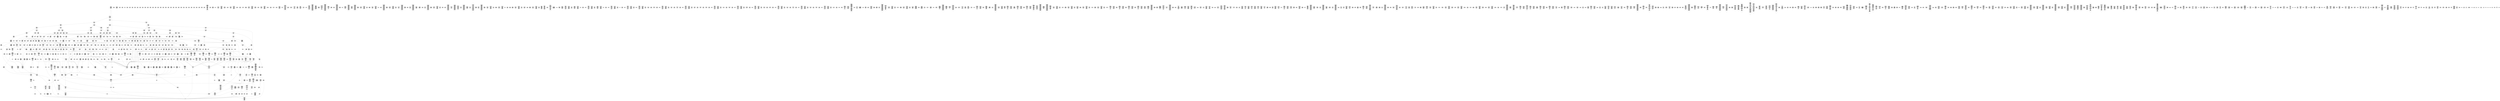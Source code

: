 /* Generated by GvGen v.1.0 (https://www.github.com/stricaud/gvgen) */

digraph G {
compound=true;
   node1 [label="[anywhere]"];
   node2 [label="# 0x0
PUSHX Data
PUSHX Data
MSTORE
PUSHX LogicData
CALLDATASIZE
LT
PUSHX Data
JUMPI
"];
   node3 [label="# 0xd
PUSHX Data
CALLDATALOAD
PUSHX BitData
SHR
PUSHX LogicData
GT
PUSHX Data
JUMPI
"];
   node4 [label="# 0x1e
PUSHX LogicData
GT
PUSHX Data
JUMPI
"];
   node5 [label="# 0x29
PUSHX LogicData
GT
PUSHX Data
JUMPI
"];
   node6 [label="# 0x34
PUSHX LogicData
GT
PUSHX Data
JUMPI
"];
   node7 [label="# 0x3f
PUSHX LogicData
EQ
PUSHX Data
JUMPI
"];
   node8 [label="# 0x4a
PUSHX LogicData
EQ
PUSHX Data
JUMPI
"];
   node9 [label="# 0x55
PUSHX LogicData
EQ
PUSHX Data
JUMPI
"];
   node10 [label="# 0x60
PUSHX LogicData
EQ
PUSHX Data
JUMPI
"];
   node11 [label="# 0x6b
PUSHX LogicData
EQ
PUSHX Data
JUMPI
"];
   node12 [label="# 0x76
PUSHX LogicData
EQ
PUSHX Data
JUMPI
"];
   node13 [label="# 0x81
PUSHX Data
REVERT
"];
   node14 [label="# 0x85
JUMPDEST
PUSHX LogicData
EQ
PUSHX Data
JUMPI
"];
   node15 [label="# 0x91
PUSHX LogicData
EQ
PUSHX Data
JUMPI
"];
   node16 [label="# 0x9c
PUSHX LogicData
EQ
PUSHX Data
JUMPI
"];
   node17 [label="# 0xa7
PUSHX LogicData
EQ
PUSHX Data
JUMPI
"];
   node18 [label="# 0xb2
PUSHX LogicData
EQ
PUSHX Data
JUMPI
"];
   node19 [label="# 0xbd
PUSHX LogicData
EQ
PUSHX Data
JUMPI
"];
   node20 [label="# 0xc8
PUSHX Data
REVERT
"];
   node21 [label="# 0xcc
JUMPDEST
PUSHX LogicData
GT
PUSHX Data
JUMPI
"];
   node22 [label="# 0xd8
PUSHX LogicData
EQ
PUSHX Data
JUMPI
"];
   node23 [label="# 0xe3
PUSHX LogicData
EQ
PUSHX Data
JUMPI
"];
   node24 [label="# 0xee
PUSHX LogicData
EQ
PUSHX Data
JUMPI
"];
   node25 [label="# 0xf9
PUSHX LogicData
EQ
PUSHX Data
JUMPI
"];
   node26 [label="# 0x104
PUSHX LogicData
EQ
PUSHX Data
JUMPI
"];
   node27 [label="# 0x10f
PUSHX LogicData
EQ
PUSHX Data
JUMPI
"];
   node28 [label="# 0x11a
PUSHX Data
REVERT
"];
   node29 [label="# 0x11e
JUMPDEST
PUSHX LogicData
EQ
PUSHX Data
JUMPI
"];
   node30 [label="# 0x12a
PUSHX LogicData
EQ
PUSHX Data
JUMPI
"];
   node31 [label="# 0x135
PUSHX LogicData
EQ
PUSHX Data
JUMPI
"];
   node32 [label="# 0x140
PUSHX LogicData
EQ
PUSHX Data
JUMPI
"];
   node33 [label="# 0x14b
PUSHX LogicData
EQ
PUSHX Data
JUMPI
"];
   node34 [label="# 0x156
PUSHX LogicData
EQ
PUSHX Data
JUMPI
"];
   node35 [label="# 0x161
PUSHX Data
REVERT
"];
   node36 [label="# 0x165
JUMPDEST
PUSHX LogicData
GT
PUSHX Data
JUMPI
"];
   node37 [label="# 0x171
PUSHX LogicData
GT
PUSHX Data
JUMPI
"];
   node38 [label="# 0x17c
PUSHX LogicData
EQ
PUSHX Data
JUMPI
"];
   node39 [label="# 0x187
PUSHX LogicData
EQ
PUSHX Data
JUMPI
"];
   node40 [label="# 0x192
PUSHX LogicData
EQ
PUSHX Data
JUMPI
"];
   node41 [label="# 0x19d
PUSHX LogicData
EQ
PUSHX Data
JUMPI
"];
   node42 [label="# 0x1a8
PUSHX LogicData
EQ
PUSHX Data
JUMPI
"];
   node43 [label="# 0x1b3
PUSHX LogicData
EQ
PUSHX Data
JUMPI
"];
   node44 [label="# 0x1be
PUSHX Data
REVERT
"];
   node45 [label="# 0x1c2
JUMPDEST
PUSHX LogicData
EQ
PUSHX Data
JUMPI
"];
   node46 [label="# 0x1ce
PUSHX LogicData
EQ
PUSHX Data
JUMPI
"];
   node47 [label="# 0x1d9
PUSHX LogicData
EQ
PUSHX Data
JUMPI
"];
   node48 [label="# 0x1e4
PUSHX LogicData
EQ
PUSHX Data
JUMPI
"];
   node49 [label="# 0x1ef
PUSHX LogicData
EQ
PUSHX Data
JUMPI
"];
   node50 [label="# 0x1fa
PUSHX LogicData
EQ
PUSHX Data
JUMPI
"];
   node51 [label="# 0x205
PUSHX Data
REVERT
"];
   node52 [label="# 0x209
JUMPDEST
PUSHX LogicData
GT
PUSHX Data
JUMPI
"];
   node53 [label="# 0x215
PUSHX LogicData
EQ
PUSHX Data
JUMPI
"];
   node54 [label="# 0x220
PUSHX LogicData
EQ
PUSHX Data
JUMPI
"];
   node55 [label="# 0x22b
PUSHX LogicData
EQ
PUSHX Data
JUMPI
"];
   node56 [label="# 0x236
PUSHX LogicData
EQ
PUSHX Data
JUMPI
"];
   node57 [label="# 0x241
PUSHX LogicData
EQ
PUSHX Data
JUMPI
"];
   node58 [label="# 0x24c
PUSHX LogicData
EQ
PUSHX Data
JUMPI
"];
   node59 [label="# 0x257
PUSHX Data
REVERT
"];
   node60 [label="# 0x25b
JUMPDEST
PUSHX LogicData
EQ
PUSHX Data
JUMPI
"];
   node61 [label="# 0x267
PUSHX LogicData
EQ
PUSHX Data
JUMPI
"];
   node62 [label="# 0x272
PUSHX LogicData
EQ
PUSHX Data
JUMPI
"];
   node63 [label="# 0x27d
PUSHX LogicData
EQ
PUSHX Data
JUMPI
"];
   node64 [label="# 0x288
PUSHX LogicData
EQ
PUSHX Data
JUMPI
"];
   node65 [label="# 0x293
PUSHX Data
REVERT
"];
   node66 [label="# 0x297
JUMPDEST
PUSHX LogicData
GT
PUSHX Data
JUMPI
"];
   node67 [label="# 0x2a3
PUSHX LogicData
GT
PUSHX Data
JUMPI
"];
   node68 [label="# 0x2ae
PUSHX LogicData
GT
PUSHX Data
JUMPI
"];
   node69 [label="# 0x2b9
PUSHX LogicData
EQ
PUSHX Data
JUMPI
"];
   node70 [label="# 0x2c4
PUSHX LogicData
EQ
PUSHX Data
JUMPI
"];
   node71 [label="# 0x2cf
PUSHX LogicData
EQ
PUSHX Data
JUMPI
"];
   node72 [label="# 0x2da
PUSHX LogicData
EQ
PUSHX Data
JUMPI
"];
   node73 [label="# 0x2e5
PUSHX LogicData
EQ
PUSHX Data
JUMPI
"];
   node74 [label="# 0x2f0
PUSHX LogicData
EQ
PUSHX Data
JUMPI
"];
   node75 [label="# 0x2fb
PUSHX Data
REVERT
"];
   node76 [label="# 0x2ff
JUMPDEST
PUSHX LogicData
EQ
PUSHX Data
JUMPI
"];
   node77 [label="# 0x30b
PUSHX LogicData
EQ
PUSHX Data
JUMPI
"];
   node78 [label="# 0x316
PUSHX LogicData
EQ
PUSHX Data
JUMPI
"];
   node79 [label="# 0x321
PUSHX LogicData
EQ
PUSHX Data
JUMPI
"];
   node80 [label="# 0x32c
PUSHX LogicData
EQ
PUSHX Data
JUMPI
"];
   node81 [label="# 0x337
PUSHX LogicData
EQ
PUSHX Data
JUMPI
"];
   node82 [label="# 0x342
PUSHX Data
REVERT
"];
   node83 [label="# 0x346
JUMPDEST
PUSHX LogicData
GT
PUSHX Data
JUMPI
"];
   node84 [label="# 0x352
PUSHX LogicData
EQ
PUSHX Data
JUMPI
"];
   node85 [label="# 0x35d
PUSHX LogicData
EQ
PUSHX Data
JUMPI
"];
   node86 [label="# 0x368
PUSHX LogicData
EQ
PUSHX Data
JUMPI
"];
   node87 [label="# 0x373
PUSHX LogicData
EQ
PUSHX Data
JUMPI
"];
   node88 [label="# 0x37e
PUSHX LogicData
EQ
PUSHX Data
JUMPI
"];
   node89 [label="# 0x389
PUSHX LogicData
EQ
PUSHX Data
JUMPI
"];
   node90 [label="# 0x394
PUSHX Data
REVERT
"];
   node91 [label="# 0x398
JUMPDEST
PUSHX LogicData
EQ
PUSHX Data
JUMPI
"];
   node92 [label="# 0x3a4
PUSHX LogicData
EQ
PUSHX Data
JUMPI
"];
   node93 [label="# 0x3af
PUSHX LogicData
EQ
PUSHX Data
JUMPI
"];
   node94 [label="# 0x3ba
PUSHX LogicData
EQ
PUSHX Data
JUMPI
"];
   node95 [label="# 0x3c5
PUSHX LogicData
EQ
PUSHX Data
JUMPI
"];
   node96 [label="# 0x3d0
PUSHX Data
REVERT
"];
   node97 [label="# 0x3d4
JUMPDEST
PUSHX LogicData
GT
PUSHX Data
JUMPI
"];
   node98 [label="# 0x3e0
PUSHX LogicData
GT
PUSHX Data
JUMPI
"];
   node99 [label="# 0x3eb
PUSHX LogicData
EQ
PUSHX Data
JUMPI
"];
   node100 [label="# 0x3f6
PUSHX LogicData
EQ
PUSHX Data
JUMPI
"];
   node101 [label="# 0x401
PUSHX LogicData
EQ
PUSHX Data
JUMPI
"];
   node102 [label="# 0x40c
PUSHX LogicData
EQ
PUSHX Data
JUMPI
"];
   node103 [label="# 0x417
PUSHX LogicData
EQ
PUSHX Data
JUMPI
"];
   node104 [label="# 0x422
PUSHX LogicData
EQ
PUSHX Data
JUMPI
"];
   node105 [label="# 0x42d
PUSHX Data
REVERT
"];
   node106 [label="# 0x431
JUMPDEST
PUSHX LogicData
EQ
PUSHX Data
JUMPI
"];
   node107 [label="# 0x43d
PUSHX LogicData
EQ
PUSHX Data
JUMPI
"];
   node108 [label="# 0x448
PUSHX LogicData
EQ
PUSHX Data
JUMPI
"];
   node109 [label="# 0x453
PUSHX LogicData
EQ
PUSHX Data
JUMPI
"];
   node110 [label="# 0x45e
PUSHX LogicData
EQ
PUSHX Data
JUMPI
"];
   node111 [label="# 0x469
PUSHX LogicData
EQ
PUSHX Data
JUMPI
"];
   node112 [label="# 0x474
PUSHX Data
REVERT
"];
   node113 [label="# 0x478
JUMPDEST
PUSHX LogicData
GT
PUSHX Data
JUMPI
"];
   node114 [label="# 0x484
PUSHX LogicData
EQ
PUSHX Data
JUMPI
"];
   node115 [label="# 0x48f
PUSHX LogicData
EQ
PUSHX Data
JUMPI
"];
   node116 [label="# 0x49a
PUSHX LogicData
EQ
PUSHX Data
JUMPI
"];
   node117 [label="# 0x4a5
PUSHX LogicData
EQ
PUSHX Data
JUMPI
"];
   node118 [label="# 0x4b0
PUSHX LogicData
EQ
PUSHX Data
JUMPI
"];
   node119 [label="# 0x4bb
PUSHX LogicData
EQ
PUSHX Data
JUMPI
"];
   node120 [label="# 0x4c6
PUSHX Data
REVERT
"];
   node121 [label="# 0x4ca
JUMPDEST
PUSHX LogicData
EQ
PUSHX Data
JUMPI
"];
   node122 [label="# 0x4d6
PUSHX LogicData
EQ
PUSHX Data
JUMPI
"];
   node123 [label="# 0x4e1
PUSHX LogicData
EQ
PUSHX Data
JUMPI
"];
   node124 [label="# 0x4ec
PUSHX LogicData
EQ
PUSHX Data
JUMPI
"];
   node125 [label="# 0x4f7
PUSHX LogicData
EQ
PUSHX Data
JUMPI
"];
   node126 [label="# 0x502
JUMPDEST
PUSHX Data
REVERT
"];
   node127 [label="# 0x507
JUMPDEST
CALLVALUE
ISZERO
PUSHX Data
JUMPI
"];
   node128 [label="# 0x50f
PUSHX Data
REVERT
"];
   node129 [label="# 0x513
JUMPDEST
PUSHX Data
PUSHX Data
CALLDATASIZE
PUSHX Data
PUSHX Data
JUMP
"];
   node130 [label="# 0x522
JUMPDEST
PUSHX Data
JUMP
"];
   node131 [label="# 0x527
JUMPDEST
PUSHX MemData
MLOAD
ISZERO
ISZERO
MSTORE
PUSHX ArithData
ADD
"];
   node132 [label="# 0x533
JUMPDEST
PUSHX MemData
MLOAD
SUB
RETURN
"];
   node133 [label="# 0x53c
JUMPDEST
CALLVALUE
ISZERO
PUSHX Data
JUMPI
"];
   node134 [label="# 0x544
PUSHX Data
REVERT
"];
   node135 [label="# 0x548
JUMPDEST
PUSHX StorData
SLOAD
PUSHX Data
PUSHX BitData
PUSHX BitData
SHL
DIV
PUSHX BitData
AND
JUMP
"];
   node136 [label="# 0x55d
JUMPDEST
CALLVALUE
ISZERO
PUSHX Data
JUMPI
"];
   node137 [label="# 0x565
PUSHX Data
REVERT
"];
   node138 [label="# 0x569
JUMPDEST
PUSHX Data
PUSHX Data
JUMP
"];
   node139 [label="# 0x572
JUMPDEST
PUSHX MemData
MLOAD
MSTORE
PUSHX ArithData
ADD
PUSHX Data
JUMP
"];
   node140 [label="# 0x580
JUMPDEST
CALLVALUE
ISZERO
PUSHX Data
JUMPI
"];
   node141 [label="# 0x588
PUSHX Data
REVERT
"];
   node142 [label="# 0x58c
JUMPDEST
PUSHX Data
PUSHX Data
JUMP
"];
   node143 [label="# 0x595
JUMPDEST
CALLVALUE
ISZERO
PUSHX Data
JUMPI
"];
   node144 [label="# 0x59d
PUSHX Data
REVERT
"];
   node145 [label="# 0x5a1
JUMPDEST
PUSHX Data
PUSHX Data
JUMP
"];
   node146 [label="# 0x5aa
JUMPDEST
PUSHX MemData
MLOAD
PUSHX Data
PUSHX Data
JUMP
"];
   node147 [label="# 0x5b7
JUMPDEST
CALLVALUE
ISZERO
PUSHX Data
JUMPI
"];
   node148 [label="# 0x5bf
PUSHX Data
REVERT
"];
   node149 [label="# 0x5c3
JUMPDEST
PUSHX Data
PUSHX Data
CALLDATASIZE
PUSHX Data
PUSHX Data
JUMP
"];
   node150 [label="# 0x5d2
JUMPDEST
PUSHX Data
JUMP
"];
   node151 [label="# 0x5d7
JUMPDEST
PUSHX MemData
MLOAD
PUSHX ArithData
PUSHX BitData
PUSHX BitData
SHL
SUB
AND
MSTORE
PUSHX ArithData
ADD
PUSHX Data
JUMP
"];
   node152 [label="# 0x5ef
JUMPDEST
CALLVALUE
ISZERO
PUSHX Data
JUMPI
"];
   node153 [label="# 0x5f7
PUSHX Data
REVERT
"];
   node154 [label="# 0x5fb
JUMPDEST
PUSHX Data
PUSHX Data
CALLDATASIZE
PUSHX Data
PUSHX Data
JUMP
"];
   node155 [label="# 0x60a
JUMPDEST
PUSHX Data
JUMP
"];
   node156 [label="# 0x60f
JUMPDEST
STOP
"];
   node157 [label="# 0x611
JUMPDEST
CALLVALUE
ISZERO
PUSHX Data
JUMPI
"];
   node158 [label="# 0x619
PUSHX Data
REVERT
"];
   node159 [label="# 0x61d
JUMPDEST
PUSHX StorData
SLOAD
PUSHX Data
JUMP
"];
   node160 [label="# 0x626
JUMPDEST
PUSHX Data
PUSHX Data
CALLDATASIZE
PUSHX Data
PUSHX Data
JUMP
"];
   node161 [label="# 0x634
JUMPDEST
PUSHX Data
JUMP
"];
   node162 [label="# 0x639
JUMPDEST
CALLVALUE
ISZERO
PUSHX Data
JUMPI
"];
   node163 [label="# 0x641
PUSHX Data
REVERT
"];
   node164 [label="# 0x645
JUMPDEST
PUSHX StorData
SLOAD
PUSHX Data
JUMP
"];
   node165 [label="# 0x64e
JUMPDEST
CALLVALUE
ISZERO
PUSHX Data
JUMPI
"];
   node166 [label="# 0x656
PUSHX Data
REVERT
"];
   node167 [label="# 0x65a
JUMPDEST
PUSHX Data
PUSHX Data
JUMP
"];
   node168 [label="# 0x663
JUMPDEST
PUSHX MemData
MLOAD
PUSHX Data
PUSHX Data
JUMP
"];
   node169 [label="# 0x670
JUMPDEST
CALLVALUE
ISZERO
PUSHX Data
JUMPI
"];
   node170 [label="# 0x678
PUSHX Data
REVERT
"];
   node171 [label="# 0x67c
JUMPDEST
PUSHX Data
PUSHX Data
CALLDATASIZE
PUSHX Data
PUSHX Data
JUMP
"];
   node172 [label="# 0x68b
JUMPDEST
PUSHX Data
JUMP
"];
   node173 [label="# 0x690
JUMPDEST
CALLVALUE
ISZERO
PUSHX Data
JUMPI
"];
   node174 [label="# 0x698
PUSHX Data
REVERT
"];
   node175 [label="# 0x69c
JUMPDEST
PUSHX Data
PUSHX Data
JUMP
"];
   node176 [label="# 0x6a5
JUMPDEST
CALLVALUE
ISZERO
PUSHX Data
JUMPI
"];
   node177 [label="# 0x6ad
PUSHX Data
REVERT
"];
   node178 [label="# 0x6b1
JUMPDEST
PUSHX Data
PUSHX Data
CALLDATASIZE
PUSHX Data
PUSHX Data
JUMP
"];
   node179 [label="# 0x6c0
JUMPDEST
PUSHX Data
JUMP
"];
   node180 [label="# 0x6c5
JUMPDEST
CALLVALUE
ISZERO
PUSHX Data
JUMPI
"];
   node181 [label="# 0x6cd
PUSHX Data
REVERT
"];
   node182 [label="# 0x6d1
JUMPDEST
PUSHX Data
PUSHX StorData
SLOAD
JUMP
"];
   node183 [label="# 0x6db
JUMPDEST
CALLVALUE
ISZERO
PUSHX Data
JUMPI
"];
   node184 [label="# 0x6e3
PUSHX Data
REVERT
"];
   node185 [label="# 0x6e7
JUMPDEST
PUSHX Data
PUSHX Data
CALLDATASIZE
PUSHX Data
PUSHX Data
JUMP
"];
   node186 [label="# 0x6f6
JUMPDEST
PUSHX Data
JUMP
"];
   node187 [label="# 0x6fb
JUMPDEST
CALLVALUE
ISZERO
PUSHX Data
JUMPI
"];
   node188 [label="# 0x703
PUSHX Data
REVERT
"];
   node189 [label="# 0x707
JUMPDEST
PUSHX StorData
SLOAD
PUSHX StorData
SLOAD
PUSHX Data
JUMP
"];
   node190 [label="# 0x716
JUMPDEST
PUSHX Data
MLOAD
MSTORE
PUSHX ArithData
ADD
MSTORE
ADD
PUSHX Data
JUMP
"];
   node191 [label="# 0x72b
JUMPDEST
CALLVALUE
ISZERO
PUSHX Data
JUMPI
"];
   node192 [label="# 0x733
PUSHX Data
REVERT
"];
   node193 [label="# 0x737
JUMPDEST
PUSHX Data
PUSHX StorData
SLOAD
JUMP
"];
   node194 [label="# 0x741
JUMPDEST
CALLVALUE
ISZERO
PUSHX Data
JUMPI
"];
   node195 [label="# 0x749
PUSHX Data
REVERT
"];
   node196 [label="# 0x74d
JUMPDEST
PUSHX Data
PUSHX StorData
SLOAD
JUMP
"];
   node197 [label="# 0x757
JUMPDEST
CALLVALUE
ISZERO
PUSHX Data
JUMPI
"];
   node198 [label="# 0x75f
PUSHX Data
REVERT
"];
   node199 [label="# 0x763
JUMPDEST
PUSHX Data
PUSHX Data
JUMP
"];
   node200 [label="# 0x76c
JUMPDEST
CALLVALUE
ISZERO
PUSHX Data
JUMPI
"];
   node201 [label="# 0x774
PUSHX Data
REVERT
"];
   node202 [label="# 0x778
JUMPDEST
PUSHX Data
PUSHX Data
CALLDATASIZE
PUSHX Data
PUSHX Data
JUMP
"];
   node203 [label="# 0x787
JUMPDEST
PUSHX Data
JUMP
"];
   node204 [label="# 0x78c
JUMPDEST
CALLVALUE
ISZERO
PUSHX Data
JUMPI
"];
   node205 [label="# 0x794
PUSHX Data
REVERT
"];
   node206 [label="# 0x798
JUMPDEST
PUSHX Data
PUSHX Data
JUMP
"];
   node207 [label="# 0x7a1
JUMPDEST
CALLVALUE
ISZERO
PUSHX Data
JUMPI
"];
   node208 [label="# 0x7a9
PUSHX Data
REVERT
"];
   node209 [label="# 0x7ad
JUMPDEST
PUSHX Data
PUSHX Data
JUMP
"];
   node210 [label="# 0x7b6
JUMPDEST
CALLVALUE
ISZERO
PUSHX Data
JUMPI
"];
   node211 [label="# 0x7be
PUSHX Data
REVERT
"];
   node212 [label="# 0x7c2
JUMPDEST
PUSHX Data
PUSHX Data
CALLDATASIZE
PUSHX Data
PUSHX Data
JUMP
"];
   node213 [label="# 0x7d1
JUMPDEST
PUSHX Data
JUMP
"];
   node214 [label="# 0x7d6
JUMPDEST
CALLVALUE
ISZERO
PUSHX Data
JUMPI
"];
   node215 [label="# 0x7de
PUSHX Data
REVERT
"];
   node216 [label="# 0x7e2
JUMPDEST
PUSHX Data
PUSHX Data
CALLDATASIZE
PUSHX Data
PUSHX Data
JUMP
"];
   node217 [label="# 0x7f1
JUMPDEST
PUSHX Data
JUMP
"];
   node218 [label="# 0x7f6
JUMPDEST
CALLVALUE
ISZERO
PUSHX Data
JUMPI
"];
   node219 [label="# 0x7fe
PUSHX Data
REVERT
"];
   node220 [label="# 0x802
JUMPDEST
PUSHX Data
PUSHX Data
JUMP
"];
   node221 [label="# 0x80b
JUMPDEST
CALLVALUE
ISZERO
PUSHX Data
JUMPI
"];
   node222 [label="# 0x813
PUSHX Data
REVERT
"];
   node223 [label="# 0x817
JUMPDEST
PUSHX StorData
SLOAD
PUSHX Data
JUMP
"];
   node224 [label="# 0x820
JUMPDEST
CALLVALUE
ISZERO
PUSHX Data
JUMPI
"];
   node225 [label="# 0x828
PUSHX Data
REVERT
"];
   node226 [label="# 0x82c
JUMPDEST
PUSHX Data
PUSHX Data
JUMP
"];
   node227 [label="# 0x835
JUMPDEST
CALLVALUE
ISZERO
PUSHX Data
JUMPI
"];
   node228 [label="# 0x83d
PUSHX Data
REVERT
"];
   node229 [label="# 0x841
JUMPDEST
PUSHX Data
PUSHX Data
CALLDATASIZE
PUSHX Data
PUSHX Data
JUMP
"];
   node230 [label="# 0x850
JUMPDEST
PUSHX Data
JUMP
"];
   node231 [label="# 0x855
JUMPDEST
CALLVALUE
ISZERO
PUSHX Data
JUMPI
"];
   node232 [label="# 0x85d
PUSHX Data
REVERT
"];
   node233 [label="# 0x861
JUMPDEST
PUSHX Data
PUSHX Data
JUMP
"];
   node234 [label="# 0x86a
JUMPDEST
CALLVALUE
ISZERO
PUSHX Data
JUMPI
"];
   node235 [label="# 0x872
PUSHX Data
REVERT
"];
   node236 [label="# 0x876
JUMPDEST
PUSHX Data
PUSHX Data
CALLDATASIZE
PUSHX Data
PUSHX Data
JUMP
"];
   node237 [label="# 0x885
JUMPDEST
PUSHX Data
JUMP
"];
   node238 [label="# 0x88a
JUMPDEST
CALLVALUE
ISZERO
PUSHX Data
JUMPI
"];
   node239 [label="# 0x892
PUSHX Data
REVERT
"];
   node240 [label="# 0x896
JUMPDEST
PUSHX Data
PUSHX Data
CALLDATASIZE
PUSHX Data
PUSHX Data
JUMP
"];
   node241 [label="# 0x8a5
JUMPDEST
PUSHX Data
JUMP
"];
   node242 [label="# 0x8aa
JUMPDEST
CALLVALUE
ISZERO
PUSHX Data
JUMPI
"];
   node243 [label="# 0x8b2
PUSHX Data
REVERT
"];
   node244 [label="# 0x8b6
JUMPDEST
PUSHX Data
PUSHX Data
JUMP
"];
   node245 [label="# 0x8bf
JUMPDEST
CALLVALUE
ISZERO
PUSHX Data
JUMPI
"];
   node246 [label="# 0x8c7
PUSHX Data
REVERT
"];
   node247 [label="# 0x8cb
JUMPDEST
PUSHX Data
PUSHX Data
CALLDATASIZE
PUSHX Data
PUSHX Data
JUMP
"];
   node248 [label="# 0x8da
JUMPDEST
PUSHX Data
JUMP
"];
   node249 [label="# 0x8df
JUMPDEST
CALLVALUE
ISZERO
PUSHX Data
JUMPI
"];
   node250 [label="# 0x8e7
PUSHX Data
REVERT
"];
   node251 [label="# 0x8eb
JUMPDEST
PUSHX Data
PUSHX StorData
SLOAD
JUMP
"];
   node252 [label="# 0x8f5
JUMPDEST
CALLVALUE
ISZERO
PUSHX Data
JUMPI
"];
   node253 [label="# 0x8fd
PUSHX Data
REVERT
"];
   node254 [label="# 0x901
JUMPDEST
PUSHX Data
PUSHX Data
JUMP
"];
   node255 [label="# 0x90a
JUMPDEST
CALLVALUE
ISZERO
PUSHX Data
JUMPI
"];
   node256 [label="# 0x912
PUSHX Data
REVERT
"];
   node257 [label="# 0x916
JUMPDEST
PUSHX Data
PUSHX StorData
SLOAD
JUMP
"];
   node258 [label="# 0x920
JUMPDEST
CALLVALUE
ISZERO
PUSHX Data
JUMPI
"];
   node259 [label="# 0x928
PUSHX Data
REVERT
"];
   node260 [label="# 0x92c
JUMPDEST
PUSHX Data
PUSHX Data
CALLDATASIZE
PUSHX Data
PUSHX Data
JUMP
"];
   node261 [label="# 0x93b
JUMPDEST
PUSHX Data
JUMP
"];
   node262 [label="# 0x940
JUMPDEST
CALLVALUE
ISZERO
PUSHX Data
JUMPI
"];
   node263 [label="# 0x948
PUSHX Data
REVERT
"];
   node264 [label="# 0x94c
JUMPDEST
PUSHX Data
PUSHX StorData
SLOAD
JUMP
"];
   node265 [label="# 0x956
JUMPDEST
CALLVALUE
ISZERO
PUSHX Data
JUMPI
"];
   node266 [label="# 0x95e
PUSHX Data
REVERT
"];
   node267 [label="# 0x962
JUMPDEST
PUSHX Data
PUSHX StorData
SLOAD
JUMP
"];
   node268 [label="# 0x96c
JUMPDEST
CALLVALUE
ISZERO
PUSHX Data
JUMPI
"];
   node269 [label="# 0x974
PUSHX Data
REVERT
"];
   node270 [label="# 0x978
JUMPDEST
PUSHX Data
PUSHX Data
CALLDATASIZE
PUSHX Data
PUSHX Data
JUMP
"];
   node271 [label="# 0x987
JUMPDEST
PUSHX Data
JUMP
"];
   node272 [label="# 0x98c
JUMPDEST
CALLVALUE
ISZERO
PUSHX Data
JUMPI
"];
   node273 [label="# 0x994
PUSHX Data
REVERT
"];
   node274 [label="# 0x998
JUMPDEST
PUSHX Data
PUSHX Data
JUMP
"];
   node275 [label="# 0x9a1
JUMPDEST
CALLVALUE
ISZERO
PUSHX Data
JUMPI
"];
   node276 [label="# 0x9a9
PUSHX Data
REVERT
"];
   node277 [label="# 0x9ad
JUMPDEST
PUSHX Data
PUSHX Data
JUMP
"];
   node278 [label="# 0x9b6
JUMPDEST
CALLVALUE
ISZERO
PUSHX Data
JUMPI
"];
   node279 [label="# 0x9be
PUSHX Data
REVERT
"];
   node280 [label="# 0x9c2
JUMPDEST
PUSHX Data
PUSHX Data
JUMP
"];
   node281 [label="# 0x9cb
JUMPDEST
CALLVALUE
ISZERO
PUSHX Data
JUMPI
"];
   node282 [label="# 0x9d3
PUSHX Data
REVERT
"];
   node283 [label="# 0x9d7
JUMPDEST
PUSHX Data
PUSHX Data
CALLDATASIZE
PUSHX Data
PUSHX Data
JUMP
"];
   node284 [label="# 0x9e6
JUMPDEST
PUSHX Data
JUMP
"];
   node285 [label="# 0x9eb
JUMPDEST
CALLVALUE
ISZERO
PUSHX Data
JUMPI
"];
   node286 [label="# 0x9f3
PUSHX Data
REVERT
"];
   node287 [label="# 0x9f7
JUMPDEST
PUSHX Data
PUSHX Data
CALLDATASIZE
PUSHX Data
PUSHX Data
JUMP
"];
   node288 [label="# 0xa06
JUMPDEST
PUSHX Data
JUMP
"];
   node289 [label="# 0xa0b
JUMPDEST
CALLVALUE
ISZERO
PUSHX Data
JUMPI
"];
   node290 [label="# 0xa13
PUSHX Data
REVERT
"];
   node291 [label="# 0xa17
JUMPDEST
PUSHX Data
PUSHX StorData
SLOAD
JUMP
"];
   node292 [label="# 0xa21
JUMPDEST
CALLVALUE
ISZERO
PUSHX Data
JUMPI
"];
   node293 [label="# 0xa29
PUSHX Data
REVERT
"];
   node294 [label="# 0xa2d
JUMPDEST
PUSHX Data
PUSHX Data
CALLDATASIZE
PUSHX Data
PUSHX Data
JUMP
"];
   node295 [label="# 0xa3c
JUMPDEST
PUSHX Data
JUMP
"];
   node296 [label="# 0xa41
JUMPDEST
CALLVALUE
ISZERO
PUSHX Data
JUMPI
"];
   node297 [label="# 0xa49
PUSHX Data
REVERT
"];
   node298 [label="# 0xa4d
JUMPDEST
PUSHX StorData
SLOAD
PUSHX ArithData
PUSHX BitData
PUSHX BitData
SHL
SUB
AND
PUSHX Data
JUMP
"];
   node299 [label="# 0xa5f
JUMPDEST
CALLVALUE
ISZERO
PUSHX Data
JUMPI
"];
   node300 [label="# 0xa67
PUSHX Data
REVERT
"];
   node301 [label="# 0xa6b
JUMPDEST
PUSHX Data
PUSHX StorData
SLOAD
JUMP
"];
   node302 [label="# 0xa75
JUMPDEST
CALLVALUE
ISZERO
PUSHX Data
JUMPI
"];
   node303 [label="# 0xa7d
PUSHX Data
REVERT
"];
   node304 [label="# 0xa81
JUMPDEST
PUSHX Data
PUSHX Data
CALLDATASIZE
PUSHX Data
PUSHX Data
JUMP
"];
   node305 [label="# 0xa90
JUMPDEST
PUSHX Data
JUMP
"];
   node306 [label="# 0xa95
JUMPDEST
CALLVALUE
ISZERO
PUSHX Data
JUMPI
"];
   node307 [label="# 0xa9d
PUSHX Data
REVERT
"];
   node308 [label="# 0xaa1
JUMPDEST
PUSHX Data
PUSHX Data
CALLDATASIZE
PUSHX Data
PUSHX Data
JUMP
"];
   node309 [label="# 0xab0
JUMPDEST
PUSHX Data
JUMP
"];
   node310 [label="# 0xab5
JUMPDEST
CALLVALUE
ISZERO
PUSHX Data
JUMPI
"];
   node311 [label="# 0xabd
PUSHX Data
REVERT
"];
   node312 [label="# 0xac1
JUMPDEST
PUSHX Data
PUSHX Data
JUMP
"];
   node313 [label="# 0xaca
JUMPDEST
CALLVALUE
ISZERO
PUSHX Data
JUMPI
"];
   node314 [label="# 0xad2
PUSHX Data
REVERT
"];
   node315 [label="# 0xad6
JUMPDEST
PUSHX Data
PUSHX StorData
SLOAD
JUMP
"];
   node316 [label="# 0xae0
JUMPDEST
CALLVALUE
ISZERO
PUSHX Data
JUMPI
"];
   node317 [label="# 0xae8
PUSHX Data
REVERT
"];
   node318 [label="# 0xaec
JUMPDEST
PUSHX Data
PUSHX Data
CALLDATASIZE
PUSHX Data
PUSHX Data
JUMP
"];
   node319 [label="# 0xafb
JUMPDEST
PUSHX Data
JUMP
"];
   node320 [label="# 0xb00
JUMPDEST
CALLVALUE
ISZERO
PUSHX Data
JUMPI
"];
   node321 [label="# 0xb08
PUSHX Data
REVERT
"];
   node322 [label="# 0xb0c
JUMPDEST
PUSHX StorData
SLOAD
PUSHX Data
PUSHX BitData
AND
JUMP
"];
   node323 [label="# 0xb1a
JUMPDEST
PUSHX MemData
MLOAD
PUSHX Data
PUSHX Data
JUMP
"];
   node324 [label="# 0xb27
JUMPDEST
CALLVALUE
ISZERO
PUSHX Data
JUMPI
"];
   node325 [label="# 0xb2f
PUSHX Data
REVERT
"];
   node326 [label="# 0xb33
JUMPDEST
PUSHX Data
PUSHX Data
CALLDATASIZE
PUSHX Data
PUSHX Data
JUMP
"];
   node327 [label="# 0xb42
JUMPDEST
PUSHX Data
JUMP
"];
   node328 [label="# 0xb47
JUMPDEST
CALLVALUE
ISZERO
PUSHX Data
JUMPI
"];
   node329 [label="# 0xb4f
PUSHX Data
REVERT
"];
   node330 [label="# 0xb53
JUMPDEST
PUSHX StorData
SLOAD
PUSHX Data
PUSHX BitData
PUSHX BitData
SHL
DIV
PUSHX BitData
AND
JUMP
"];
   node331 [label="# 0xb68
JUMPDEST
CALLVALUE
ISZERO
PUSHX Data
JUMPI
"];
   node332 [label="# 0xb70
PUSHX Data
REVERT
"];
   node333 [label="# 0xb74
JUMPDEST
PUSHX StorData
SLOAD
PUSHX Data
JUMP
"];
   node334 [label="# 0xb7d
JUMPDEST
CALLVALUE
ISZERO
PUSHX Data
JUMPI
"];
   node335 [label="# 0xb85
PUSHX Data
REVERT
"];
   node336 [label="# 0xb89
JUMPDEST
PUSHX Data
PUSHX StorData
SLOAD
JUMP
"];
   node337 [label="# 0xb93
JUMPDEST
CALLVALUE
ISZERO
PUSHX Data
JUMPI
"];
   node338 [label="# 0xb9b
PUSHX Data
REVERT
"];
   node339 [label="# 0xb9f
JUMPDEST
PUSHX Data
PUSHX Data
CALLDATASIZE
PUSHX Data
PUSHX Data
JUMP
"];
   node340 [label="# 0xbae
JUMPDEST
PUSHX Data
JUMP
"];
   node341 [label="# 0xbb3
JUMPDEST
CALLVALUE
ISZERO
PUSHX Data
JUMPI
"];
   node342 [label="# 0xbbb
PUSHX Data
REVERT
"];
   node343 [label="# 0xbbf
JUMPDEST
PUSHX Data
PUSHX Data
CALLDATASIZE
PUSHX Data
PUSHX Data
JUMP
"];
   node344 [label="# 0xbce
JUMPDEST
PUSHX Data
JUMP
"];
   node345 [label="# 0xbd3
JUMPDEST
CALLVALUE
ISZERO
PUSHX Data
JUMPI
"];
   node346 [label="# 0xbdb
PUSHX Data
REVERT
"];
   node347 [label="# 0xbdf
JUMPDEST
PUSHX StorData
SLOAD
PUSHX Data
JUMP
"];
   node348 [label="# 0xbe8
JUMPDEST
CALLVALUE
ISZERO
PUSHX Data
JUMPI
"];
   node349 [label="# 0xbf0
PUSHX Data
REVERT
"];
   node350 [label="# 0xbf4
JUMPDEST
PUSHX StorData
SLOAD
PUSHX StorData
SLOAD
PUSHX Data
JUMP
"];
   node351 [label="# 0xc03
JUMPDEST
CALLVALUE
ISZERO
PUSHX Data
JUMPI
"];
   node352 [label="# 0xc0b
PUSHX Data
REVERT
"];
   node353 [label="# 0xc0f
JUMPDEST
PUSHX Data
PUSHX Data
JUMP
"];
   node354 [label="# 0xc18
JUMPDEST
CALLVALUE
ISZERO
PUSHX Data
JUMPI
"];
   node355 [label="# 0xc20
PUSHX Data
REVERT
"];
   node356 [label="# 0xc24
JUMPDEST
PUSHX Data
PUSHX Data
JUMP
"];
   node357 [label="# 0xc2d
JUMPDEST
CALLVALUE
ISZERO
PUSHX Data
JUMPI
"];
   node358 [label="# 0xc35
PUSHX Data
REVERT
"];
   node359 [label="# 0xc39
JUMPDEST
PUSHX Data
PUSHX Data
CALLDATASIZE
PUSHX Data
PUSHX Data
JUMP
"];
   node360 [label="# 0xc48
JUMPDEST
PUSHX Data
JUMP
"];
   node361 [label="# 0xc4d
JUMPDEST
CALLVALUE
ISZERO
PUSHX Data
JUMPI
"];
   node362 [label="# 0xc55
PUSHX Data
REVERT
"];
   node363 [label="# 0xc59
JUMPDEST
PUSHX Data
PUSHX Data
CALLDATASIZE
PUSHX Data
PUSHX Data
JUMP
"];
   node364 [label="# 0xc68
JUMPDEST
PUSHX Data
JUMP
"];
   node365 [label="# 0xc6d
JUMPDEST
CALLVALUE
ISZERO
PUSHX Data
JUMPI
"];
   node366 [label="# 0xc75
PUSHX Data
REVERT
"];
   node367 [label="# 0xc79
JUMPDEST
PUSHX Data
PUSHX Data
CALLDATASIZE
PUSHX Data
PUSHX Data
JUMP
"];
   node368 [label="# 0xc88
JUMPDEST
PUSHX Data
JUMP
"];
   node369 [label="# 0xc8d
JUMPDEST
CALLVALUE
ISZERO
PUSHX Data
JUMPI
"];
   node370 [label="# 0xc95
PUSHX Data
REVERT
"];
   node371 [label="# 0xc99
JUMPDEST
PUSHX Data
PUSHX Data
JUMP
"];
   node372 [label="# 0xca2
JUMPDEST
CALLVALUE
ISZERO
PUSHX Data
JUMPI
"];
   node373 [label="# 0xcaa
PUSHX Data
REVERT
"];
   node374 [label="# 0xcae
JUMPDEST
PUSHX Data
PUSHX Data
JUMP
"];
   node375 [label="# 0xcb7
JUMPDEST
CALLVALUE
ISZERO
PUSHX Data
JUMPI
"];
   node376 [label="# 0xcbf
PUSHX Data
REVERT
"];
   node377 [label="# 0xcc3
JUMPDEST
PUSHX Data
PUSHX StorData
SLOAD
JUMP
"];
   node378 [label="# 0xccd
JUMPDEST
CALLVALUE
ISZERO
PUSHX Data
JUMPI
"];
   node379 [label="# 0xcd5
PUSHX Data
REVERT
"];
   node380 [label="# 0xcd9
JUMPDEST
PUSHX Data
PUSHX Data
JUMP
"];
   node381 [label="# 0xce2
JUMPDEST
CALLVALUE
ISZERO
PUSHX Data
JUMPI
"];
   node382 [label="# 0xcea
PUSHX Data
REVERT
"];
   node383 [label="# 0xcee
JUMPDEST
PUSHX Data
PUSHX Data
CALLDATASIZE
PUSHX Data
PUSHX Data
JUMP
"];
   node384 [label="# 0xcfd
JUMPDEST
PUSHX Data
JUMP
"];
   node385 [label="# 0xd02
JUMPDEST
CALLVALUE
ISZERO
PUSHX Data
JUMPI
"];
   node386 [label="# 0xd0a
PUSHX Data
REVERT
"];
   node387 [label="# 0xd0e
JUMPDEST
PUSHX StorData
SLOAD
PUSHX StorData
SLOAD
EQ
PUSHX Data
JUMP
"];
   node388 [label="# 0xd1b
JUMPDEST
CALLVALUE
ISZERO
PUSHX Data
JUMPI
"];
   node389 [label="# 0xd23
PUSHX Data
REVERT
"];
   node390 [label="# 0xd27
JUMPDEST
PUSHX Data
PUSHX Data
JUMP
"];
   node391 [label="# 0xd30
JUMPDEST
CALLVALUE
ISZERO
PUSHX Data
JUMPI
"];
   node392 [label="# 0xd38
PUSHX Data
REVERT
"];
   node393 [label="# 0xd3c
JUMPDEST
PUSHX Data
PUSHX StorData
SLOAD
JUMP
"];
   node394 [label="# 0xd46
JUMPDEST
CALLVALUE
ISZERO
PUSHX Data
JUMPI
"];
   node395 [label="# 0xd4e
PUSHX Data
REVERT
"];
   node396 [label="# 0xd52
JUMPDEST
PUSHX Data
PUSHX Data
JUMP
"];
   node397 [label="# 0xd5a
JUMPDEST
CALLVALUE
ISZERO
PUSHX Data
JUMPI
"];
   node398 [label="# 0xd62
PUSHX Data
REVERT
"];
   node399 [label="# 0xd66
JUMPDEST
PUSHX Data
PUSHX Data
CALLDATASIZE
PUSHX Data
PUSHX Data
JUMP
"];
   node400 [label="# 0xd75
JUMPDEST
PUSHX Data
JUMP
"];
   node401 [label="# 0xd7a
JUMPDEST
CALLVALUE
ISZERO
PUSHX Data
JUMPI
"];
   node402 [label="# 0xd82
PUSHX Data
REVERT
"];
   node403 [label="# 0xd86
JUMPDEST
PUSHX Data
PUSHX Data
CALLDATASIZE
PUSHX Data
PUSHX Data
JUMP
"];
   node404 [label="# 0xd95
JUMPDEST
PUSHX Data
JUMP
"];
   node405 [label="# 0xd9a
JUMPDEST
CALLVALUE
ISZERO
PUSHX Data
JUMPI
"];
   node406 [label="# 0xda2
PUSHX Data
REVERT
"];
   node407 [label="# 0xda6
JUMPDEST
PUSHX Data
PUSHX Data
CALLDATASIZE
PUSHX Data
PUSHX Data
JUMP
"];
   node408 [label="# 0xdb5
JUMPDEST
PUSHX Data
JUMP
"];
   node409 [label="# 0xdba
JUMPDEST
CALLVALUE
ISZERO
PUSHX Data
JUMPI
"];
   node410 [label="# 0xdc2
PUSHX Data
REVERT
"];
   node411 [label="# 0xdc6
JUMPDEST
PUSHX Data
PUSHX Data
CALLDATASIZE
PUSHX Data
PUSHX Data
JUMP
"];
   node412 [label="# 0xdd5
JUMPDEST
PUSHX Data
JUMP
"];
   node413 [label="# 0xdda
JUMPDEST
CALLVALUE
ISZERO
PUSHX Data
JUMPI
"];
   node414 [label="# 0xde2
PUSHX Data
REVERT
"];
   node415 [label="# 0xde6
JUMPDEST
PUSHX Data
PUSHX StorData
SLOAD
JUMP
"];
   node416 [label="# 0xdf0
JUMPDEST
CALLVALUE
ISZERO
PUSHX Data
JUMPI
"];
   node417 [label="# 0xdf8
PUSHX Data
REVERT
"];
   node418 [label="# 0xdfc
JUMPDEST
PUSHX Data
PUSHX Data
JUMP
"];
   node419 [label="# 0xe05
JUMPDEST
CALLVALUE
ISZERO
PUSHX Data
JUMPI
"];
   node420 [label="# 0xe0d
PUSHX Data
REVERT
"];
   node421 [label="# 0xe11
JUMPDEST
PUSHX StorData
SLOAD
PUSHX Data
PUSHX Data
DIV
PUSHX BitData
AND
JUMP
"];
   node422 [label="# 0xe24
JUMPDEST
CALLVALUE
ISZERO
PUSHX Data
JUMPI
"];
   node423 [label="# 0xe2c
PUSHX Data
REVERT
"];
   node424 [label="# 0xe30
JUMPDEST
PUSHX Data
PUSHX Data
CALLDATASIZE
PUSHX Data
PUSHX Data
JUMP
"];
   node425 [label="# 0xe3f
JUMPDEST
PUSHX Data
JUMP
"];
   node426 [label="# 0xe44
JUMPDEST
CALLVALUE
ISZERO
PUSHX Data
JUMPI
"];
   node427 [label="# 0xe4c
PUSHX Data
REVERT
"];
   node428 [label="# 0xe50
JUMPDEST
PUSHX Data
PUSHX Data
CALLDATASIZE
PUSHX Data
PUSHX Data
JUMP
"];
   node429 [label="# 0xe5f
JUMPDEST
PUSHX ArithData
PUSHX BitData
PUSHX BitData
SHL
SUB
AND
PUSHX Data
MSTORE
PUSHX Data
PUSHX Data
MSTORE
PUSHX Data
SHA3
AND
MSTORE
MSTORE
SHA3
SLOAD
PUSHX BitData
AND
JUMP
"];
   node430 [label="# 0xe8d
JUMPDEST
CALLVALUE
ISZERO
PUSHX Data
JUMPI
"];
   node431 [label="# 0xe95
PUSHX Data
REVERT
"];
   node432 [label="# 0xe99
JUMPDEST
PUSHX Data
PUSHX StorData
SLOAD
JUMP
"];
   node433 [label="# 0xea3
JUMPDEST
CALLVALUE
ISZERO
PUSHX Data
JUMPI
"];
   node434 [label="# 0xeab
PUSHX Data
REVERT
"];
   node435 [label="# 0xeaf
JUMPDEST
PUSHX Data
PUSHX StorData
SLOAD
JUMP
"];
   node436 [label="# 0xeb9
JUMPDEST
CALLVALUE
ISZERO
PUSHX Data
JUMPI
"];
   node437 [label="# 0xec1
PUSHX Data
REVERT
"];
   node438 [label="# 0xec5
JUMPDEST
PUSHX Data
PUSHX Data
CALLDATASIZE
PUSHX Data
PUSHX Data
JUMP
"];
   node439 [label="# 0xed4
JUMPDEST
PUSHX Data
JUMP
"];
   node440 [label="# 0xed9
JUMPDEST
CALLVALUE
ISZERO
PUSHX Data
JUMPI
"];
   node441 [label="# 0xee1
PUSHX Data
REVERT
"];
   node442 [label="# 0xee5
JUMPDEST
PUSHX Data
PUSHX StorData
SLOAD
JUMP
"];
   node443 [label="# 0xeef
JUMPDEST
CALLVALUE
ISZERO
PUSHX Data
JUMPI
"];
   node444 [label="# 0xef7
PUSHX Data
REVERT
"];
   node445 [label="# 0xefb
JUMPDEST
PUSHX Data
PUSHX StorData
SLOAD
JUMP
"];
   node446 [label="# 0xf05
JUMPDEST
CALLVALUE
ISZERO
PUSHX Data
JUMPI
"];
   node447 [label="# 0xf0d
PUSHX Data
REVERT
"];
   node448 [label="# 0xf11
JUMPDEST
PUSHX Data
PUSHX Data
JUMP
"];
   node449 [label="# 0xf39
JUMPDEST
PUSHX Data
PUSHX Data
PUSHX Data
JUMP
"];
   node450 [label="# 0xf44
JUMPDEST
JUMP
"];
   node451 [label="# 0xf4a
JUMPDEST
PUSHX Data
PUSHX Data
PUSHX Data
JUMP
"];
   node452 [label="# 0xf54
JUMPDEST
PUSHX LogicData
GT
ISZERO
PUSHX Data
JUMPI
"];
   node453 [label="# 0xf5e
PUSHX BitData
PUSHX BitData
SHL
PUSHX Data
MSTORE
PUSHX Data
PUSHX Data
MSTORE
PUSHX Data
PUSHX Data
REVERT
"];
   node454 [label="# 0xf73
JUMPDEST
PUSHX LogicData
EQ
PUSHX Data
JUMPI
"];
   node455 [label="# 0xf7c
PUSHX Data
PUSHX Data
JUMP
"];
   node456 [label="# 0xf84
JUMPDEST
PUSHX LogicData
GT
ISZERO
PUSHX Data
JUMPI
"];
   node457 [label="# 0xf8e
PUSHX BitData
PUSHX BitData
SHL
PUSHX Data
MSTORE
PUSHX Data
PUSHX Data
MSTORE
PUSHX Data
PUSHX Data
REVERT
"];
   node458 [label="# 0xfa3
JUMPDEST
PUSHX LogicData
EQ
"];
   node459 [label="# 0xfa7
JUMPDEST
ISZERO
PUSHX Data
JUMPI
"];
   node460 [label="# 0xfad
PUSHX StorData
SLOAD
JUMP
"];
   node461 [label="# 0xfb3
JUMPDEST
PUSHX Data
PUSHX Data
JUMP
"];
   node462 [label="# 0xfbb
JUMPDEST
PUSHX LogicData
GT
ISZERO
PUSHX Data
JUMPI
"];
   node463 [label="# 0xfc5
PUSHX BitData
PUSHX BitData
SHL
PUSHX Data
MSTORE
PUSHX Data
PUSHX Data
MSTORE
PUSHX Data
PUSHX Data
REVERT
"];
   node464 [label="# 0xfda
JUMPDEST
PUSHX LogicData
EQ
PUSHX Data
JUMPI
"];
   node465 [label="# 0xfe3
PUSHX Data
PUSHX Data
JUMP
"];
   node466 [label="# 0xfeb
JUMPDEST
PUSHX LogicData
GT
ISZERO
PUSHX Data
JUMPI
"];
   node467 [label="# 0xff5
PUSHX BitData
PUSHX BitData
SHL
PUSHX Data
MSTORE
PUSHX Data
PUSHX Data
MSTORE
PUSHX Data
PUSHX Data
REVERT
"];
   node468 [label="# 0x100a
JUMPDEST
PUSHX LogicData
EQ
"];
   node469 [label="# 0x100e
JUMPDEST
ISZERO
PUSHX Data
JUMPI
"];
   node470 [label="# 0x1014
PUSHX StorData
SLOAD
JUMP
"];
   node471 [label="# 0x101a
JUMPDEST
PUSHX Data
JUMP
"];
   node472 [label="# 0x1020
JUMPDEST
PUSHX Data
PUSHX StorData
SLOAD
PUSHX StorData
SLOAD
PUSHX Data
PUSHX Data
JUMP
"];
   node473 [label="# 0x1033
JUMPDEST
PUSHX Data
PUSHX StorData
SLOAD
PUSHX StorData
SLOAD
PUSHX Data
PUSHX Data
JUMP
"];
   node474 [label="# 0x1047
JUMPDEST
EQ
JUMP
"];
   node475 [label="# 0x1051
JUMPDEST
PUSHX Data
PUSHX StorData
SLOAD
PUSHX Data
PUSHX Data
JUMP
"];
   node476 [label="# 0x1060
JUMPDEST
PUSHX ArithData
ADD
PUSHX ArithData
DIV
MUL
PUSHX ArithData
ADD
PUSHX MemData
MLOAD
ADD
PUSHX Data
MSTORE
MSTORE
PUSHX ArithData
ADD
SLOAD
PUSHX Data
PUSHX Data
JUMP
"];
   node477 [label="# 0x108c
JUMPDEST
ISZERO
PUSHX Data
JUMPI
"];
   node478 [label="# 0x1093
PUSHX LogicData
LT
PUSHX Data
JUMPI
"];
   node479 [label="# 0x109b
PUSHX ArithData
SLOAD
DIV
MUL
MSTORE
PUSHX ArithData
ADD
PUSHX Data
JUMP
"];
   node480 [label="# 0x10ae
JUMPDEST
ADD
PUSHX Data
MSTORE
PUSHX Data
PUSHX Data
SHA3
"];
   node481 [label="# 0x10bc
JUMPDEST
SLOAD
MSTORE
PUSHX ArithData
ADD
PUSHX ArithData
ADD
GT
PUSHX Data
JUMPI
"];
   node482 [label="# 0x10d0
SUB
PUSHX BitData
AND
ADD
"];
   node483 [label="# 0x10d9
JUMPDEST
JUMP
"];
   node484 [label="# 0x10e3
JUMPDEST
PUSHX Data
MSTORE
PUSHX Data
PUSHX Data
MSTORE
PUSHX Data
SHA3
SLOAD
PUSHX ArithData
PUSHX BitData
PUSHX BitData
SHL
SUB
AND
PUSHX Data
JUMPI
"];
   node485 [label="# 0x1100
PUSHX MemData
MLOAD
PUSHX BitData
PUSHX BitData
SHL
MSTORE
PUSHX Data
PUSHX ArithData
ADD
MSTORE
PUSHX Data
PUSHX ArithData
ADD
MSTORE
PUSHX Data
PUSHX ArithData
ADD
MSTORE
PUSHX BitData
PUSHX BitData
SHL
PUSHX ArithData
ADD
MSTORE
PUSHX ArithData
ADD
"];
   node486 [label="# 0x1158
JUMPDEST
PUSHX MemData
MLOAD
SUB
REVERT
"];
   node487 [label="# 0x1161
JUMPDEST
PUSHX Data
MSTORE
PUSHX Data
PUSHX Data
MSTORE
PUSHX Data
SHA3
SLOAD
PUSHX ArithData
PUSHX BitData
PUSHX BitData
SHL
SUB
AND
JUMP
"];
   node488 [label="# 0x117d
JUMPDEST
PUSHX Data
PUSHX Data
PUSHX Data
JUMP
"];
   node489 [label="# 0x1188
JUMPDEST
PUSHX ArithData
PUSHX BitData
PUSHX BitData
SHL
SUB
AND
PUSHX ArithData
PUSHX BitData
PUSHX BitData
SHL
SUB
AND
EQ
ISZERO
PUSHX Data
JUMPI
"];
   node490 [label="# 0x11a5
PUSHX MemData
MLOAD
PUSHX BitData
PUSHX BitData
SHL
MSTORE
PUSHX Data
PUSHX ArithData
ADD
MSTORE
PUSHX Data
PUSHX ArithData
ADD
MSTORE
PUSHX Data
PUSHX ArithData
ADD
MSTORE
PUSHX BitData
PUSHX BitData
SHL
PUSHX ArithData
ADD
MSTORE
PUSHX ArithData
ADD
PUSHX Data
JUMP
"];
   node491 [label="# 0x11f6
JUMPDEST
CALLER
PUSHX ArithData
PUSHX BitData
PUSHX BitData
SHL
SUB
AND
EQ
PUSHX Data
JUMPI
"];
   node492 [label="# 0x1208
PUSHX Data
CALLER
PUSHX Data
JUMP
"];
   node493 [label="# 0x1212
JUMPDEST
PUSHX Data
JUMPI
"];
   node494 [label="# 0x1217
PUSHX MemData
MLOAD
PUSHX BitData
PUSHX BitData
SHL
MSTORE
PUSHX Data
PUSHX ArithData
ADD
MSTORE
PUSHX Data
PUSHX ArithData
ADD
MSTORE
PUSHX Data
PUSHX ArithData
ADD
MSTORE
PUSHX Data
PUSHX ArithData
ADD
MSTORE
PUSHX ArithData
ADD
PUSHX Data
JUMP
"];
   node495 [label="# 0x1284
JUMPDEST
PUSHX Data
PUSHX Data
JUMP
"];
   node496 [label="# 0x128e
JUMPDEST
JUMP
"];
   node497 [label="# 0x1293
JUMPDEST
PUSHX Data
PUSHX LogicData
PUSHX StorData
SLOAD
EQ
ISZERO
PUSHX Data
JUMPI
"];
   node498 [label="# 0x12a1
PUSHX MemData
MLOAD
PUSHX BitData
PUSHX BitData
SHL
MSTORE
PUSHX Data
PUSHX ArithData
ADD
MSTORE
PUSHX Data
PUSHX ArithData
ADD
MSTORE
PUSHX Data
PUSHX ArithData
ADD
MSTORE
PUSHX ArithData
ADD
PUSHX Data
JUMP
"];
   node499 [label="# 0x12e8
JUMPDEST
PUSHX Data
PUSHX Data
SSTORE
CALLER
EXTCODESIZE
ISZERO
PUSHX Data
JUMPI
"];
   node500 [label="# 0x12f5
PUSHX MemData
MLOAD
PUSHX BitData
PUSHX BitData
SHL
MSTORE
PUSHX Data
PUSHX ArithData
ADD
MSTORE
PUSHX Data
PUSHX ArithData
ADD
MSTORE
PUSHX Data
PUSHX ArithData
ADD
MSTORE
PUSHX ArithData
ADD
PUSHX Data
JUMP
"];
   node501 [label="# 0x133c
JUMPDEST
PUSHX Data
PUSHX Data
PUSHX Data
JUMP
"];
   node502 [label="# 0x1346
JUMPDEST
PUSHX LogicData
GT
ISZERO
PUSHX Data
JUMPI
"];
   node503 [label="# 0x1350
PUSHX BitData
PUSHX BitData
SHL
PUSHX Data
MSTORE
PUSHX Data
PUSHX Data
MSTORE
PUSHX Data
PUSHX Data
REVERT
"];
   node504 [label="# 0x1365
JUMPDEST
EQ
PUSHX Data
JUMPI
"];
   node505 [label="# 0x136c
PUSHX Data
PUSHX Data
PUSHX Data
JUMP
"];
   node506 [label="# 0x1376
JUMPDEST
PUSHX LogicData
GT
ISZERO
PUSHX Data
JUMPI
"];
   node507 [label="# 0x1380
PUSHX BitData
PUSHX BitData
SHL
PUSHX Data
MSTORE
PUSHX Data
PUSHX Data
MSTORE
PUSHX Data
PUSHX Data
REVERT
"];
   node508 [label="# 0x1395
JUMPDEST
EQ
"];
   node509 [label="# 0x1397
JUMPDEST
PUSHX Data
JUMPI
"];
   node510 [label="# 0x139c
PUSHX MemData
MLOAD
PUSHX BitData
PUSHX BitData
SHL
MSTORE
PUSHX Data
PUSHX ArithData
ADD
MSTORE
PUSHX Data
PUSHX ArithData
ADD
MSTORE
PUSHX BitData
PUSHX BitData
SHL
PUSHX ArithData
ADD
MSTORE
PUSHX ArithData
ADD
PUSHX Data
JUMP
"];
   node511 [label="# 0x13d9
JUMPDEST
PUSHX Data
PUSHX Data
PUSHX Data
JUMP
"];
   node512 [label="# 0x13e3
JUMPDEST
PUSHX LogicData
GT
ISZERO
PUSHX Data
JUMPI
"];
   node513 [label="# 0x13ed
PUSHX BitData
PUSHX BitData
SHL
PUSHX Data
MSTORE
PUSHX Data
PUSHX Data
MSTORE
PUSHX Data
PUSHX Data
REVERT
"];
   node514 [label="# 0x1402
JUMPDEST
EQ
ISZERO
PUSHX Data
JUMPI
"];
   node515 [label="# 0x1409
PUSHX StorData
SLOAD
GT
ISZERO
PUSHX Data
JUMPI
"];
   node516 [label="# 0x1413
PUSHX MemData
MLOAD
PUSHX BitData
PUSHX BitData
SHL
MSTORE
PUSHX Data
PUSHX ArithData
ADD
MSTORE
PUSHX Data
PUSHX ArithData
ADD
MSTORE
PUSHX Data
PUSHX ArithData
ADD
MSTORE
PUSHX ArithData
ADD
PUSHX Data
JUMP
"];
   node517 [label="# 0x145a
JUMPDEST
PUSHX Data
PUSHX Data
PUSHX Data
JUMP
"];
   node518 [label="# 0x1465
JUMPDEST
PUSHX Data
JUMP
"];
   node519 [label="# 0x146c
JUMPDEST
CALLVALUE
LT
ISZERO
PUSHX Data
JUMPI
"];
   node520 [label="# 0x1474
PUSHX MemData
MLOAD
PUSHX BitData
PUSHX BitData
SHL
MSTORE
PUSHX Data
PUSHX ArithData
ADD
MSTORE
PUSHX Data
PUSHX ArithData
ADD
MSTORE
PUSHX BitData
PUSHX BitData
SHL
PUSHX ArithData
ADD
MSTORE
PUSHX ArithData
ADD
PUSHX Data
JUMP
"];
   node521 [label="# 0x14b1
JUMPDEST
PUSHX StorData
SLOAD
PUSHX Data
PUSHX Data
PUSHX Data
JUMP
"];
   node522 [label="# 0x14bf
JUMPDEST
PUSHX Data
PUSHX Data
PUSHX StorData
SLOAD
JUMP
"];
   node523 [label="# 0x14cc
JUMPDEST
PUSHX Data
JUMP
"];
   node524 [label="# 0x14d2
JUMPDEST
GT
ISZERO
PUSHX Data
JUMPI
"];
   node525 [label="# 0x14d9
PUSHX MemData
MLOAD
PUSHX BitData
PUSHX BitData
SHL
MSTORE
PUSHX Data
PUSHX ArithData
ADD
MSTORE
PUSHX Data
PUSHX ArithData
ADD
MSTORE
PUSHX Data
PUSHX ArithData
ADD
MSTORE
PUSHX ArithData
ADD
PUSHX Data
JUMP
"];
   node526 [label="# 0x1520
JUMPDEST
PUSHX Data
PUSHX Data
PUSHX Data
JUMP
"];
   node527 [label="# 0x152a
JUMPDEST
PUSHX LogicData
GT
ISZERO
PUSHX Data
JUMPI
"];
   node528 [label="# 0x1534
PUSHX BitData
PUSHX BitData
SHL
PUSHX Data
MSTORE
PUSHX Data
PUSHX Data
MSTORE
PUSHX Data
PUSHX Data
REVERT
"];
   node529 [label="# 0x1549
JUMPDEST
EQ
ISZERO
PUSHX Data
JUMPI
"];
   node530 [label="# 0x1550
PUSHX Data
PUSHX Data
JUMP
"];
   node531 [label="# 0x1559
JUMPDEST
PUSHX Data
JUMPI
"];
   node532 [label="# 0x155e
PUSHX MemData
MLOAD
PUSHX BitData
PUSHX BitData
SHL
MSTORE
PUSHX Data
PUSHX ArithData
ADD
MSTORE
PUSHX Data
PUSHX ArithData
ADD
MSTORE
PUSHX BitData
PUSHX BitData
SHL
PUSHX ArithData
ADD
MSTORE
PUSHX ArithData
ADD
PUSHX Data
JUMP
"];
   node533 [label="# 0x1598
JUMPDEST
PUSHX StorData
SLOAD
GT
ISZERO
PUSHX Data
JUMPI
"];
   node534 [label="# 0x15a3
PUSHX MemData
MLOAD
PUSHX BitData
PUSHX BitData
SHL
MSTORE
PUSHX Data
PUSHX ArithData
ADD
MSTORE
PUSHX Data
PUSHX ArithData
ADD
MSTORE
PUSHX Data
PUSHX ArithData
ADD
MSTORE
PUSHX ArithData
ADD
PUSHX Data
JUMP
"];
   node535 [label="# 0x15ea
JUMPDEST
PUSHX StorData
SLOAD
CALLER
PUSHX Data
MSTORE
PUSHX Data
PUSHX Data
MSTORE
PUSHX Data
SHA3
SLOAD
PUSHX Data
PUSHX Data
JUMP
"];
   node536 [label="# 0x1608
JUMPDEST
GT
ISZERO
PUSHX Data
JUMPI
"];
   node537 [label="# 0x160f
PUSHX MemData
MLOAD
PUSHX BitData
PUSHX BitData
SHL
MSTORE
PUSHX Data
PUSHX ArithData
ADD
MSTORE
PUSHX Data
PUSHX ArithData
ADD
MSTORE
PUSHX Data
PUSHX ArithData
ADD
MSTORE
PUSHX ArithData
ADD
PUSHX Data
JUMP
"];
   node538 [label="# 0x1656
JUMPDEST
PUSHX StorData
SLOAD
PUSHX StorData
SLOAD
PUSHX Data
PUSHX Data
JUMP
"];
   node539 [label="# 0x1666
JUMPDEST
GT
ISZERO
PUSHX Data
JUMPI
"];
   node540 [label="# 0x166d
PUSHX MemData
MLOAD
PUSHX BitData
PUSHX BitData
SHL
MSTORE
PUSHX Data
PUSHX ArithData
ADD
MSTORE
PUSHX ArithData
ADD
MSTORE
PUSHX Data
PUSHX ArithData
ADD
MSTORE
PUSHX BitData
PUSHX BitData
SHL
PUSHX ArithData
ADD
MSTORE
PUSHX ArithData
ADD
PUSHX Data
JUMP
"];
   node541 [label="# 0x16c0
JUMPDEST
PUSHX Data
PUSHX Data
PUSHX Data
JUMP
"];
   node542 [label="# 0x16cb
JUMPDEST
CALLVALUE
LT
ISZERO
PUSHX Data
JUMPI
"];
   node543 [label="# 0x16d3
PUSHX MemData
MLOAD
PUSHX BitData
PUSHX BitData
SHL
MSTORE
PUSHX Data
PUSHX ArithData
ADD
MSTORE
PUSHX Data
PUSHX ArithData
ADD
MSTORE
PUSHX BitData
PUSHX BitData
SHL
PUSHX ArithData
ADD
MSTORE
PUSHX ArithData
ADD
PUSHX Data
JUMP
"];
   node544 [label="# 0x1710
JUMPDEST
PUSHX Data
PUSHX Data
PUSHX Data
JUMP
"];
   node545 [label="# 0x171a
JUMPDEST
PUSHX LogicData
GT
ISZERO
PUSHX Data
JUMPI
"];
   node546 [label="# 0x1724
PUSHX BitData
PUSHX BitData
SHL
PUSHX Data
MSTORE
PUSHX Data
PUSHX Data
MSTORE
PUSHX Data
PUSHX Data
REVERT
"];
   node547 [label="# 0x1739
JUMPDEST
EQ
PUSHX Data
JUMPI
"];
   node548 [label="# 0x1740
PUSHX Data
PUSHX Data
PUSHX Data
JUMP
"];
   node549 [label="# 0x174a
JUMPDEST
PUSHX LogicData
GT
ISZERO
PUSHX Data
JUMPI
"];
   node550 [label="# 0x1754
PUSHX BitData
PUSHX BitData
SHL
PUSHX Data
MSTORE
PUSHX Data
PUSHX Data
MSTORE
PUSHX Data
PUSHX Data
REVERT
"];
   node551 [label="# 0x1769
JUMPDEST
EQ
"];
   node552 [label="# 0x176b
JUMPDEST
ISZERO
PUSHX Data
JUMPI
"];
   node553 [label="# 0x1771
PUSHX Data
CALLER
PUSHX Data
JUMP
"];
   node554 [label="# 0x177a
JUMPDEST
PUSHX Data
PUSHX Data
PUSHX Data
JUMP
"];
   node555 [label="# 0x1785
JUMPDEST
PUSHX LogicData
GT
ISZERO
PUSHX Data
JUMPI
"];
   node556 [label="# 0x178f
PUSHX BitData
PUSHX BitData
SHL
PUSHX Data
MSTORE
PUSHX Data
PUSHX Data
MSTORE
PUSHX Data
PUSHX Data
REVERT
"];
   node557 [label="# 0x17a4
JUMPDEST
EQ
ISZERO
PUSHX Data
JUMPI
"];
   node558 [label="# 0x17ab
PUSHX StorData
SLOAD
PUSHX Data
PUSHX Data
JUMP
"];
   node559 [label="# 0x17b8
JUMPDEST
PUSHX Data
SSTORE
"];
   node560 [label="# 0x17bc
JUMPDEST
PUSHX Data
PUSHX Data
PUSHX Data
JUMP
"];
   node561 [label="# 0x17c6
JUMPDEST
PUSHX LogicData
GT
ISZERO
PUSHX Data
JUMPI
"];
   node562 [label="# 0x17d0
PUSHX BitData
PUSHX BitData
SHL
PUSHX Data
MSTORE
PUSHX Data
PUSHX Data
MSTORE
PUSHX Data
PUSHX Data
REVERT
"];
   node563 [label="# 0x17e5
JUMPDEST
EQ
ISZERO
PUSHX Data
JUMPI
"];
   node564 [label="# 0x17ec
CALLER
PUSHX Data
MSTORE
PUSHX Data
PUSHX Data
MSTORE
PUSHX Data
SHA3
SLOAD
PUSHX Data
PUSHX Data
JUMP
"];
   node565 [label="# 0x1806
JUMPDEST
CALLER
PUSHX Data
MSTORE
PUSHX Data
PUSHX Data
MSTORE
PUSHX Data
SHA3
SSTORE
PUSHX StorData
SLOAD
PUSHX Data
PUSHX Data
JUMP
"];
   node566 [label="# 0x1824
JUMPDEST
PUSHX Data
SSTORE
"];
   node567 [label="# 0x1828
JUMPDEST
PUSHX StorData
SLOAD
PUSHX MemData
MLOAD
PUSHX ArithData
PUSHX BitData
PUSHX BitData
SHL
SUB
AND
CALLVALUE
ISZERO
PUSHX ArithData
MUL
PUSHX Data
CALL
ISZERO
ISZERO
PUSHX Data
JUMPI
"];
   node568 [label="# 0x1858
RETURNDATASIZE
PUSHX Data
RETURNDATACOPY
RETURNDATASIZE
PUSHX Data
REVERT
"];
   node569 [label="# 0x1861
JUMPDEST
"];
   node570 [label="# 0x1863
JUMPDEST
PUSHX Data
PUSHX Data
SSTORE
JUMP
"];
   node571 [label="# 0x1871
JUMPDEST
PUSHX Data
PUSHX StorData
SLOAD
PUSHX StorData
SLOAD
PUSHX Data
PUSHX Data
JUMP
"];
   node572 [label="# 0x1884
JUMPDEST
PUSHX Data
PUSHX StorData
SLOAD
PUSHX StorData
SLOAD
PUSHX Data
PUSHX Data
JUMP
"];
   node573 [label="# 0x1898
JUMPDEST
PUSHX Data
PUSHX StorData
SLOAD
PUSHX Data
DIV
PUSHX BitData
AND
PUSHX LogicData
GT
ISZERO
PUSHX Data
JUMPI
"];
   node574 [label="# 0x18b1
PUSHX BitData
PUSHX BitData
SHL
PUSHX Data
MSTORE
PUSHX Data
PUSHX Data
MSTORE
PUSHX Data
PUSHX Data
REVERT
"];
   node575 [label="# 0x18c6
JUMPDEST
EQ
ISZERO
ISZERO
PUSHX Data
JUMPI
"];
   node576 [label="# 0x18cf
PUSHX Data
PUSHX StorData
SLOAD
PUSHX BitData
AND
PUSHX LogicData
GT
ISZERO
PUSHX Data
JUMPI
"];
   node577 [label="# 0x18e1
PUSHX BitData
PUSHX BitData
SHL
PUSHX Data
MSTORE
PUSHX Data
PUSHX Data
MSTORE
PUSHX Data
PUSHX Data
REVERT
"];
   node578 [label="# 0x18f6
JUMPDEST
EQ
"];
   node579 [label="# 0x18f8
JUMPDEST
ISZERO
PUSHX Data
JUMPI
"];
   node580 [label="# 0x18fe
PUSHX Data
JUMP
"];
   node581 [label="# 0x1906
JUMPDEST
PUSHX Data
PUSHX StorData
SLOAD
PUSHX Data
DIV
PUSHX BitData
AND
PUSHX LogicData
GT
ISZERO
PUSHX Data
JUMPI
"];
   node582 [label="# 0x191d
PUSHX BitData
PUSHX BitData
SHL
PUSHX Data
MSTORE
PUSHX Data
PUSHX Data
MSTORE
PUSHX Data
PUSHX Data
REVERT
"];
   node583 [label="# 0x1932
JUMPDEST
EQ
ISZERO
ISZERO
PUSHX Data
JUMPI
"];
   node584 [label="# 0x193b
PUSHX Data
PUSHX StorData
SLOAD
PUSHX BitData
AND
PUSHX LogicData
GT
ISZERO
PUSHX Data
JUMPI
"];
   node585 [label="# 0x194d
PUSHX BitData
PUSHX BitData
SHL
PUSHX Data
MSTORE
PUSHX Data
PUSHX Data
MSTORE
PUSHX Data
PUSHX Data
REVERT
"];
   node586 [label="# 0x1962
JUMPDEST
EQ
"];
   node587 [label="# 0x1964
JUMPDEST
ISZERO
PUSHX Data
JUMPI
"];
   node588 [label="# 0x196a
PUSHX Data
JUMP
"];
   node589 [label="# 0x1972
JUMPDEST
PUSHX Data
PUSHX StorData
SLOAD
PUSHX Data
DIV
PUSHX BitData
AND
PUSHX LogicData
GT
ISZERO
PUSHX Data
JUMPI
"];
   node590 [label="# 0x1989
PUSHX BitData
PUSHX BitData
SHL
PUSHX Data
MSTORE
PUSHX Data
PUSHX Data
MSTORE
PUSHX Data
PUSHX Data
REVERT
"];
   node591 [label="# 0x199e
JUMPDEST
EQ
ISZERO
PUSHX Data
JUMPI
"];
   node592 [label="# 0x19a6
EQ
"];
   node593 [label="# 0x19aa
JUMPDEST
ISZERO
PUSHX Data
JUMPI
"];
   node594 [label="# 0x19b0
PUSHX Data
JUMP
"];
   node595 [label="# 0x19b8
JUMPDEST
PUSHX Data
PUSHX StorData
SLOAD
PUSHX Data
DIV
PUSHX BitData
AND
PUSHX LogicData
GT
ISZERO
PUSHX Data
JUMPI
"];
   node596 [label="# 0x19cf
PUSHX BitData
PUSHX BitData
SHL
PUSHX Data
MSTORE
PUSHX Data
PUSHX Data
MSTORE
PUSHX Data
PUSHX Data
REVERT
"];
   node597 [label="# 0x19e4
JUMPDEST
EQ
ISZERO
PUSHX Data
JUMPI
"];
   node598 [label="# 0x19eb
PUSHX Data
JUMP
"];
   node599 [label="# 0x19f3
JUMPDEST
PUSHX Data
PUSHX StorData
SLOAD
PUSHX Data
DIV
PUSHX BitData
AND
PUSHX LogicData
GT
ISZERO
PUSHX Data
JUMPI
"];
   node600 [label="# 0x1a0a
PUSHX BitData
PUSHX BitData
SHL
PUSHX Data
MSTORE
PUSHX Data
PUSHX Data
MSTORE
PUSHX Data
PUSHX Data
REVERT
"];
   node601 [label="# 0x1a1f
JUMPDEST
EQ
ISZERO
PUSHX Data
JUMPI
"];
   node602 [label="# 0x1a27
PUSHX StorData
SLOAD
ISZERO
ISZERO
"];
   node603 [label="# 0x1a2d
JUMPDEST
ISZERO
PUSHX Data
JUMPI
"];
   node604 [label="# 0x1a34
PUSHX StorData
SLOAD
NUMBER
GT
"];
   node605 [label="# 0x1a3a
JUMPDEST
ISZERO
PUSHX Data
JUMPI
"];
   node606 [label="# 0x1a40
PUSHX Data
JUMP
"];
   node607 [label="# 0x1a48
JUMPDEST
PUSHX Data
PUSHX StorData
SLOAD
PUSHX Data
DIV
PUSHX BitData
AND
PUSHX LogicData
GT
ISZERO
PUSHX Data
JUMPI
"];
   node608 [label="# 0x1a5f
PUSHX BitData
PUSHX BitData
SHL
PUSHX Data
MSTORE
PUSHX Data
PUSHX Data
MSTORE
PUSHX Data
PUSHX Data
REVERT
"];
   node609 [label="# 0x1a74
JUMPDEST
EQ
ISZERO
PUSHX Data
JUMPI
"];
   node610 [label="# 0x1a7c
PUSHX StorData
SLOAD
ISZERO
ISZERO
"];
   node611 [label="# 0x1a82
JUMPDEST
ISZERO
PUSHX Data
JUMPI
"];
   node612 [label="# 0x1a89
PUSHX StorData
SLOAD
NUMBER
LT
ISZERO
"];
   node613 [label="# 0x1a90
JUMPDEST
ISZERO
PUSHX Data
JUMPI
"];
   node614 [label="# 0x1a96
PUSHX Data
JUMP
"];
   node615 [label="# 0x1a9e
JUMPDEST
PUSHX Data
PUSHX StorData
SLOAD
PUSHX Data
DIV
PUSHX BitData
AND
PUSHX LogicData
GT
ISZERO
PUSHX Data
JUMPI
"];
   node616 [label="# 0x1ab5
PUSHX BitData
PUSHX BitData
SHL
PUSHX Data
MSTORE
PUSHX Data
PUSHX Data
MSTORE
PUSHX Data
PUSHX Data
REVERT
"];
   node617 [label="# 0x1aca
JUMPDEST
EQ
ISZERO
PUSHX Data
JUMPI
"];
   node618 [label="# 0x1ad2
PUSHX StorData
SLOAD
ISZERO
ISZERO
"];
   node619 [label="# 0x1ad8
JUMPDEST
ISZERO
PUSHX Data
JUMPI
"];
   node620 [label="# 0x1adf
PUSHX StorData
SLOAD
NUMBER
LT
"];
   node621 [label="# 0x1ae5
JUMPDEST
ISZERO
PUSHX Data
JUMPI
"];
   node622 [label="# 0x1aec
PUSHX StorData
SLOAD
NUMBER
GT
"];
   node623 [label="# 0x1af2
JUMPDEST
ISZERO
PUSHX Data
JUMPI
"];
   node624 [label="# 0x1af8
PUSHX Data
JUMP
"];
   node625 [label="# 0x1b00
JUMPDEST
PUSHX Data
PUSHX StorData
SLOAD
PUSHX Data
DIV
PUSHX BitData
AND
PUSHX LogicData
GT
ISZERO
PUSHX Data
JUMPI
"];
   node626 [label="# 0x1b17
PUSHX BitData
PUSHX BitData
SHL
PUSHX Data
MSTORE
PUSHX Data
PUSHX Data
MSTORE
PUSHX Data
PUSHX Data
REVERT
"];
   node627 [label="# 0x1b2c
JUMPDEST
EQ
ISZERO
PUSHX Data
JUMPI
"];
   node628 [label="# 0x1b34
PUSHX StorData
SLOAD
ISZERO
"];
   node629 [label="# 0x1b39
JUMPDEST
ISZERO
PUSHX Data
JUMPI
"];
   node630 [label="# 0x1b40
PUSHX StorData
SLOAD
NUMBER
GT
"];
   node631 [label="# 0x1b46
JUMPDEST
ISZERO
PUSHX Data
JUMPI
"];
   node632 [label="# 0x1b4c
PUSHX Data
JUMP
"];
   node633 [label="# 0x1b54
JUMPDEST
PUSHX Data
PUSHX StorData
SLOAD
PUSHX Data
DIV
PUSHX BitData
AND
PUSHX LogicData
GT
ISZERO
PUSHX Data
JUMPI
"];
   node634 [label="# 0x1b6b
PUSHX BitData
PUSHX BitData
SHL
PUSHX Data
MSTORE
PUSHX Data
PUSHX Data
MSTORE
PUSHX Data
PUSHX Data
REVERT
"];
   node635 [label="# 0x1b80
JUMPDEST
EQ
ISZERO
PUSHX Data
JUMPI
"];
   node636 [label="# 0x1b88
PUSHX StorData
SLOAD
PUSHX StorData
SLOAD
EQ
"];
   node637 [label="# 0x1b90
JUMPDEST
ISZERO
PUSHX Data
JUMPI
"];
   node638 [label="# 0x1b96
PUSHX Data
JUMP
"];
   node639 [label="# 0x1b9e
JUMPDEST
PUSHX Data
PUSHX StorData
SLOAD
PUSHX Data
DIV
PUSHX BitData
AND
PUSHX LogicData
GT
ISZERO
PUSHX Data
JUMPI
"];
   node640 [label="# 0x1bb5
PUSHX BitData
PUSHX BitData
SHL
PUSHX Data
MSTORE
PUSHX Data
PUSHX Data
MSTORE
PUSHX Data
PUSHX Data
REVERT
"];
   node641 [label="# 0x1bca
JUMPDEST
EQ
ISZERO
PUSHX Data
JUMPI
"];
   node642 [label="# 0x1bd2
PUSHX StorData
SLOAD
ISZERO
ISZERO
"];
   node643 [label="# 0x1bd8
JUMPDEST
ISZERO
PUSHX Data
JUMPI
"];
   node644 [label="# 0x1bdf
PUSHX StorData
SLOAD
NUMBER
GT
"];
   node645 [label="# 0x1be5
JUMPDEST
ISZERO
PUSHX Data
JUMPI
"];
   node646 [label="# 0x1beb
PUSHX Data
JUMP
"];
   node647 [label="# 0x1bf3
JUMPDEST
PUSHX Data
PUSHX StorData
SLOAD
PUSHX Data
DIV
PUSHX BitData
AND
PUSHX LogicData
GT
ISZERO
PUSHX Data
JUMPI
"];
   node648 [label="# 0x1c0a
PUSHX BitData
PUSHX BitData
SHL
PUSHX Data
MSTORE
PUSHX Data
PUSHX Data
MSTORE
PUSHX Data
PUSHX Data
REVERT
"];
   node649 [label="# 0x1c1f
JUMPDEST
EQ
ISZERO
PUSHX Data
JUMPI
"];
   node650 [label="# 0x1c27
PUSHX StorData
SLOAD
ISZERO
ISZERO
"];
   node651 [label="# 0x1c2d
JUMPDEST
ISZERO
PUSHX Data
JUMPI
"];
   node652 [label="# 0x1c34
PUSHX StorData
SLOAD
NUMBER
LT
ISZERO
"];
   node653 [label="# 0x1c3b
JUMPDEST
ISZERO
PUSHX Data
JUMPI
"];
   node654 [label="# 0x1c41
PUSHX Data
JUMP
"];
   node655 [label="# 0x1c49
JUMPDEST
PUSHX Data
PUSHX StorData
SLOAD
PUSHX Data
DIV
PUSHX BitData
AND
PUSHX LogicData
GT
ISZERO
PUSHX Data
JUMPI
"];
   node656 [label="# 0x1c60
PUSHX BitData
PUSHX BitData
SHL
PUSHX Data
MSTORE
PUSHX Data
PUSHX Data
MSTORE
PUSHX Data
PUSHX Data
REVERT
"];
   node657 [label="# 0x1c75
JUMPDEST
EQ
ISZERO
PUSHX Data
JUMPI
"];
   node658 [label="# 0x1c7d
PUSHX StorData
SLOAD
ISZERO
ISZERO
"];
   node659 [label="# 0x1c83
JUMPDEST
ISZERO
PUSHX Data
JUMPI
"];
   node660 [label="# 0x1c8a
PUSHX StorData
SLOAD
NUMBER
LT
"];
   node661 [label="# 0x1c90
JUMPDEST
ISZERO
PUSHX Data
JUMPI
"];
   node662 [label="# 0x1c96
PUSHX Data
JUMP
"];
   node663 [label="# 0x1c9e
JUMPDEST
PUSHX Data
PUSHX StorData
SLOAD
PUSHX Data
DIV
PUSHX BitData
AND
PUSHX LogicData
GT
ISZERO
PUSHX Data
JUMPI
"];
   node664 [label="# 0x1cb5
PUSHX BitData
PUSHX BitData
SHL
PUSHX Data
MSTORE
PUSHX Data
PUSHX Data
MSTORE
PUSHX Data
PUSHX Data
REVERT
"];
   node665 [label="# 0x1cca
JUMPDEST
EQ
ISZERO
PUSHX Data
JUMPI
"];
   node666 [label="# 0x1cd2
PUSHX StorData
SLOAD
ISZERO
"];
   node667 [label="# 0x1cd7
JUMPDEST
ISZERO
PUSHX Data
JUMPI
"];
   node668 [label="# 0x1cdd
PUSHX Data
JUMP
"];
   node669 [label="# 0x1ce5
JUMPDEST
PUSHX Data
JUMP
"];
   node670 [label="# 0x1cee
JUMPDEST
PUSHX StorData
SLOAD
PUSHX ArithData
PUSHX BitData
PUSHX BitData
SHL
SUB
AND
CALLER
EQ
PUSHX Data
JUMPI
"];
   node671 [label="# 0x1d01
PUSHX MemData
MLOAD
PUSHX BitData
PUSHX BitData
SHL
MSTORE
PUSHX ArithData
ADD
PUSHX Data
PUSHX Data
JUMP
"];
   node672 [label="# 0x1d18
JUMPDEST
PUSHX StorData
SLOAD
PUSHX MemData
MLOAD
PUSHX BitData
PUSHX BitData
SHL
MSTORE
PUSHX ArithData
PUSHX BitData
PUSHX BitData
SHL
SUB
AND
PUSHX ArithData
ADD
MSTORE
AND
PUSHX Data
PUSHX ArithData
ADD
PUSHX Data
PUSHX MemData
MLOAD
SUB
PUSHX Data
EXTCODESIZE
ISZERO
ISZERO
PUSHX Data
JUMPI
"];
   node673 [label="# 0x1d5b
PUSHX Data
REVERT
"];
   node674 [label="# 0x1d5f
JUMPDEST
GAS
CALL
ISZERO
ISZERO
PUSHX Data
JUMPI
"];
   node675 [label="# 0x1d6a
RETURNDATASIZE
PUSHX Data
RETURNDATACOPY
RETURNDATASIZE
PUSHX Data
REVERT
"];
   node676 [label="# 0x1d73
JUMPDEST
JUMP
"];
   node677 [label="# 0x1d7a
JUMPDEST
PUSHX StorData
SLOAD
PUSHX ArithData
PUSHX BitData
PUSHX BitData
SHL
SUB
AND
CALLER
EQ
PUSHX Data
JUMPI
"];
   node678 [label="# 0x1d8d
PUSHX MemData
MLOAD
PUSHX BitData
PUSHX BitData
SHL
MSTORE
PUSHX ArithData
ADD
PUSHX Data
PUSHX Data
JUMP
"];
   node679 [label="# 0x1da4
JUMPDEST
PUSHX StorData
SLOAD
PUSHX Data
PUSHX BitData
NOT
AND
PUSHX Data
"];
   node680 [label="# 0x1db6
JUMPDEST
MUL
OR
SSTORE
JUMP
"];
   node681 [label="# 0x1dbd
JUMPDEST
PUSHX Data
CALLER
PUSHX Data
JUMP
"];
   node682 [label="# 0x1dc7
JUMPDEST
PUSHX Data
JUMPI
"];
   node683 [label="# 0x1dcc
PUSHX MemData
MLOAD
PUSHX BitData
PUSHX BitData
SHL
MSTORE
PUSHX ArithData
ADD
PUSHX Data
PUSHX Data
JUMP
"];
   node684 [label="# 0x1de3
JUMPDEST
PUSHX Data
PUSHX Data
JUMP
"];
   node685 [label="# 0x1dee
JUMPDEST
PUSHX Data
PUSHX Data
PUSHX Data
JUMP
"];
   node686 [label="# 0x1df9
JUMPDEST
LT
PUSHX Data
JUMPI
"];
   node687 [label="# 0x1e00
PUSHX MemData
MLOAD
PUSHX BitData
PUSHX BitData
SHL
MSTORE
PUSHX Data
PUSHX ArithData
ADD
MSTORE
PUSHX Data
PUSHX ArithData
ADD
MSTORE
PUSHX Data
PUSHX ArithData
ADD
MSTORE
PUSHX BitData
PUSHX BitData
SHL
PUSHX ArithData
ADD
MSTORE
PUSHX ArithData
ADD
PUSHX Data
JUMP
"];
   node688 [label="# 0x1e5b
JUMPDEST
PUSHX ArithData
PUSHX BitData
PUSHX BitData
SHL
SUB
AND
PUSHX Data
MSTORE
PUSHX Data
PUSHX Data
MSTORE
PUSHX Data
SHA3
MSTORE
MSTORE
SHA3
SLOAD
JUMP
"];
   node689 [label="# 0x1e84
JUMPDEST
PUSHX Data
PUSHX Data
PUSHX Data
PUSHX Data
JUMP
"];
   node690 [label="# 0x1e90
JUMPDEST
PUSHX LogicData
GT
ISZERO
PUSHX Data
JUMPI
"];
   node691 [label="# 0x1e9a
PUSHX BitData
PUSHX BitData
SHL
PUSHX Data
MSTORE
PUSHX Data
PUSHX Data
MSTORE
PUSHX Data
PUSHX Data
REVERT
"];
   node692 [label="# 0x1eaf
JUMPDEST
EQ
ISZERO
PUSHX Data
JUMPI
"];
   node693 [label="# 0x1eb6
PUSHX StorData
SLOAD
JUMP
"];
   node694 [label="# 0x1ebc
JUMPDEST
PUSHX Data
PUSHX Data
PUSHX Data
JUMP
"];
   node695 [label="# 0x1ec6
JUMPDEST
PUSHX LogicData
GT
ISZERO
PUSHX Data
JUMPI
"];
   node696 [label="# 0x1ed0
PUSHX BitData
PUSHX BitData
SHL
PUSHX Data
MSTORE
PUSHX Data
PUSHX Data
MSTORE
PUSHX Data
PUSHX Data
REVERT
"];
   node697 [label="# 0x1ee5
JUMPDEST
EQ
ISZERO
PUSHX Data
JUMPI
"];
   node698 [label="# 0x1eec
PUSHX StorData
SLOAD
PUSHX Data
PUSHX Data
NUMBER
PUSHX Data
JUMP
"];
   node699 [label="# 0x1efb
JUMPDEST
PUSHX Data
PUSHX Data
PUSHX StorData
SLOAD
PUSHX Data
PUSHX StorData
SLOAD
PUSHX BitData
PUSHX BitData
AND
JUMP
"];
   node700 [label="# 0x1f1a
JUMPDEST
PUSHX Data
JUMP
"];
   node701 [label="# 0x1f20
JUMPDEST
PUSHX Data
PUSHX StorData
SLOAD
PUSHX StorData
SLOAD
PUSHX BitData
PUSHX BitData
AND
JUMP
"];
   node702 [label="# 0x1f39
JUMPDEST
LT
PUSHX Data
JUMPI
"];
   node703 [label="# 0x1f40
PUSHX StorData
SLOAD
JUMP
"];
   node704 [label="# 0x1f49
JUMPDEST
PUSHX StorData
SLOAD
PUSHX Data
PUSHX Data
JUMP
"];
   node705 [label="# 0x1f56
JUMPDEST
JUMP
"];
   node706 [label="# 0x1f5d
JUMPDEST
PUSHX StorData
SLOAD
JUMP
"];
   node707 [label="# 0x1f64
JUMPDEST
PUSHX StorData
SLOAD
PUSHX Data
PUSHX ArithData
PUSHX BitData
PUSHX BitData
SHL
SUB
AND
PUSHX Data
JUMPI
"];
   node708 [label="# 0x1f78
PUSHX MemData
MLOAD
PUSHX BitData
PUSHX BitData
SHL
MSTORE
PUSHX Data
PUSHX ArithData
ADD
MSTORE
PUSHX Data
PUSHX ArithData
ADD
MSTORE
PUSHX BitData
PUSHX BitData
SHL
PUSHX ArithData
ADD
MSTORE
PUSHX ArithData
ADD
PUSHX Data
JUMP
"];
   node709 [label="# 0x1fb8
JUMPDEST
PUSHX StorData
SLOAD
PUSHX ArithData
PUSHX BitData
PUSHX BitData
SHL
SUB
AND
PUSHX Data
PUSHX Data
JUMP
"];
   node710 [label="# 0x1fce
JUMPDEST
PUSHX ArithData
PUSHX BitData
PUSHX BitData
SHL
SUB
AND
EQ
JUMP
"];
   node711 [label="# 0x1fdf
JUMPDEST
PUSHX StorData
SLOAD
PUSHX Data
PUSHX Data
JUMP
"];
   node712 [label="# 0x1fec
JUMPDEST
PUSHX ArithData
ADD
PUSHX ArithData
DIV
MUL
PUSHX ArithData
ADD
PUSHX MemData
MLOAD
ADD
PUSHX Data
MSTORE
MSTORE
PUSHX ArithData
ADD
SLOAD
PUSHX Data
PUSHX Data
JUMP
"];
   node713 [label="# 0x2018
JUMPDEST
ISZERO
PUSHX Data
JUMPI
"];
   node714 [label="# 0x201f
PUSHX LogicData
LT
PUSHX Data
JUMPI
"];
   node715 [label="# 0x2027
PUSHX ArithData
SLOAD
DIV
MUL
MSTORE
PUSHX ArithData
ADD
PUSHX Data
JUMP
"];
   node716 [label="# 0x203a
JUMPDEST
ADD
PUSHX Data
MSTORE
PUSHX Data
PUSHX Data
SHA3
"];
   node717 [label="# 0x2048
JUMPDEST
SLOAD
MSTORE
PUSHX ArithData
ADD
PUSHX ArithData
ADD
GT
PUSHX Data
JUMPI
"];
   node718 [label="# 0x205c
SUB
PUSHX BitData
AND
ADD
"];
   node719 [label="# 0x2065
JUMPDEST
JUMP
"];
   node720 [label="# 0x206d
JUMPDEST
PUSHX StorData
SLOAD
PUSHX BitData
PUSHX BitData
SHL
DIV
PUSHX BitData
AND
ISZERO
PUSHX Data
JUMPI
"];
   node721 [label="# 0x2081
PUSHX StorData
SLOAD
PUSHX ArithData
PUSHX BitData
PUSHX BitData
SHL
SUB
AND
CALLER
EQ
"];
   node722 [label="# 0x2090
JUMPDEST
PUSHX Data
JUMPI
"];
   node723 [label="# 0x2095
PUSHX MemData
MLOAD
PUSHX BitData
PUSHX BitData
SHL
MSTORE
PUSHX Data
PUSHX ArithData
ADD
MSTORE
PUSHX Data
PUSHX ArithData
ADD
MSTORE
PUSHX Data
PUSHX ArithData
ADD
MSTORE
PUSHX ArithData
ADD
PUSHX Data
JUMP
"];
   node724 [label="# 0x20dc
JUMPDEST
PUSHX MemData
MLOAD
SELFBALANCE
CALLER
ISZERO
PUSHX ArithData
MUL
PUSHX Data
CALL
ISZERO
ISZERO
PUSHX Data
JUMPI
"];
   node725 [label="# 0x2102
RETURNDATASIZE
PUSHX Data
RETURNDATACOPY
RETURNDATASIZE
PUSHX Data
REVERT
"];
   node726 [label="# 0x210b
JUMPDEST
JUMP
"];
   node727 [label="# 0x210f
JUMPDEST
PUSHX StorData
SLOAD
PUSHX ArithData
PUSHX BitData
PUSHX BitData
SHL
SUB
AND
CALLER
EQ
PUSHX Data
JUMPI
"];
   node728 [label="# 0x2122
PUSHX MemData
MLOAD
PUSHX BitData
PUSHX BitData
SHL
MSTORE
PUSHX ArithData
ADD
PUSHX Data
PUSHX Data
JUMP
"];
   node729 [label="# 0x2139
JUMPDEST
PUSHX Data
SSTORE
JUMP
"];
   node730 [label="# 0x213e
JUMPDEST
PUSHX Data
PUSHX MemData
MLOAD
PUSHX ArithData
ADD
PUSHX Data
MSTORE
PUSHX Data
MSTORE
PUSHX Data
JUMP
"];
   node731 [label="# 0x2159
JUMPDEST
PUSHX StorData
SLOAD
PUSHX ArithData
PUSHX BitData
PUSHX BitData
SHL
SUB
AND
CALLER
EQ
PUSHX Data
JUMPI
"];
   node732 [label="# 0x216c
PUSHX MemData
MLOAD
PUSHX BitData
PUSHX BitData
SHL
MSTORE
PUSHX ArithData
ADD
PUSHX Data
PUSHX Data
JUMP
"];
   node733 [label="# 0x2183
JUMPDEST
PUSHX StorData
SLOAD
PUSHX Data
PUSHX BitData
NOT
AND
PUSHX Data
PUSHX Data
JUMP
"];
   node734 [label="# 0x2197
JUMPDEST
PUSHX Data
PUSHX StorData
SLOAD
PUSHX Data
PUSHX Data
JUMP
"];
   node735 [label="# 0x21a6
JUMPDEST
PUSHX Data
PUSHX Data
PUSHX StorData
SLOAD
JUMP
"];
   node736 [label="# 0x21b1
JUMPDEST
LT
PUSHX Data
JUMPI
"];
   node737 [label="# 0x21b8
PUSHX MemData
MLOAD
PUSHX BitData
PUSHX BitData
SHL
MSTORE
PUSHX Data
PUSHX ArithData
ADD
MSTORE
PUSHX Data
PUSHX ArithData
ADD
MSTORE
PUSHX Data
PUSHX ArithData
ADD
MSTORE
PUSHX BitData
PUSHX BitData
SHL
PUSHX ArithData
ADD
MSTORE
PUSHX ArithData
ADD
PUSHX Data
JUMP
"];
   node738 [label="# 0x2214
JUMPDEST
PUSHX StorData
SLOAD
LT
PUSHX Data
JUMPI
"];
   node739 [label="# 0x2220
PUSHX BitData
PUSHX BitData
SHL
PUSHX Data
MSTORE
PUSHX Data
PUSHX Data
MSTORE
PUSHX Data
PUSHX Data
REVERT
"];
   node740 [label="# 0x2235
JUMPDEST
PUSHX Data
MSTORE
PUSHX Data
PUSHX Data
SHA3
ADD
SLOAD
JUMP
"];
   node741 [label="# 0x2247
JUMPDEST
PUSHX LogicData
PUSHX StorData
SLOAD
GT
ISZERO
PUSHX Data
JUMPI
"];
   node742 [label="# 0x2255
PUSHX LogicData
PUSHX StorData
SLOAD
GT
"];
   node743 [label="# 0x225c
JUMPDEST
ISZERO
PUSHX Data
JUMPI
"];
   node744 [label="# 0x2263
PUSHX StorData
SLOAD
NUMBER
GT
"];
   node745 [label="# 0x2269
JUMPDEST
JUMP
"];
   node746 [label="# 0x226e
JUMPDEST
PUSHX StorData
SLOAD
PUSHX ArithData
PUSHX BitData
PUSHX BitData
SHL
SUB
AND
CALLER
EQ
PUSHX Data
JUMPI
"];
   node747 [label="# 0x2281
PUSHX MemData
MLOAD
PUSHX BitData
PUSHX BitData
SHL
MSTORE
PUSHX ArithData
ADD
PUSHX Data
PUSHX Data
JUMP
"];
   node748 [label="# 0x2298
JUMPDEST
MLOAD
PUSHX Data
PUSHX Data
PUSHX ArithData
ADD
PUSHX Data
JUMP
"];
   node749 [label="# 0x22ab
JUMPDEST
PUSHX StorData
SLOAD
PUSHX ArithData
PUSHX BitData
PUSHX BitData
SHL
SUB
AND
CALLER
EQ
PUSHX Data
JUMPI
"];
   node750 [label="# 0x22be
PUSHX MemData
MLOAD
PUSHX BitData
PUSHX BitData
SHL
MSTORE
PUSHX ArithData
ADD
PUSHX Data
PUSHX Data
JUMP
"];
   node751 [label="# 0x22d5
JUMPDEST
PUSHX Data
SSTORE
JUMP
"];
   node752 [label="# 0x22da
JUMPDEST
PUSHX StorData
SLOAD
PUSHX Data
PUSHX Data
JUMP
"];
   node753 [label="# 0x22e7
JUMPDEST
PUSHX StorData
SLOAD
PUSHX ArithData
PUSHX BitData
PUSHX BitData
SHL
SUB
AND
CALLER
EQ
PUSHX Data
JUMPI
"];
   node754 [label="# 0x22fa
PUSHX MemData
MLOAD
PUSHX BitData
PUSHX BitData
SHL
MSTORE
PUSHX ArithData
ADD
PUSHX Data
PUSHX Data
JUMP
"];
   node755 [label="# 0x2311
JUMPDEST
PUSHX ArithData
PUSHX BitData
PUSHX BitData
SHL
SUB
AND
PUSHX Data
MSTORE
PUSHX Data
PUSHX Data
MSTORE
PUSHX Data
SHA3
SLOAD
PUSHX BitData
NOT
AND
PUSHX BitData
OR
SSTORE
JUMP
"];
   node756 [label="# 0x2335
JUMPDEST
PUSHX Data
PUSHX StorData
SLOAD
PUSHX StorData
SLOAD
PUSHX Data
PUSHX Data
JUMP
"];
   node757 [label="# 0x2347
JUMPDEST
PUSHX Data
MSTORE
PUSHX Data
PUSHX Data
MSTORE
PUSHX Data
SHA3
SLOAD
PUSHX ArithData
PUSHX BitData
PUSHX BitData
SHL
SUB
AND
PUSHX Data
JUMPI
"];
   node758 [label="# 0x2365
PUSHX MemData
MLOAD
PUSHX BitData
PUSHX BitData
SHL
MSTORE
PUSHX Data
PUSHX ArithData
ADD
MSTORE
PUSHX Data
PUSHX ArithData
ADD
MSTORE
PUSHX Data
PUSHX ArithData
ADD
MSTORE
PUSHX BitData
PUSHX BitData
SHL
PUSHX ArithData
ADD
MSTORE
PUSHX ArithData
ADD
PUSHX Data
JUMP
"];
   node759 [label="# 0x23be
JUMPDEST
PUSHX Data
PUSHX ArithData
PUSHX BitData
PUSHX BitData
SHL
SUB
AND
PUSHX Data
JUMPI
"];
   node760 [label="# 0x23cf
PUSHX MemData
MLOAD
PUSHX BitData
PUSHX BitData
SHL
MSTORE
PUSHX Data
PUSHX ArithData
ADD
MSTORE
PUSHX Data
PUSHX ArithData
ADD
MSTORE
PUSHX Data
PUSHX ArithData
ADD
MSTORE
PUSHX BitData
PUSHX BitData
SHL
PUSHX ArithData
ADD
MSTORE
PUSHX ArithData
ADD
PUSHX Data
JUMP
"];
   node761 [label="# 0x2429
JUMPDEST
PUSHX ArithData
PUSHX BitData
PUSHX BitData
SHL
SUB
AND
PUSHX Data
MSTORE
PUSHX Data
PUSHX Data
MSTORE
PUSHX Data
SHA3
SLOAD
JUMP
"];
   node762 [label="# 0x2445
JUMPDEST
PUSHX StorData
SLOAD
PUSHX ArithData
PUSHX BitData
PUSHX BitData
SHL
SUB
AND
CALLER
EQ
PUSHX Data
JUMPI
"];
   node763 [label="# 0x2458
PUSHX MemData
MLOAD
PUSHX BitData
PUSHX BitData
SHL
MSTORE
PUSHX ArithData
ADD
PUSHX Data
PUSHX Data
JUMP
"];
   node764 [label="# 0x246f
JUMPDEST
PUSHX Data
PUSHX Data
PUSHX Data
JUMP
"];
   node765 [label="# 0x2479
JUMPDEST
JUMP
"];
   node766 [label="# 0x247b
JUMPDEST
PUSHX Data
PUSHX Data
PUSHX Data
PUSHX Data
JUMP
"];
   node767 [label="# 0x2487
JUMPDEST
PUSHX LogicData
GT
ISZERO
PUSHX Data
JUMPI
"];
   node768 [label="# 0x2491
PUSHX BitData
PUSHX BitData
SHL
PUSHX Data
MSTORE
PUSHX Data
PUSHX Data
MSTORE
PUSHX Data
PUSHX Data
REVERT
"];
   node769 [label="# 0x24a6
JUMPDEST
EQ
ISZERO
PUSHX Data
JUMPI
"];
   node770 [label="# 0x24ad
PUSHX StorData
SLOAD
JUMP
"];
   node771 [label="# 0x24b3
JUMPDEST
PUSHX Data
PUSHX Data
PUSHX Data
JUMP
"];
   node772 [label="# 0x24bd
JUMPDEST
PUSHX LogicData
GT
ISZERO
PUSHX Data
JUMPI
"];
   node773 [label="# 0x24c7
PUSHX BitData
PUSHX BitData
SHL
PUSHX Data
MSTORE
PUSHX Data
PUSHX Data
MSTORE
PUSHX Data
PUSHX Data
REVERT
"];
   node774 [label="# 0x24dc
JUMPDEST
EQ
ISZERO
PUSHX Data
JUMPI
"];
   node775 [label="# 0x24e3
PUSHX StorData
SLOAD
PUSHX StorData
SLOAD
PUSHX StorData
SLOAD
PUSHX Data
PUSHX Data
JUMP
"];
   node776 [label="# 0x24f5
JUMPDEST
PUSHX Data
PUSHX Data
JUMP
"];
   node777 [label="# 0x24ff
JUMPDEST
PUSHX Data
PUSHX Data
PUSHX Data
PUSHX Data
JUMP
"];
   node778 [label="# 0x250b
JUMPDEST
PUSHX LogicData
GT
ISZERO
PUSHX Data
JUMPI
"];
   node779 [label="# 0x2515
PUSHX BitData
PUSHX BitData
SHL
PUSHX Data
MSTORE
PUSHX Data
PUSHX Data
MSTORE
PUSHX Data
PUSHX Data
REVERT
"];
   node780 [label="# 0x252a
JUMPDEST
EQ
ISZERO
PUSHX Data
JUMPI
"];
   node781 [label="# 0x2531
PUSHX StorData
SLOAD
JUMP
"];
   node782 [label="# 0x2537
JUMPDEST
PUSHX Data
PUSHX Data
PUSHX Data
JUMP
"];
   node783 [label="# 0x2541
JUMPDEST
PUSHX LogicData
GT
ISZERO
PUSHX Data
JUMPI
"];
   node784 [label="# 0x254b
PUSHX BitData
PUSHX BitData
SHL
PUSHX Data
MSTORE
PUSHX Data
PUSHX Data
MSTORE
PUSHX Data
PUSHX Data
REVERT
"];
   node785 [label="# 0x2560
JUMPDEST
EQ
ISZERO
PUSHX Data
JUMPI
"];
   node786 [label="# 0x2567
PUSHX StorData
SLOAD
JUMP
"];
   node787 [label="# 0x256d
JUMPDEST
PUSHX StorData
SLOAD
PUSHX ArithData
PUSHX BitData
PUSHX BitData
SHL
SUB
AND
CALLER
EQ
PUSHX Data
JUMPI
"];
   node788 [label="# 0x2580
PUSHX MemData
MLOAD
PUSHX BitData
PUSHX BitData
SHL
MSTORE
PUSHX ArithData
ADD
PUSHX Data
PUSHX Data
JUMP
"];
   node789 [label="# 0x2597
JUMPDEST
PUSHX Data
SSTORE
JUMP
"];
   node790 [label="# 0x259c
JUMPDEST
PUSHX StorData
SLOAD
PUSHX ArithData
PUSHX BitData
PUSHX BitData
SHL
SUB
AND
CALLER
EQ
PUSHX Data
JUMPI
"];
   node791 [label="# 0x25af
PUSHX MemData
MLOAD
PUSHX BitData
PUSHX BitData
SHL
MSTORE
PUSHX ArithData
ADD
PUSHX Data
PUSHX Data
JUMP
"];
   node792 [label="# 0x25c6
JUMPDEST
PUSHX Data
SSTORE
JUMP
"];
   node793 [label="# 0x25cb
JUMPDEST
PUSHX StorData
SLOAD
PUSHX ArithData
PUSHX BitData
PUSHX BitData
SHL
SUB
AND
CALLER
EQ
PUSHX Data
JUMPI
"];
   node794 [label="# 0x25de
PUSHX MemData
MLOAD
PUSHX BitData
PUSHX BitData
SHL
MSTORE
PUSHX ArithData
ADD
PUSHX Data
PUSHX Data
JUMP
"];
   node795 [label="# 0x25f5
JUMPDEST
PUSHX Data
SSTORE
JUMP
"];
   node796 [label="# 0x25fa
JUMPDEST
PUSHX StorData
SLOAD
PUSHX ArithData
PUSHX BitData
PUSHX BitData
SHL
SUB
AND
CALLER
EQ
PUSHX Data
JUMPI
"];
   node797 [label="# 0x260d
PUSHX MemData
MLOAD
PUSHX BitData
PUSHX BitData
SHL
MSTORE
PUSHX ArithData
ADD
PUSHX Data
PUSHX Data
JUMP
"];
   node798 [label="# 0x2624
JUMPDEST
MLOAD
PUSHX Data
SSTORE
PUSHX ArithData
ADD
MLOAD
PUSHX Data
SSTORE
JUMP
"];
   node799 [label="# 0x2632
JUMPDEST
CALLER
PUSHX ArithData
PUSHX BitData
PUSHX BitData
SHL
SUB
PUSHX BitData
AND
EQ
PUSHX Data
JUMPI
"];
   node800 [label="# 0x2663
PUSHX MemData
MLOAD
PUSHX BitData
PUSHX BitData
SHL
MSTORE
PUSHX Data
PUSHX ArithData
ADD
MSTORE
PUSHX Data
PUSHX ArithData
ADD
MSTORE
PUSHX Data
PUSHX ArithData
ADD
MSTORE
PUSHX ArithData
ADD
PUSHX Data
JUMP
"];
   node801 [label="# 0x26aa
JUMPDEST
PUSHX Data
PUSHX Data
JUMP
"];
   node802 [label="# 0x26b4
JUMPDEST
PUSHX Data
PUSHX StorData
SLOAD
PUSHX Data
PUSHX Data
JUMP
"];
   node803 [label="# 0x26c3
JUMPDEST
PUSHX Data
CALLER
PUSHX Data
JUMP
"];
   node804 [label="# 0x26ce
JUMPDEST
PUSHX Data
PUSHX Data
PUSHX StorData
SLOAD
PUSHX ArithData
PUSHX BitData
PUSHX BitData
SHL
SUB
AND
JUMP
"];
   node805 [label="# 0x26e2
JUMPDEST
PUSHX ArithData
PUSHX BitData
PUSHX BitData
SHL
SUB
AND
CALLER
PUSHX ArithData
PUSHX BitData
PUSHX BitData
SHL
SUB
AND
EQ
PUSHX Data
JUMPI
"];
   node806 [label="# 0x26fb
PUSHX StorData
SLOAD
LT
PUSHX Data
JUMPI
"];
   node807 [label="# 0x2704
PUSHX MemData
MLOAD
PUSHX BitData
PUSHX BitData
SHL
MSTORE
PUSHX Data
PUSHX ArithData
ADD
MSTORE
PUSHX Data
PUSHX ArithData
ADD
MSTORE
PUSHX BitData
PUSHX BitData
SHL
PUSHX ArithData
ADD
MSTORE
PUSHX ArithData
ADD
PUSHX Data
JUMP
"];
   node808 [label="# 0x273f
JUMPDEST
PUSHX Data
PUSHX Data
JUMP
"];
   node809 [label="# 0x2747
JUMPDEST
PUSHX Data
JUMPI
"];
   node810 [label="# 0x274c
PUSHX Data
MLOAD
ADD
MSTORE
PUSHX Data
MSTORE
PUSHX BitData
PUSHX BitData
SHL
PUSHX ArithData
ADD
MSTORE
JUMP
"];
   node811 [label="# 0x276e
JUMPDEST
PUSHX Data
PUSHX StorData
SLOAD
PUSHX Data
PUSHX Data
PUSHX Data
JUMP
"];
   node812 [label="# 0x277f
JUMPDEST
PUSHX ArithData
PUSHX BitData
PUSHX BitData
SHL
SUB
GT
ISZERO
PUSHX Data
JUMPI
"];
   node813 [label="# 0x278f
PUSHX BitData
PUSHX BitData
SHL
PUSHX Data
MSTORE
PUSHX Data
PUSHX Data
MSTORE
PUSHX Data
PUSHX Data
REVERT
"];
   node814 [label="# 0x27a4
JUMPDEST
PUSHX MemData
MLOAD
MSTORE
PUSHX ArithData
MUL
PUSHX ArithData
ADD
ADD
PUSHX Data
MSTORE
ISZERO
PUSHX Data
JUMPI
"];
   node815 [label="# 0x27be
PUSHX ArithData
ADD
PUSHX ArithData
MUL
CALLDATASIZE
CALLDATACOPY
ADD
"];
   node816 [label="# 0x27cd
JUMPDEST
PUSHX Data
"];
   node817 [label="# 0x27d3
JUMPDEST
PUSHX StorData
SLOAD
GT
PUSHX Data
JUMPI
"];
   node818 [label="# 0x27dd
MLOAD
LT
PUSHX Data
JUMPI
"];
   node819 [label="# 0x27e8
PUSHX BitData
PUSHX BitData
SHL
PUSHX Data
MSTORE
PUSHX Data
PUSHX Data
MSTORE
PUSHX Data
PUSHX Data
REVERT
"];
   node820 [label="# 0x27fd
JUMPDEST
PUSHX ArithData
MUL
ADD
ADD
MSTORE
PUSHX Data
PUSHX Data
PUSHX Data
JUMP
"];
   node821 [label="# 0x2813
JUMPDEST
PUSHX Data
JUMP
"];
   node822 [label="# 0x281a
JUMPDEST
PUSHX Data
"];
   node823 [label="# 0x281e
JUMPDEST
PUSHX StorData
SLOAD
GT
PUSHX Data
JUMPI
"];
   node824 [label="# 0x2828
PUSHX Data
PUSHX StorData
SLOAD
PUSHX StorData
SLOAD
PUSHX MemData
MLOAD
PUSHX ArithData
ADD
PUSHX Data
MSTORE
PUSHX ArithData
ADD
MSTORE
PUSHX ArithData
ADD
JUMP
"];
   node825 [label="# 0x284a
JUMPDEST
PUSHX MemData
MLOAD
PUSHX ArithData
SUB
SUB
MSTORE
PUSHX Data
MSTORE
MLOAD
PUSHX ArithData
ADD
SHA3
PUSHX BitData
SHR
PUSHX Data
PUSHX Data
JUMP
"];
   node826 [label="# 0x286d
JUMPDEST
PUSHX Data
PUSHX Data
PUSHX Data
JUMP
"];
   node827 [label="# 0x2878
JUMPDEST
PUSHX LogicData
LT
ISZERO
ISZERO
PUSHX Data
JUMPI
"];
   node828 [label="# 0x2886
PUSHX StorData
SLOAD
GT
ISZERO
"];
   node829 [label="# 0x288d
JUMPDEST
ISZERO
PUSHX Data
JUMPI
"];
   node830 [label="# 0x2893
MLOAD
LT
PUSHX Data
JUMPI
"];
   node831 [label="# 0x289d
PUSHX BitData
PUSHX BitData
SHL
PUSHX Data
MSTORE
PUSHX Data
PUSHX Data
MSTORE
PUSHX Data
PUSHX Data
REVERT
"];
   node832 [label="# 0x28b2
JUMPDEST
PUSHX ArithData
MUL
PUSHX ArithData
ADD
ADD
MLOAD
MLOAD
LT
PUSHX Data
JUMPI
"];
   node833 [label="# 0x28c5
PUSHX BitData
PUSHX BitData
SHL
PUSHX Data
MSTORE
PUSHX Data
PUSHX Data
MSTORE
PUSHX Data
PUSHX Data
REVERT
"];
   node834 [label="# 0x28da
JUMPDEST
PUSHX ArithData
MUL
PUSHX ArithData
ADD
ADD
MLOAD
MLOAD
LT
PUSHX Data
JUMPI
"];
   node835 [label="# 0x28ed
PUSHX BitData
PUSHX BitData
SHL
PUSHX Data
MSTORE
PUSHX Data
PUSHX Data
MSTORE
PUSHX Data
PUSHX Data
REVERT
"];
   node836 [label="# 0x2902
JUMPDEST
PUSHX ArithData
MUL
PUSHX ArithData
ADD
ADD
MLOAD
LT
PUSHX Data
JUMPI
"];
   node837 [label="# 0x2914
PUSHX BitData
PUSHX BitData
SHL
PUSHX Data
MSTORE
PUSHX Data
PUSHX Data
MSTORE
PUSHX Data
PUSHX Data
REVERT
"];
   node838 [label="# 0x2929
JUMPDEST
PUSHX ArithData
MUL
ADD
ADD
MSTORE
MSTORE
"];
   node839 [label="# 0x2939
JUMPDEST
PUSHX Data
PUSHX Data
PUSHX Data
JUMP
"];
   node840 [label="# 0x2945
JUMPDEST
PUSHX Data
JUMP
"];
   node841 [label="# 0x294c
JUMPDEST
PUSHX Data
MLOAD
LT
PUSHX Data
JUMPI
"];
   node842 [label="# 0x295b
PUSHX BitData
PUSHX BitData
SHL
PUSHX Data
MSTORE
PUSHX Data
PUSHX Data
MSTORE
PUSHX Data
PUSHX Data
REVERT
"];
   node843 [label="# 0x2970
JUMPDEST
PUSHX ArithData
MUL
PUSHX ArithData
ADD
ADD
MLOAD
PUSHX Data
JUMP
"];
   node844 [label="# 0x297d
JUMPDEST
JUMP
"];
   node845 [label="# 0x2984
JUMPDEST
PUSHX StorData
SLOAD
PUSHX ArithData
PUSHX BitData
PUSHX BitData
SHL
SUB
AND
CALLER
EQ
PUSHX Data
JUMPI
"];
   node846 [label="# 0x2997
PUSHX MemData
MLOAD
PUSHX BitData
PUSHX BitData
SHL
MSTORE
PUSHX ArithData
ADD
PUSHX Data
PUSHX Data
JUMP
"];
   node847 [label="# 0x29ae
JUMPDEST
MLOAD
PUSHX Data
SSTORE
PUSHX ArithData
ADD
MLOAD
SSTORE
JUMP
"];
   node848 [label="# 0x29bd
JUMPDEST
PUSHX Data
CALLER
PUSHX Data
JUMP
"];
   node849 [label="# 0x29c7
JUMPDEST
PUSHX Data
JUMPI
"];
   node850 [label="# 0x29cc
PUSHX MemData
MLOAD
PUSHX BitData
PUSHX BitData
SHL
MSTORE
PUSHX ArithData
ADD
PUSHX Data
PUSHX Data
JUMP
"];
   node851 [label="# 0x29e3
JUMPDEST
PUSHX Data
PUSHX Data
JUMP
"];
   node852 [label="# 0x29ef
JUMPDEST
JUMP
"];
   node853 [label="# 0x29f5
JUMPDEST
PUSHX Data
PUSHX Data
PUSHX StorData
SLOAD
JUMP
"];
   node854 [label="# 0x2a00
JUMPDEST
PUSHX StorData
SLOAD
PUSHX Data
PUSHX Data
JUMP
"];
   node855 [label="# 0x2a0d
JUMPDEST
PUSHX StorData
SLOAD
PUSHX ArithData
PUSHX BitData
PUSHX BitData
SHL
SUB
AND
CALLER
EQ
PUSHX Data
JUMPI
"];
   node856 [label="# 0x2a20
PUSHX MemData
MLOAD
PUSHX BitData
PUSHX BitData
SHL
MSTORE
PUSHX ArithData
ADD
PUSHX Data
PUSHX Data
JUMP
"];
   node857 [label="# 0x2a37
JUMPDEST
PUSHX StorData
SLOAD
PUSHX Data
PUSHX BitData
NOT
AND
PUSHX Data
PUSHX Data
JUMP
"];
   node858 [label="# 0x2a4b
JUMPDEST
CALLER
PUSHX Data
MSTORE
PUSHX Data
PUSHX Data
MSTORE
PUSHX Data
SHA3
SLOAD
PUSHX BitData
AND
PUSHX Data
JUMPI
"];
   node859 [label="# 0x2a63
PUSHX MemData
MLOAD
PUSHX BitData
PUSHX BitData
SHL
MSTORE
PUSHX Data
PUSHX ArithData
ADD
MSTORE
PUSHX Data
PUSHX ArithData
ADD
MSTORE
PUSHX Data
PUSHX ArithData
ADD
MSTORE
PUSHX ArithData
ADD
PUSHX Data
JUMP
"];
   node860 [label="# 0x2aaa
JUMPDEST
PUSHX StorData
SLOAD
MLOAD
PUSHX Data
PUSHX Data
PUSHX Data
JUMP
"];
   node861 [label="# 0x2abd
JUMPDEST
PUSHX StorData
SLOAD
PUSHX Data
JUMP
"];
   node862 [label="# 0x2ac5
JUMPDEST
GT
ISZERO
PUSHX Data
JUMPI
"];
   node863 [label="# 0x2acc
PUSHX MemData
MLOAD
PUSHX BitData
PUSHX BitData
SHL
MSTORE
PUSHX Data
PUSHX ArithData
ADD
MSTORE
PUSHX Data
PUSHX ArithData
ADD
MSTORE
PUSHX Data
PUSHX ArithData
ADD
MSTORE
PUSHX ArithData
ADD
PUSHX Data
JUMP
"];
   node864 [label="# 0x2b13
JUMPDEST
PUSHX StorData
SLOAD
MLOAD
PUSHX Data
PUSHX Data
PUSHX Data
JUMP
"];
   node865 [label="# 0x2b26
JUMPDEST
PUSHX StorData
SLOAD
PUSHX Data
JUMP
"];
   node866 [label="# 0x2b2f
JUMPDEST
GT
ISZERO
PUSHX Data
JUMPI
"];
   node867 [label="# 0x2b36
PUSHX MemData
MLOAD
PUSHX BitData
PUSHX BitData
SHL
MSTORE
PUSHX Data
PUSHX ArithData
ADD
MSTORE
PUSHX Data
PUSHX ArithData
ADD
MSTORE
PUSHX BitData
PUSHX BitData
SHL
PUSHX ArithData
ADD
MSTORE
PUSHX ArithData
ADD
PUSHX Data
JUMP
"];
   node868 [label="# 0x2b75
JUMPDEST
PUSHX Data
"];
   node869 [label="# 0x2b78
JUMPDEST
MLOAD
LT
ISZERO
PUSHX Data
JUMPI
"];
   node870 [label="# 0x2b82
PUSHX Data
MLOAD
LT
PUSHX Data
JUMPI
"];
   node871 [label="# 0x2b8f
PUSHX BitData
PUSHX BitData
SHL
PUSHX Data
MSTORE
PUSHX Data
PUSHX Data
MSTORE
PUSHX Data
PUSHX Data
REVERT
"];
   node872 [label="# 0x2ba4
JUMPDEST
PUSHX ArithData
MUL
PUSHX ArithData
ADD
ADD
MLOAD
PUSHX Data
JUMP
"];
   node873 [label="# 0x2bb2
JUMPDEST
PUSHX Data
PUSHX Data
JUMP
"];
   node874 [label="# 0x2bbd
JUMPDEST
PUSHX Data
JUMP
"];
   node875 [label="# 0x2bc5
JUMPDEST
MLOAD
PUSHX Data
PUSHX Data
PUSHX Data
JUMP
"];
   node876 [label="# 0x2bd6
JUMPDEST
PUSHX Data
SSTORE
JUMP
"];
   node877 [label="# 0x2bdd
JUMPDEST
PUSHX StorData
SLOAD
PUSHX ArithData
PUSHX BitData
PUSHX BitData
SHL
SUB
AND
CALLER
EQ
PUSHX Data
JUMPI
"];
   node878 [label="# 0x2bf0
PUSHX MemData
MLOAD
PUSHX BitData
PUSHX BitData
SHL
MSTORE
PUSHX ArithData
ADD
PUSHX Data
PUSHX Data
JUMP
"];
   node879 [label="# 0x2c07
JUMPDEST
PUSHX StorData
SLOAD
PUSHX BitData
PUSHX BitData
SHL
NOT
AND
PUSHX BitData
PUSHX BitData
SHL
OR
SSTORE
PUSHX Data
SSTORE
PUSHX MemData
MLOAD
PUSHX Data
PUSHX Data
TIMESTAMP
MSTORE
PUSHX ArithData
ADD
JUMP
"];
   node880 [label="# 0x2c51
JUMPDEST
PUSHX MemData
MLOAD
SUB
LOGX
JUMP
"];
   node881 [label="# 0x2c5c
JUMPDEST
PUSHX Data
PUSHX Data
PUSHX StorData
SLOAD
JUMP
"];
   node882 [label="# 0x2c67
JUMPDEST
PUSHX Data
PUSHX Data
PUSHX Data
JUMP
"];
   node883 [label="# 0x2c72
JUMPDEST
LT
PUSHX Data
JUMPI
"];
   node884 [label="# 0x2c79
PUSHX MemData
MLOAD
PUSHX BitData
PUSHX BitData
SHL
MSTORE
PUSHX Data
PUSHX ArithData
ADD
MSTORE
PUSHX Data
PUSHX ArithData
ADD
MSTORE
PUSHX BitData
PUSHX BitData
SHL
PUSHX ArithData
ADD
MSTORE
PUSHX ArithData
ADD
PUSHX Data
JUMP
"];
   node885 [label="# 0x2cb3
JUMPDEST
PUSHX Data
PUSHX Data
JUMP
"];
   node886 [label="# 0x2cbb
JUMPDEST
PUSHX Data
JUMPI
"];
   node887 [label="# 0x2cc0
PUSHX StorData
SLOAD
PUSHX Data
PUSHX Data
JUMP
"];
   node888 [label="# 0x2ccc
JUMPDEST
PUSHX ArithData
ADD
PUSHX ArithData
DIV
MUL
PUSHX ArithData
ADD
PUSHX MemData
MLOAD
ADD
PUSHX Data
MSTORE
MSTORE
PUSHX ArithData
ADD
SLOAD
PUSHX Data
PUSHX Data
JUMP
"];
   node889 [label="# 0x2cf8
JUMPDEST
ISZERO
PUSHX Data
JUMPI
"];
   node890 [label="# 0x2cff
PUSHX LogicData
LT
PUSHX Data
JUMPI
"];
   node891 [label="# 0x2d07
PUSHX ArithData
SLOAD
DIV
MUL
MSTORE
PUSHX ArithData
ADD
PUSHX Data
JUMP
"];
   node892 [label="# 0x2d1a
JUMPDEST
ADD
PUSHX Data
MSTORE
PUSHX Data
PUSHX Data
SHA3
"];
   node893 [label="# 0x2d28
JUMPDEST
SLOAD
MSTORE
PUSHX ArithData
ADD
PUSHX ArithData
ADD
GT
PUSHX Data
JUMPI
"];
   node894 [label="# 0x2d3c
SUB
PUSHX BitData
AND
ADD
"];
   node895 [label="# 0x2d45
JUMPDEST
PUSHX Data
JUMP
"];
   node896 [label="# 0x2d4f
JUMPDEST
PUSHX Data
PUSHX Data
PUSHX Data
JUMP
"];
   node897 [label="# 0x2d5a
JUMPDEST
PUSHX MemData
MLOAD
PUSHX ArithData
ADD
PUSHX Data
PUSHX Data
JUMP
"];
   node898 [label="# 0x2d6b
JUMPDEST
PUSHX MemData
MLOAD
PUSHX ArithData
SUB
SUB
MSTORE
PUSHX Data
MSTORE
JUMP
"];
   node899 [label="# 0x2d80
JUMPDEST
PUSHX Data
PUSHX Data
PUSHX Data
PUSHX Data
JUMP
"];
   node900 [label="# 0x2d8c
JUMPDEST
PUSHX LogicData
GT
ISZERO
PUSHX Data
JUMPI
"];
   node901 [label="# 0x2d96
PUSHX BitData
PUSHX BitData
SHL
PUSHX Data
MSTORE
PUSHX Data
PUSHX Data
MSTORE
PUSHX Data
PUSHX Data
REVERT
"];
   node902 [label="# 0x2dab
JUMPDEST
EQ
PUSHX Data
JUMPI
"];
   node903 [label="# 0x2db1
PUSHX StorData
SLOAD
JUMP
"];
   node904 [label="# 0x2db7
JUMPDEST
PUSHX StorData
SLOAD
JUMP
"];
   node905 [label="# 0x2dbe
JUMPDEST
PUSHX Data
PUSHX Data
PUSHX Data
JUMP
"];
   node906 [label="# 0x2dc8
JUMPDEST
PUSHX LogicData
GT
ISZERO
PUSHX Data
JUMPI
"];
   node907 [label="# 0x2dd2
PUSHX BitData
PUSHX BitData
SHL
PUSHX Data
MSTORE
PUSHX Data
PUSHX Data
MSTORE
PUSHX Data
PUSHX Data
REVERT
"];
   node908 [label="# 0x2de7
JUMPDEST
PUSHX LogicData
EQ
PUSHX Data
JUMPI
"];
   node909 [label="# 0x2df0
PUSHX Data
PUSHX Data
JUMP
"];
   node910 [label="# 0x2df8
JUMPDEST
PUSHX LogicData
GT
ISZERO
PUSHX Data
JUMPI
"];
   node911 [label="# 0x2e02
PUSHX BitData
PUSHX BitData
SHL
PUSHX Data
MSTORE
PUSHX Data
PUSHX Data
MSTORE
PUSHX Data
PUSHX Data
REVERT
"];
   node912 [label="# 0x2e17
JUMPDEST
PUSHX LogicData
EQ
"];
   node913 [label="# 0x2e1b
JUMPDEST
ISZERO
PUSHX Data
JUMPI
"];
   node914 [label="# 0x2e21
PUSHX StorData
SLOAD
JUMP
"];
   node915 [label="# 0x2e27
JUMPDEST
PUSHX Data
PUSHX Data
JUMP
"];
   node916 [label="# 0x2e2f
JUMPDEST
PUSHX LogicData
GT
ISZERO
PUSHX Data
JUMPI
"];
   node917 [label="# 0x2e39
PUSHX BitData
PUSHX BitData
SHL
PUSHX Data
MSTORE
PUSHX Data
PUSHX Data
MSTORE
PUSHX Data
PUSHX Data
REVERT
"];
   node918 [label="# 0x2e4e
JUMPDEST
PUSHX LogicData
EQ
PUSHX Data
JUMPI
"];
   node919 [label="# 0x2e57
PUSHX Data
PUSHX Data
JUMP
"];
   node920 [label="# 0x2e5f
JUMPDEST
PUSHX LogicData
GT
ISZERO
PUSHX Data
JUMPI
"];
   node921 [label="# 0x2e69
PUSHX BitData
PUSHX BitData
SHL
PUSHX Data
MSTORE
PUSHX Data
PUSHX Data
MSTORE
PUSHX Data
PUSHX Data
REVERT
"];
   node922 [label="# 0x2e7e
JUMPDEST
PUSHX LogicData
EQ
"];
   node923 [label="# 0x2e82
JUMPDEST
ISZERO
PUSHX Data
JUMPI
"];
   node924 [label="# 0x2e88
PUSHX StorData
SLOAD
JUMP
"];
   node925 [label="# 0x2e8e
JUMPDEST
PUSHX StorData
SLOAD
PUSHX ArithData
PUSHX BitData
PUSHX BitData
SHL
SUB
AND
CALLER
EQ
PUSHX Data
JUMPI
"];
   node926 [label="# 0x2ea1
PUSHX MemData
MLOAD
PUSHX BitData
PUSHX BitData
SHL
MSTORE
PUSHX ArithData
ADD
PUSHX Data
PUSHX Data
JUMP
"];
   node927 [label="# 0x2eb8
JUMPDEST
PUSHX StorData
SLOAD
PUSHX BitData
PUSHX BitData
SHL
DIV
PUSHX BitData
AND
ISZERO
PUSHX Data
JUMPI
"];
   node928 [label="# 0x2ecb
PUSHX MemData
MLOAD
PUSHX BitData
PUSHX BitData
SHL
MSTORE
PUSHX Data
PUSHX ArithData
ADD
MSTORE
PUSHX Data
PUSHX ArithData
ADD
MSTORE
PUSHX Data
PUSHX ArithData
ADD
MSTORE
PUSHX ArithData
ADD
PUSHX Data
JUMP
"];
   node929 [label="# 0x2f12
JUMPDEST
PUSHX MemData
MLOAD
PUSHX BitData
PUSHX BitData
SHL
MSTORE
ADDRESS
PUSHX ArithData
ADD
MSTORE
PUSHX Data
PUSHX BitData
PUSHX ArithData
PUSHX BitData
PUSHX BitData
SHL
SUB
AND
PUSHX Data
PUSHX ArithData
ADD
PUSHX Data
PUSHX MemData
MLOAD
SUB
EXTCODESIZE
ISZERO
ISZERO
PUSHX Data
JUMPI
"];
   node930 [label="# 0x2f77
PUSHX Data
REVERT
"];
   node931 [label="# 0x2f7b
JUMPDEST
GAS
STATICCALL
ISZERO
ISZERO
PUSHX Data
JUMPI
"];
   node932 [label="# 0x2f86
RETURNDATASIZE
PUSHX Data
RETURNDATACOPY
RETURNDATASIZE
PUSHX Data
REVERT
"];
   node933 [label="# 0x2f8f
JUMPDEST
PUSHX MemData
MLOAD
RETURNDATASIZE
PUSHX BitData
NOT
PUSHX ArithData
ADD
AND
ADD
PUSHX Data
MSTORE
ADD
PUSHX Data
PUSHX Data
JUMP
"];
   node934 [label="# 0x2fb3
JUMPDEST
LT
ISZERO
PUSHX Data
JUMPI
"];
   node935 [label="# 0x2fba
PUSHX MemData
MLOAD
PUSHX BitData
PUSHX BitData
SHL
MSTORE
PUSHX Data
PUSHX ArithData
ADD
MSTORE
PUSHX Data
PUSHX ArithData
ADD
MSTORE
PUSHX BitData
PUSHX BitData
SHL
PUSHX ArithData
ADD
MSTORE
PUSHX ArithData
ADD
PUSHX Data
JUMP
"];
   node936 [label="# 0x2ff5
JUMPDEST
PUSHX Data
PUSHX StorData
SLOAD
PUSHX Data
PUSHX Data
JUMP
"];
   node937 [label="# 0x3009
JUMPDEST
PUSHX StorData
SLOAD
PUSHX BitData
PUSHX BitData
SHL
NOT
AND
PUSHX BitData
PUSHX BitData
SHL
OR
SSTORE
PUSHX MemData
MLOAD
PUSHX Data
PUSHX Data
TIMESTAMP
MSTORE
PUSHX ArithData
ADD
JUMP
"];
   node938 [label="# 0x304f
JUMPDEST
PUSHX MemData
MLOAD
SUB
LOGX
JUMP
"];
   node939 [label="# 0x3059
JUMPDEST
PUSHX StorData
SLOAD
PUSHX ArithData
PUSHX BitData
PUSHX BitData
SHL
SUB
AND
CALLER
EQ
PUSHX Data
JUMPI
"];
   node940 [label="# 0x306c
PUSHX MemData
MLOAD
PUSHX BitData
PUSHX BitData
SHL
MSTORE
PUSHX ArithData
ADD
PUSHX Data
PUSHX Data
JUMP
"];
   node941 [label="# 0x3083
JUMPDEST
PUSHX StorData
SLOAD
PUSHX ArithData
PUSHX BitData
PUSHX BitData
SHL
SUB
NOT
AND
PUSHX ArithData
PUSHX BitData
PUSHX BitData
SHL
SUB
AND
OR
SSTORE
JUMP
"];
   node942 [label="# 0x30a5
JUMPDEST
PUSHX StorData
SLOAD
PUSHX ArithData
PUSHX BitData
PUSHX BitData
SHL
SUB
AND
CALLER
EQ
PUSHX Data
JUMPI
"];
   node943 [label="# 0x30b8
PUSHX MemData
MLOAD
PUSHX BitData
PUSHX BitData
SHL
MSTORE
PUSHX ArithData
ADD
PUSHX Data
PUSHX Data
JUMP
"];
   node944 [label="# 0x30cf
JUMPDEST
PUSHX StorData
SLOAD
PUSHX Data
PUSHX BitData
NOT
AND
PUSHX Data
PUSHX Data
JUMP
"];
   node945 [label="# 0x30e5
JUMPDEST
PUSHX StorData
SLOAD
PUSHX ArithData
PUSHX BitData
PUSHX BitData
SHL
SUB
AND
CALLER
EQ
PUSHX Data
JUMPI
"];
   node946 [label="# 0x30f8
PUSHX MemData
MLOAD
PUSHX BitData
PUSHX BitData
SHL
MSTORE
PUSHX ArithData
ADD
PUSHX Data
PUSHX Data
JUMP
"];
   node947 [label="# 0x310f
JUMPDEST
MLOAD
PUSHX Data
PUSHX Data
PUSHX ArithData
ADD
PUSHX Data
JUMP
"];
   node948 [label="# 0x3122
JUMPDEST
PUSHX StorData
SLOAD
PUSHX ArithData
PUSHX BitData
PUSHX BitData
SHL
SUB
AND
CALLER
EQ
PUSHX Data
JUMPI
"];
   node949 [label="# 0x3135
PUSHX MemData
MLOAD
PUSHX BitData
PUSHX BitData
SHL
MSTORE
PUSHX ArithData
ADD
PUSHX Data
PUSHX Data
JUMP
"];
   node950 [label="# 0x314c
JUMPDEST
PUSHX Data
SSTORE
JUMP
"];
   node951 [label="# 0x3151
JUMPDEST
PUSHX StorData
SLOAD
PUSHX ArithData
PUSHX BitData
PUSHX BitData
SHL
SUB
AND
CALLER
EQ
PUSHX Data
JUMPI
"];
   node952 [label="# 0x3164
PUSHX MemData
MLOAD
PUSHX BitData
PUSHX BitData
SHL
MSTORE
PUSHX ArithData
ADD
PUSHX Data
PUSHX Data
JUMP
"];
   node953 [label="# 0x317b
JUMPDEST
PUSHX StorData
SLOAD
GT
ISZERO
PUSHX Data
JUMPI
"];
   node954 [label="# 0x3186
PUSHX Data
REVERT
"];
   node955 [label="# 0x318a
JUMPDEST
PUSHX Data
SSTORE
PUSHX Data
SSTORE
JUMP
"];
   node956 [label="# 0x3195
JUMPDEST
PUSHX StorData
SLOAD
PUSHX ArithData
PUSHX BitData
PUSHX BitData
SHL
SUB
AND
CALLER
EQ
PUSHX Data
JUMPI
"];
   node957 [label="# 0x31a8
PUSHX MemData
MLOAD
PUSHX BitData
PUSHX BitData
SHL
MSTORE
PUSHX ArithData
ADD
PUSHX Data
PUSHX Data
JUMP
"];
   node958 [label="# 0x31bf
JUMPDEST
PUSHX LogicData
GT
PUSHX Data
JUMPI
"];
   node959 [label="# 0x31c8
PUSHX Data
REVERT
"];
   node960 [label="# 0x31cc
JUMPDEST
PUSHX LogicData
GT
PUSHX Data
JUMPI
"];
   node961 [label="# 0x31d5
PUSHX Data
REVERT
"];
   node962 [label="# 0x31d9
JUMPDEST
GT
ISZERO
PUSHX Data
JUMPI
"];
   node963 [label="# 0x31e2
PUSHX Data
REVERT
"];
   node964 [label="# 0x31e6
JUMPDEST
PUSHX Data
SSTORE
PUSHX Data
SSTORE
PUSHX Data
SSTORE
JUMP
"];
   node965 [label="# 0x31f4
JUMPDEST
PUSHX StorData
SLOAD
PUSHX ArithData
PUSHX BitData
PUSHX BitData
SHL
SUB
AND
CALLER
EQ
PUSHX Data
JUMPI
"];
   node966 [label="# 0x3207
PUSHX MemData
MLOAD
PUSHX BitData
PUSHX BitData
SHL
MSTORE
PUSHX ArithData
ADD
PUSHX Data
PUSHX Data
JUMP
"];
   node967 [label="# 0x321e
JUMPDEST
PUSHX StorData
SLOAD
PUSHX Data
PUSHX BitData
NOT
AND
PUSHX Data
JUMP
"];
   node968 [label="# 0x3231
JUMPDEST
PUSHX StorData
SLOAD
PUSHX ArithData
PUSHX BitData
PUSHX BitData
SHL
SUB
AND
CALLER
EQ
PUSHX Data
JUMPI
"];
   node969 [label="# 0x3244
PUSHX MemData
MLOAD
PUSHX BitData
PUSHX BitData
SHL
MSTORE
PUSHX ArithData
ADD
PUSHX Data
PUSHX Data
JUMP
"];
   node970 [label="# 0x325b
JUMPDEST
PUSHX Data
"];
   node971 [label="# 0x325e
JUMPDEST
MLOAD
LT
ISZERO
PUSHX Data
JUMPI
"];
   node972 [label="# 0x3268
MLOAD
LT
PUSHX Data
JUMPI
"];
   node973 [label="# 0x3272
PUSHX BitData
PUSHX BitData
SHL
PUSHX Data
MSTORE
PUSHX Data
PUSHX Data
MSTORE
PUSHX Data
PUSHX Data
REVERT
"];
   node974 [label="# 0x3287
JUMPDEST
PUSHX ArithData
MUL
PUSHX ArithData
ADD
ADD
MLOAD
PUSHX Data
PUSHX Data
MLOAD
LT
PUSHX Data
JUMPI
"];
   node975 [label="# 0x32be
PUSHX BitData
PUSHX BitData
SHL
PUSHX Data
MSTORE
PUSHX Data
PUSHX Data
MSTORE
PUSHX Data
PUSHX Data
REVERT
"];
   node976 [label="# 0x32d3
JUMPDEST
PUSHX ArithData
MUL
PUSHX ArithData
ADD
ADD
MLOAD
PUSHX Data
JUMP
"];
   node977 [label="# 0x32e0
JUMPDEST
PUSHX MemData
MLOAD
PUSHX Data
PUSHX Data
JUMP
"];
   node978 [label="# 0x32ed
JUMPDEST
PUSHX MemData
MLOAD
SUB
LOGX
PUSHX Data
PUSHX Data
PUSHX Data
JUMP
"];
   node979 [label="# 0x3300
JUMPDEST
PUSHX Data
JUMP
"];
   node980 [label="# 0x3307
JUMPDEST
PUSHX StorData
SLOAD
PUSHX ArithData
PUSHX BitData
PUSHX BitData
SHL
SUB
AND
CALLER
EQ
PUSHX Data
JUMPI
"];
   node981 [label="# 0x331a
PUSHX MemData
MLOAD
PUSHX BitData
PUSHX BitData
SHL
MSTORE
PUSHX ArithData
ADD
PUSHX Data
PUSHX Data
JUMP
"];
   node982 [label="# 0x3331
JUMPDEST
PUSHX ArithData
PUSHX BitData
PUSHX BitData
SHL
SUB
AND
PUSHX Data
JUMPI
"];
   node983 [label="# 0x3340
PUSHX MemData
MLOAD
PUSHX BitData
PUSHX BitData
SHL
MSTORE
PUSHX Data
PUSHX ArithData
ADD
MSTORE
PUSHX Data
PUSHX ArithData
ADD
MSTORE
PUSHX Data
PUSHX ArithData
ADD
MSTORE
PUSHX BitData
PUSHX BitData
SHL
PUSHX ArithData
ADD
MSTORE
PUSHX ArithData
ADD
PUSHX Data
JUMP
"];
   node984 [label="# 0x3396
JUMPDEST
PUSHX Data
PUSHX Data
JUMP
"];
   node985 [label="# 0x339f
JUMPDEST
JUMP
"];
   node986 [label="# 0x33a2
JUMPDEST
PUSHX Data
PUSHX ArithData
PUSHX BitData
PUSHX BitData
SHL
SUB
NOT
AND
PUSHX BitData
PUSHX BitData
SHL
EQ
PUSHX Data
JUMPI
"];
   node987 [label="# 0x33be
PUSHX Data
PUSHX Data
JUMP
"];
   node988 [label="# 0x33c7
JUMPDEST
PUSHX Data
MSTORE
PUSHX Data
PUSHX Data
MSTORE
PUSHX Data
SHA3
SLOAD
PUSHX ArithData
PUSHX BitData
PUSHX BitData
SHL
SUB
NOT
AND
PUSHX ArithData
PUSHX BitData
PUSHX BitData
SHL
SUB
AND
OR
SSTORE
PUSHX Data
PUSHX Data
JUMP
"];
   node989 [label="# 0x33fc
JUMPDEST
PUSHX ArithData
PUSHX BitData
PUSHX BitData
SHL
SUB
AND
PUSHX Data
PUSHX MemData
MLOAD
PUSHX MemData
MLOAD
SUB
LOGX
JUMP
"];
   node990 [label="# 0x3435
JUMPDEST
PUSHX Data
PUSHX Data
PUSHX Data
JUMP
"];
   node991 [label="# 0x3441
JUMPDEST
PUSHX Data
PUSHX Data
PUSHX Data
JUMP
"];
   node992 [label="# 0x344d
JUMPDEST
PUSHX Data
"];
   node993 [label="# 0x3451
JUMPDEST
LT
ISZERO
PUSHX Data
JUMPI
"];
   node994 [label="# 0x345a
PUSHX Data
PUSHX Data
PUSHX StorData
SLOAD
JUMP
"];
   node995 [label="# 0x3464
JUMPDEST
PUSHX StorData
SLOAD
LT
ISZERO
PUSHX Data
JUMPI
"];
   node996 [label="# 0x3471
PUSHX Data
PUSHX Data
PUSHX Data
PUSHX Data
JUMP
"];
   node997 [label="# 0x347f
JUMPDEST
PUSHX Data
JUMP
"];
   node998 [label="# 0x3484
JUMPDEST
PUSHX Data
PUSHX Data
JUMP
"];
   node999 [label="# 0x348f
JUMPDEST
PUSHX Data
JUMP
"];
   node1000 [label="# 0x3497
JUMPDEST
PUSHX Data
JUMP
"];
   node1001 [label="# 0x34a1
JUMPDEST
PUSHX Data
MSTORE
PUSHX Data
PUSHX Data
MSTORE
PUSHX Data
SHA3
SLOAD
PUSHX ArithData
PUSHX BitData
PUSHX BitData
SHL
SUB
AND
PUSHX Data
JUMPI
"];
   node1002 [label="# 0x34be
PUSHX MemData
MLOAD
PUSHX BitData
PUSHX BitData
SHL
MSTORE
PUSHX Data
PUSHX ArithData
ADD
MSTORE
PUSHX Data
PUSHX ArithData
ADD
MSTORE
PUSHX Data
PUSHX ArithData
ADD
MSTORE
PUSHX BitData
PUSHX BitData
SHL
PUSHX ArithData
ADD
MSTORE
PUSHX ArithData
ADD
PUSHX Data
JUMP
"];
   node1003 [label="# 0x351a
JUMPDEST
PUSHX Data
PUSHX Data
PUSHX Data
JUMP
"];
   node1004 [label="# 0x3525
JUMPDEST
PUSHX ArithData
PUSHX BitData
PUSHX BitData
SHL
SUB
AND
PUSHX ArithData
PUSHX BitData
PUSHX BitData
SHL
SUB
AND
EQ
PUSHX Data
JUMPI
"];
   node1005 [label="# 0x3542
PUSHX ArithData
PUSHX BitData
PUSHX BitData
SHL
SUB
AND
PUSHX Data
PUSHX Data
JUMP
"];
   node1006 [label="# 0x3555
JUMPDEST
PUSHX ArithData
PUSHX BitData
PUSHX BitData
SHL
SUB
AND
EQ
"];
   node1007 [label="# 0x3560
JUMPDEST
PUSHX Data
JUMPI
"];
   node1008 [label="# 0x3566
PUSHX ArithData
PUSHX BitData
PUSHX BitData
SHL
SUB
AND
PUSHX Data
MSTORE
PUSHX Data
PUSHX Data
MSTORE
PUSHX Data
SHA3
AND
MSTORE
MSTORE
SHA3
SLOAD
PUSHX BitData
AND
"];
   node1009 [label="# 0x3590
JUMPDEST
JUMP
"];
   node1010 [label="# 0x3598
JUMPDEST
PUSHX ArithData
PUSHX BitData
PUSHX BitData
SHL
SUB
AND
PUSHX Data
PUSHX Data
JUMP
"];
   node1011 [label="# 0x35ab
JUMPDEST
PUSHX ArithData
PUSHX BitData
PUSHX BitData
SHL
SUB
AND
EQ
PUSHX Data
JUMPI
"];
   node1012 [label="# 0x35ba
PUSHX MemData
MLOAD
PUSHX BitData
PUSHX BitData
SHL
MSTORE
PUSHX Data
PUSHX ArithData
ADD
MSTORE
PUSHX Data
PUSHX ArithData
ADD
MSTORE
PUSHX Data
PUSHX ArithData
ADD
MSTORE
PUSHX BitData
PUSHX BitData
SHL
PUSHX ArithData
ADD
MSTORE
PUSHX ArithData
ADD
PUSHX Data
JUMP
"];
   node1013 [label="# 0x3613
JUMPDEST
PUSHX ArithData
PUSHX BitData
PUSHX BitData
SHL
SUB
AND
PUSHX Data
JUMPI
"];
   node1014 [label="# 0x3622
PUSHX MemData
MLOAD
PUSHX BitData
PUSHX BitData
SHL
MSTORE
PUSHX Data
PUSHX ArithData
ADD
MSTORE
PUSHX ArithData
ADD
MSTORE
PUSHX Data
PUSHX ArithData
ADD
MSTORE
PUSHX BitData
PUSHX BitData
SHL
PUSHX ArithData
ADD
MSTORE
PUSHX ArithData
ADD
PUSHX Data
JUMP
"];
   node1015 [label="# 0x3675
JUMPDEST
PUSHX Data
PUSHX Data
JUMP
"];
   node1016 [label="# 0x3680
JUMPDEST
PUSHX Data
PUSHX Data
PUSHX Data
JUMP
"];
   node1017 [label="# 0x368b
JUMPDEST
PUSHX ArithData
PUSHX BitData
PUSHX BitData
SHL
SUB
AND
PUSHX Data
MSTORE
PUSHX Data
PUSHX Data
MSTORE
PUSHX Data
SHA3
SLOAD
PUSHX Data
PUSHX Data
PUSHX Data
JUMP
"];
   node1018 [label="# 0x36b4
JUMPDEST
SSTORE
PUSHX ArithData
PUSHX BitData
PUSHX BitData
SHL
SUB
AND
PUSHX Data
MSTORE
PUSHX Data
PUSHX Data
MSTORE
PUSHX Data
SHA3
SLOAD
PUSHX Data
PUSHX Data
PUSHX Data
JUMP
"];
   node1019 [label="# 0x36e2
JUMPDEST
SSTORE
PUSHX Data
MSTORE
PUSHX Data
PUSHX Data
MSTORE
PUSHX MemData
SHA3
SLOAD
PUSHX ArithData
PUSHX BitData
PUSHX BitData
SHL
SUB
NOT
AND
PUSHX ArithData
PUSHX BitData
PUSHX BitData
SHL
SUB
AND
OR
SSTORE
MLOAD
AND
PUSHX Data
LOGX
JUMP
"];
   node1020 [label="# 0x3743
JUMPDEST
PUSHX Data
PUSHX Data
PUSHX Data
JUMP
"];
   node1021 [label="# 0x374f
JUMPDEST
PUSHX Data
PUSHX Data
PUSHX Data
JUMP
"];
   node1022 [label="# 0x375b
JUMPDEST
PUSHX StorData
SLOAD
PUSHX Data
MLOAD
PUSHX Data
PUSHX ArithData
ADD
MSTORE
CALLER
ADD
MSTORE
PUSHX Data
PUSHX ArithData
ADD
PUSHX MemData
MLOAD
PUSHX ArithData
SUB
SUB
MSTORE
PUSHX Data
MSTORE
MLOAD
PUSHX ArithData
ADD
SHA3
PUSHX MemData
MLOAD
PUSHX ArithData
ADD
PUSHX Data
PUSHX BitData
PUSHX BitData
SHL
MSTORE
PUSHX ArithData
ADD
MSTORE
PUSHX ArithData
ADD
MSTORE
PUSHX ArithData
ADD
JUMP
"];
   node1023 [label="# 0x37d5
JUMPDEST
PUSHX MemData
MLOAD
PUSHX ArithData
SUB
SUB
MSTORE
PUSHX Data
MSTORE
MLOAD
PUSHX ArithData
ADD
SHA3
PUSHX Data
PUSHX ArithData
ADD
PUSHX ArithData
DIV
MUL
PUSHX ArithData
ADD
PUSHX MemData
MLOAD
ADD
PUSHX Data
MSTORE
MSTORE
PUSHX ArithData
ADD
CALLDATACOPY
PUSHX Data
ADD
MSTORE
PUSHX Data
JUMP
"];
   node1024 [label="# 0x382f
JUMPDEST
PUSHX StorData
SLOAD
PUSHX ArithData
PUSHX BitData
PUSHX BitData
SHL
SUB
AND
PUSHX ArithData
PUSHX BitData
PUSHX BitData
SHL
SUB
NOT
AND
OR
SSTORE
PUSHX MemData
MLOAD
AND
PUSHX Data
LOGX
JUMP
"];
   node1025 [label="# 0x387f
JUMPDEST
ISZERO
PUSHX Data
JUMPI
"];
   node1026 [label="# 0x3886
PUSHX Data
SSTORE
PUSHX Data
MLOAD
TIMESTAMP
MSTORE
PUSHX ArithData
ADD
MSTORE
ADD
MSTORE
PUSHX Data
PUSHX ArithData
ADD
"];
   node1027 [label="# 0x38c4
JUMPDEST
PUSHX MemData
MLOAD
SUB
LOGX
JUMP
"];
   node1028 [label="# 0x38d0
JUMPDEST
PUSHX Data
PUSHX Data
SSTORE
PUSHX Data
MLOAD
TIMESTAMP
MSTORE
PUSHX ArithData
ADD
MSTORE
PUSHX Data
ADD
PUSHX Data
JUMP
"];
   node1029 [label="# 0x390b
JUMPDEST
PUSHX ArithData
PUSHX BitData
PUSHX BitData
SHL
SUB
AND
PUSHX ArithData
PUSHX BitData
PUSHX BitData
SHL
SUB
AND
EQ
ISZERO
PUSHX Data
JUMPI
"];
   node1030 [label="# 0x3926
PUSHX MemData
MLOAD
PUSHX BitData
PUSHX BitData
SHL
MSTORE
PUSHX Data
PUSHX ArithData
ADD
MSTORE
PUSHX Data
PUSHX ArithData
ADD
MSTORE
PUSHX Data
PUSHX ArithData
ADD
MSTORE
PUSHX ArithData
ADD
PUSHX Data
JUMP
"];
   node1031 [label="# 0x396d
JUMPDEST
PUSHX ArithData
PUSHX BitData
PUSHX BitData
SHL
SUB
AND
PUSHX Data
MSTORE
PUSHX Data
PUSHX ArithData
MSTORE
PUSHX MemData
SHA3
AND
MSTORE
MSTORE
SHA3
SLOAD
PUSHX BitData
NOT
AND
ISZERO
ISZERO
OR
SSTORE
MLOAD
MSTORE
PUSHX Data
ADD
PUSHX MemData
MLOAD
SUB
LOGX
JUMP
"];
   node1032 [label="# 0x39da
JUMPDEST
PUSHX Data
PUSHX Data
JUMPI
"];
   node1033 [label="# 0x39e2
PUSHX Data
MLOAD
ADD
MSTORE
PUSHX Data
MSTORE
PUSHX BitData
PUSHX BitData
SHL
PUSHX ArithData
ADD
MSTORE
JUMP
"];
   node1034 [label="# 0x39fe
JUMPDEST
PUSHX Data
"];
   node1035 [label="# 0x3a02
JUMPDEST
ISZERO
PUSHX Data
JUMPI
"];
   node1036 [label="# 0x3a09
PUSHX Data
PUSHX Data
JUMP
"];
   node1037 [label="# 0x3a12
JUMPDEST
PUSHX Data
PUSHX Data
PUSHX Data
JUMP
"];
   node1038 [label="# 0x3a21
JUMPDEST
PUSHX Data
JUMP
"];
   node1039 [label="# 0x3a28
JUMPDEST
PUSHX Data
PUSHX ArithData
PUSHX BitData
PUSHX BitData
SHL
SUB
GT
ISZERO
PUSHX Data
JUMPI
"];
   node1040 [label="# 0x3a3b
PUSHX BitData
PUSHX BitData
SHL
PUSHX Data
MSTORE
PUSHX Data
PUSHX Data
MSTORE
PUSHX Data
PUSHX Data
REVERT
"];
   node1041 [label="# 0x3a50
JUMPDEST
PUSHX MemData
MLOAD
MSTORE
PUSHX ArithData
ADD
PUSHX BitData
NOT
AND
PUSHX ArithData
ADD
ADD
PUSHX Data
MSTORE
ISZERO
PUSHX Data
JUMPI
"];
   node1042 [label="# 0x3a6e
PUSHX ArithData
ADD
CALLDATASIZE
CALLDATACOPY
ADD
"];
   node1043 [label="# 0x3a7a
JUMPDEST
"];
   node1044 [label="# 0x3a7e
JUMPDEST
ISZERO
PUSHX Data
JUMPI
"];
   node1045 [label="# 0x3a85
PUSHX Data
PUSHX Data
PUSHX Data
JUMP
"];
   node1046 [label="# 0x3a8f
JUMPDEST
PUSHX Data
PUSHX Data
PUSHX Data
JUMP
"];
   node1047 [label="# 0x3a9c
JUMPDEST
PUSHX Data
PUSHX Data
PUSHX Data
JUMP
"];
   node1048 [label="# 0x3aa7
JUMPDEST
PUSHX BitData
SHL
MLOAD
LT
PUSHX Data
JUMPI
"];
   node1049 [label="# 0x3ab5
PUSHX BitData
PUSHX BitData
SHL
PUSHX Data
MSTORE
PUSHX Data
PUSHX Data
MSTORE
PUSHX Data
PUSHX Data
REVERT
"];
   node1050 [label="# 0x3aca
JUMPDEST
PUSHX ArithData
ADD
ADD
PUSHX ArithData
PUSHX BitData
PUSHX BitData
SHL
SUB
NOT
AND
PUSHX BitData
BYTE
MSTORE8
PUSHX Data
PUSHX Data
PUSHX Data
JUMP
"];
   node1051 [label="# 0x3aec
JUMPDEST
PUSHX Data
JUMP
"];
   node1052 [label="# 0x3af3
JUMPDEST
PUSHX Data
PUSHX Data
JUMP
"];
   node1053 [label="# 0x3afe
JUMPDEST
PUSHX Data
PUSHX Data
JUMP
"];
   node1054 [label="# 0x3b0a
JUMPDEST
PUSHX Data
JUMPI
"];
   node1055 [label="# 0x3b0f
PUSHX MemData
MLOAD
PUSHX BitData
PUSHX BitData
SHL
MSTORE
PUSHX ArithData
ADD
PUSHX Data
PUSHX Data
JUMP
"];
   node1056 [label="# 0x3b26
JUMPDEST
PUSHX Data
PUSHX BitData
PUSHX ArithData
PUSHX BitData
PUSHX BitData
SHL
SUB
AND
PUSHX Data
PUSHX Data
PUSHX Data
PUSHX MemData
MLOAD
PUSHX ArithData
ADD
PUSHX Data
MSTORE
PUSHX ArithData
ADD
MSTORE
PUSHX ArithData
ADD
JUMP
"];
   node1057 [label="# 0x3b96
JUMPDEST
PUSHX MemData
MLOAD
PUSHX ArithData
SUB
SUB
MSTORE
PUSHX Data
MSTORE
PUSHX MemData
MLOAD
PUSHX BitData
AND
PUSHX BitData
SHL
MSTORE
PUSHX ArithData
ADD
PUSHX Data
PUSHX Data
JUMP
"];
   node1058 [label="# 0x3bc3
JUMPDEST
PUSHX Data
PUSHX MemData
MLOAD
SUB
PUSHX Data
EXTCODESIZE
ISZERO
ISZERO
PUSHX Data
JUMPI
"];
   node1059 [label="# 0x3bd9
PUSHX Data
REVERT
"];
   node1060 [label="# 0x3bdd
JUMPDEST
GAS
CALL
ISZERO
ISZERO
PUSHX Data
JUMPI
"];
   node1061 [label="# 0x3be8
RETURNDATASIZE
PUSHX Data
RETURNDATACOPY
RETURNDATASIZE
PUSHX Data
REVERT
"];
   node1062 [label="# 0x3bf1
JUMPDEST
PUSHX MemData
MLOAD
RETURNDATASIZE
PUSHX BitData
NOT
PUSHX ArithData
ADD
AND
ADD
PUSHX Data
MSTORE
ADD
PUSHX Data
PUSHX Data
JUMP
"];
   node1063 [label="# 0x3c15
JUMPDEST
PUSHX Data
MSTORE
PUSHX Data
PUSHX ArithData
MSTORE
PUSHX Data
SHA3
SLOAD
MLOAD
ADD
MSTORE
ADD
MSTORE
ADDRESS
PUSHX ArithData
ADD
MSTORE
PUSHX ArithData
ADD
MSTORE
MLOAD
SUB
ADD
MSTORE
PUSHX ArithData
ADD
MSTORE
MLOAD
ADD
SHA3
MSTORE
MSTORE
PUSHX Data
PUSHX Data
PUSHX Data
JUMP
"];
   node1064 [label="# 0x3c71
JUMPDEST
PUSHX Data
MSTORE
PUSHX Data
PUSHX Data
MSTORE
PUSHX Data
SHA3
SSTORE
PUSHX Data
PUSHX Data
MLOAD
PUSHX ArithData
ADD
MSTORE
ADD
MSTORE
MLOAD
SUB
ADD
MSTORE
PUSHX ArithData
ADD
MSTORE
MLOAD
ADD
SHA3
JUMP
"];
   node1065 [label="# 0x3cb1
JUMPDEST
PUSHX Data
PUSHX ArithData
PUSHX BitData
PUSHX BitData
SHL
SUB
NOT
AND
PUSHX BitData
PUSHX BitData
SHL
EQ
PUSHX Data
JUMPI
"];
   node1066 [label="# 0x3ccd
PUSHX ArithData
PUSHX BitData
PUSHX BitData
SHL
SUB
NOT
AND
PUSHX BitData
PUSHX BitData
SHL
EQ
"];
   node1067 [label="# 0x3ce2
JUMPDEST
PUSHX Data
JUMPI
"];
   node1068 [label="# 0x3ce8
PUSHX BitData
PUSHX BitData
SHL
PUSHX ArithData
PUSHX BitData
PUSHX BitData
SHL
SUB
NOT
AND
EQ
PUSHX Data
JUMP
"];
   node1069 [label="# 0x3d01
JUMPDEST
PUSHX Data
PUSHX MemData
MLOAD
PUSHX ArithData
ADD
PUSHX Data
MSTORE
PUSHX Data
MSTORE
PUSHX Data
JUMP
"];
   node1070 [label="# 0x3d1b
JUMPDEST
PUSHX Data
PUSHX Data
JUMP
"];
   node1071 [label="# 0x3d26
JUMPDEST
PUSHX Data
PUSHX Data
PUSHX Data
PUSHX Data
JUMP
"];
   node1072 [label="# 0x3d35
JUMPDEST
PUSHX Data
PUSHX Data
JUMP
"];
   node1073 [label="# 0x3d42
JUMPDEST
JUMP
"];
   node1074 [label="# 0x3d4a
JUMPDEST
PUSHX Data
PUSHX ArithData
PUSHX BitData
PUSHX BitData
SHL
SUB
AND
EXTCODESIZE
ISZERO
PUSHX Data
JUMPI
"];
   node1075 [label="# 0x3d5d
PUSHX MemData
MLOAD
PUSHX BitData
PUSHX BitData
SHL
MSTORE
PUSHX ArithData
PUSHX BitData
PUSHX BitData
SHL
SUB
AND
PUSHX Data
PUSHX Data
CALLER
PUSHX ArithData
ADD
PUSHX Data
JUMP
"];
   node1076 [label="# 0x3d8e
JUMPDEST
PUSHX Data
PUSHX MemData
MLOAD
SUB
PUSHX Data
EXTCODESIZE
ISZERO
ISZERO
PUSHX Data
JUMPI
"];
   node1077 [label="# 0x3da4
PUSHX Data
REVERT
"];
   node1078 [label="# 0x3da8
JUMPDEST
GAS
CALL
ISZERO
PUSHX Data
JUMPI
"];
   node1079 [label="# 0x3db6
PUSHX MemData
MLOAD
PUSHX ArithData
RETURNDATASIZE
ADD
PUSHX BitData
NOT
AND
ADD
MSTORE
PUSHX Data
ADD
PUSHX Data
JUMP
"];
   node1080 [label="# 0x3dd5
JUMPDEST
PUSHX Data
"];
   node1081 [label="# 0x3dd8
JUMPDEST
PUSHX Data
JUMPI
"];
   node1082 [label="# 0x3ddd
RETURNDATASIZE
ISZERO
PUSHX Data
JUMPI
"];
   node1083 [label="# 0x3de5
PUSHX MemData
MLOAD
PUSHX BitData
NOT
PUSHX ArithData
RETURNDATASIZE
ADD
AND
ADD
PUSHX Data
MSTORE
RETURNDATASIZE
MSTORE
RETURNDATASIZE
PUSHX Data
PUSHX ArithData
ADD
RETURNDATACOPY
PUSHX Data
JUMP
"];
   node1084 [label="# 0x3e06
JUMPDEST
PUSHX Data
"];
   node1085 [label="# 0x3e0b
JUMPDEST
MLOAD
PUSHX Data
JUMPI
"];
   node1086 [label="# 0x3e13
PUSHX MemData
MLOAD
PUSHX BitData
PUSHX BitData
SHL
MSTORE
PUSHX ArithData
ADD
PUSHX Data
PUSHX Data
JUMP
"];
   node1087 [label="# 0x3e2a
JUMPDEST
MLOAD
PUSHX ArithData
ADD
REVERT
"];
   node1088 [label="# 0x3e32
JUMPDEST
PUSHX ArithData
PUSHX BitData
PUSHX BitData
SHL
SUB
NOT
AND
PUSHX BitData
PUSHX BitData
SHL
EQ
PUSHX Data
JUMP
"];
   node1089 [label="# 0x3e4c
JUMPDEST
PUSHX Data
JUMP
"];
   node1090 [label="# 0x3e57
JUMPDEST
PUSHX Data
PUSHX Data
JUMP
"];
   node1091 [label="# 0x3e61
JUMPDEST
PUSHX Data
PUSHX Data
PUSHX Data
JUMP
"];
   node1092 [label="# 0x3e6e
JUMPDEST
PUSHX Data
JUMPI
"];
   node1093 [label="# 0x3e73
PUSHX MemData
MLOAD
PUSHX BitData
PUSHX BitData
SHL
MSTORE
PUSHX ArithData
ADD
PUSHX Data
PUSHX Data
JUMP
"];
   node1094 [label="# 0x3e8a
JUMPDEST
PUSHX ArithData
PUSHX BitData
PUSHX BitData
SHL
SUB
AND
PUSHX Data
JUMPI
"];
   node1095 [label="# 0x3e99
PUSHX Data
PUSHX StorData
SLOAD
PUSHX Data
MSTORE
PUSHX Data
PUSHX Data
MSTORE
PUSHX Data
SHA3
SSTORE
PUSHX ArithData
ADD
SSTORE
MSTORE
PUSHX ArithData
ADD
SSTORE
JUMP
"];
   node1096 [label="# 0x3ee0
JUMPDEST
PUSHX Data
JUMP
"];
   node1097 [label="# 0x3ee5
JUMPDEST
PUSHX ArithData
PUSHX BitData
PUSHX BitData
SHL
SUB
AND
PUSHX ArithData
PUSHX BitData
PUSHX BitData
SHL
SUB
AND
EQ
PUSHX Data
JUMPI
"];
   node1098 [label="# 0x3eff
PUSHX Data
PUSHX Data
JUMP
"];
   node1099 [label="# 0x3f08
JUMPDEST
PUSHX ArithData
PUSHX BitData
PUSHX BitData
SHL
SUB
AND
PUSHX Data
JUMPI
"];
   node1100 [label="# 0x3f17
PUSHX Data
PUSHX Data
JUMP
"];
   node1101 [label="# 0x3f1f
JUMPDEST
PUSHX ArithData
PUSHX BitData
PUSHX BitData
SHL
SUB
AND
PUSHX ArithData
PUSHX BitData
PUSHX BitData
SHL
SUB
AND
EQ
PUSHX Data
JUMPI
"];
   node1102 [label="# 0x3f39
PUSHX Data
PUSHX Data
JUMP
"];
   node1103 [label="# 0x3f42
JUMPDEST
PUSHX Data
MLOAD
PUSHX LogicData
EQ
ISZERO
PUSHX Data
JUMPI
"];
   node1104 [label="# 0x3f50
PUSHX ArithData
ADD
MLOAD
PUSHX ArithData
ADD
MLOAD
PUSHX ArithData
ADD
MLOAD
PUSHX BitData
BYTE
PUSHX Data
PUSHX Data
JUMP
"];
   node1105 [label="# 0x3f6d
JUMPDEST
PUSHX Data
JUMP
"];
   node1106 [label="# 0x3f79
JUMPDEST
MLOAD
PUSHX LogicData
EQ
ISZERO
PUSHX Data
JUMPI
"];
   node1107 [label="# 0x3f84
PUSHX ArithData
ADD
MLOAD
PUSHX ArithData
ADD
MLOAD
PUSHX Data
PUSHX Data
JUMP
"];
   node1108 [label="# 0x3f98
JUMPDEST
PUSHX Data
JUMP
"];
   node1109 [label="# 0x3fa3
JUMPDEST
PUSHX Data
PUSHX Data
"];
   node1110 [label="# 0x3fab
JUMPDEST
JUMP
"];
   node1111 [label="# 0x3fb2
JUMPDEST
PUSHX Data
PUSHX LogicData
GT
ISZERO
PUSHX Data
JUMPI
"];
   node1112 [label="# 0x3fbf
PUSHX BitData
PUSHX BitData
SHL
PUSHX Data
MSTORE
PUSHX Data
PUSHX Data
MSTORE
PUSHX Data
PUSHX Data
REVERT
"];
   node1113 [label="# 0x3fd4
JUMPDEST
EQ
ISZERO
PUSHX Data
JUMPI
"];
   node1114 [label="# 0x3fdb
JUMP
"];
   node1115 [label="# 0x3fdd
JUMPDEST
PUSHX Data
PUSHX LogicData
GT
ISZERO
PUSHX Data
JUMPI
"];
   node1116 [label="# 0x3fea
PUSHX BitData
PUSHX BitData
SHL
PUSHX Data
MSTORE
PUSHX Data
PUSHX Data
MSTORE
PUSHX Data
PUSHX Data
REVERT
"];
   node1117 [label="# 0x3fff
JUMPDEST
EQ
ISZERO
PUSHX Data
JUMPI
"];
   node1118 [label="# 0x4006
PUSHX MemData
MLOAD
PUSHX BitData
PUSHX BitData
SHL
MSTORE
PUSHX Data
PUSHX ArithData
ADD
MSTORE
PUSHX Data
PUSHX ArithData
ADD
MSTORE
PUSHX Data
PUSHX ArithData
ADD
MSTORE
PUSHX ArithData
ADD
PUSHX Data
JUMP
"];
   node1119 [label="# 0x404d
JUMPDEST
PUSHX Data
PUSHX LogicData
GT
ISZERO
PUSHX Data
JUMPI
"];
   node1120 [label="# 0x405a
PUSHX BitData
PUSHX BitData
SHL
PUSHX Data
MSTORE
PUSHX Data
PUSHX Data
MSTORE
PUSHX Data
PUSHX Data
REVERT
"];
   node1121 [label="# 0x406f
JUMPDEST
EQ
ISZERO
PUSHX Data
JUMPI
"];
   node1122 [label="# 0x4076
PUSHX MemData
MLOAD
PUSHX BitData
PUSHX BitData
SHL
MSTORE
PUSHX Data
PUSHX ArithData
ADD
MSTORE
PUSHX Data
PUSHX ArithData
ADD
MSTORE
PUSHX Data
PUSHX ArithData
ADD
MSTORE
PUSHX ArithData
ADD
PUSHX Data
JUMP
"];
   node1123 [label="# 0x40bd
JUMPDEST
PUSHX Data
PUSHX LogicData
GT
ISZERO
PUSHX Data
JUMPI
"];
   node1124 [label="# 0x40ca
PUSHX BitData
PUSHX BitData
SHL
PUSHX Data
MSTORE
PUSHX Data
PUSHX Data
MSTORE
PUSHX Data
PUSHX Data
REVERT
"];
   node1125 [label="# 0x40df
JUMPDEST
EQ
ISZERO
PUSHX Data
JUMPI
"];
   node1126 [label="# 0x40e6
PUSHX MemData
MLOAD
PUSHX BitData
PUSHX BitData
SHL
MSTORE
PUSHX Data
PUSHX ArithData
ADD
MSTORE
PUSHX Data
PUSHX ArithData
ADD
MSTORE
PUSHX Data
PUSHX ArithData
ADD
MSTORE
PUSHX BitData
PUSHX BitData
SHL
PUSHX ArithData
ADD
MSTORE
PUSHX ArithData
ADD
PUSHX Data
JUMP
"];
   node1127 [label="# 0x4138
JUMPDEST
PUSHX Data
PUSHX LogicData
GT
ISZERO
PUSHX Data
JUMPI
"];
   node1128 [label="# 0x4145
PUSHX BitData
PUSHX BitData
SHL
PUSHX Data
MSTORE
PUSHX Data
PUSHX Data
MSTORE
PUSHX Data
PUSHX Data
REVERT
"];
   node1129 [label="# 0x415a
JUMPDEST
EQ
ISZERO
PUSHX Data
JUMPI
"];
   node1130 [label="# 0x4161
PUSHX MemData
MLOAD
PUSHX BitData
PUSHX BitData
SHL
MSTORE
PUSHX Data
PUSHX ArithData
ADD
MSTORE
PUSHX Data
PUSHX ArithData
ADD
MSTORE
PUSHX Data
PUSHX ArithData
ADD
MSTORE
PUSHX BitData
PUSHX BitData
SHL
PUSHX ArithData
ADD
MSTORE
PUSHX ArithData
ADD
PUSHX Data
JUMP
"];
   node1131 [label="# 0x41b3
JUMPDEST
PUSHX ArithData
PUSHX BitData
PUSHX BitData
SHL
SUB
AND
PUSHX Data
JUMPI
"];
   node1132 [label="# 0x41c2
PUSHX MemData
MLOAD
PUSHX BitData
PUSHX BitData
SHL
MSTORE
PUSHX Data
PUSHX ArithData
ADD
MSTORE
PUSHX ArithData
ADD
MSTORE
PUSHX Data
PUSHX ArithData
ADD
MSTORE
PUSHX ArithData
ADD
PUSHX Data
JUMP
"];
   node1133 [label="# 0x4209
JUMPDEST
PUSHX Data
MSTORE
PUSHX Data
PUSHX Data
MSTORE
PUSHX Data
SHA3
SLOAD
PUSHX ArithData
PUSHX BitData
PUSHX BitData
SHL
SUB
AND
ISZERO
PUSHX Data
JUMPI
"];
   node1134 [label="# 0x4227
PUSHX MemData
MLOAD
PUSHX BitData
PUSHX BitData
SHL
MSTORE
PUSHX Data
PUSHX ArithData
ADD
MSTORE
PUSHX Data
PUSHX ArithData
ADD
MSTORE
PUSHX Data
PUSHX ArithData
ADD
MSTORE
PUSHX ArithData
ADD
PUSHX Data
JUMP
"];
   node1135 [label="# 0x426e
JUMPDEST
PUSHX Data
PUSHX Data
PUSHX Data
JUMP
"];
   node1136 [label="# 0x427a
JUMPDEST
PUSHX ArithData
PUSHX BitData
PUSHX BitData
SHL
SUB
AND
PUSHX Data
MSTORE
PUSHX Data
PUSHX Data
MSTORE
PUSHX Data
SHA3
SLOAD
PUSHX Data
PUSHX Data
PUSHX Data
JUMP
"];
   node1137 [label="# 0x42a3
JUMPDEST
SSTORE
PUSHX Data
MSTORE
PUSHX Data
PUSHX Data
MSTORE
PUSHX MemData
SHA3
SLOAD
PUSHX ArithData
PUSHX BitData
PUSHX BitData
SHL
SUB
NOT
AND
PUSHX ArithData
PUSHX BitData
PUSHX BitData
SHL
SUB
AND
OR
SSTORE
MLOAD
PUSHX Data
LOGX
JUMP
"];
   node1138 [label="# 0x4301
JUMPDEST
PUSHX Data
PUSHX Data
PUSHX Data
PUSHX Data
JUMP
"];
   node1139 [label="# 0x430e
JUMPDEST
PUSHX Data
PUSHX Data
JUMP
"];
   node1140 [label="# 0x4318
JUMPDEST
PUSHX Data
MSTORE
PUSHX Data
PUSHX Data
MSTORE
PUSHX Data
SHA3
SLOAD
EQ
PUSHX Data
JUMPI
"];
   node1141 [label="# 0x4332
PUSHX ArithData
PUSHX BitData
PUSHX BitData
SHL
SUB
AND
PUSHX Data
MSTORE
PUSHX Data
PUSHX Data
MSTORE
PUSHX Data
SHA3
MSTORE
MSTORE
SHA3
SLOAD
MSTORE
SHA3
SSTORE
MSTORE
PUSHX Data
MSTORE
SHA3
SSTORE
"];
   node1142 [label="# 0x436b
JUMPDEST
PUSHX Data
MSTORE
PUSHX Data
PUSHX Data
MSTORE
PUSHX Data
SHA3
SSTORE
PUSHX ArithData
PUSHX BitData
PUSHX BitData
SHL
SUB
AND
MSTORE
PUSHX Data
MSTORE
SHA3
MSTORE
MSTORE
SHA3
SSTORE
JUMP
"];
   node1143 [label="# 0x439e
JUMPDEST
PUSHX StorData
SLOAD
PUSHX Data
PUSHX Data
PUSHX Data
PUSHX Data
JUMP
"];
   node1144 [label="# 0x43b0
JUMPDEST
PUSHX Data
MSTORE
PUSHX Data
PUSHX Data
MSTORE
PUSHX Data
SHA3
SLOAD
PUSHX StorData
SLOAD
LT
PUSHX Data
JUMPI
"];
   node1145 [label="# 0x43d1
PUSHX BitData
PUSHX BitData
SHL
PUSHX Data
MSTORE
PUSHX Data
PUSHX Data
MSTORE
PUSHX Data
PUSHX Data
REVERT
"];
   node1146 [label="# 0x43e6
JUMPDEST
PUSHX Data
MSTORE
PUSHX Data
PUSHX Data
SHA3
ADD
SLOAD
PUSHX StorData
SLOAD
LT
PUSHX Data
JUMPI
"];
   node1147 [label="# 0x4400
PUSHX BitData
PUSHX BitData
SHL
PUSHX Data
MSTORE
PUSHX Data
PUSHX Data
MSTORE
PUSHX Data
PUSHX Data
REVERT
"];
   node1148 [label="# 0x4415
JUMPDEST
PUSHX Data
MSTORE
PUSHX Data
SHA3
ADD
SSTORE
MSTORE
PUSHX Data
MSTORE
PUSHX Data
SHA3
SSTORE
MSTORE
SHA3
SSTORE
PUSHX StorData
SLOAD
PUSHX Data
JUMPI
"];
   node1149 [label="# 0x4446
PUSHX BitData
PUSHX BitData
SHL
PUSHX Data
MSTORE
PUSHX Data
PUSHX Data
MSTORE
PUSHX Data
PUSHX Data
REVERT
"];
   node1150 [label="# 0x445b
JUMPDEST
PUSHX ArithData
SUB
PUSHX Data
MSTORE
PUSHX Data
PUSHX Data
SHA3
ADD
PUSHX Data
SSTORE
SSTORE
JUMP
"];
   node1151 [label="# 0x4477
JUMPDEST
PUSHX Data
PUSHX Data
PUSHX Data
JUMP
"];
   node1152 [label="# 0x4482
JUMPDEST
PUSHX ArithData
PUSHX BitData
PUSHX BitData
SHL
SUB
AND
PUSHX Data
MSTORE
PUSHX Data
PUSHX Data
MSTORE
PUSHX Data
SHA3
MSTORE
MSTORE
SHA3
SSTORE
MSTORE
PUSHX Data
MSTORE
SHA3
SSTORE
JUMP
"];
   node1153 [label="# 0x44bb
JUMPDEST
PUSHX Data
PUSHX LogicData
GT
ISZERO
PUSHX Data
JUMPI
"];
   node1154 [label="# 0x44e7
PUSHX Data
PUSHX Data
PUSHX Data
JUMP
"];
   node1155 [label="# 0x44f2
JUMPDEST
PUSHX BitData
AND
PUSHX LogicData
EQ
ISZERO
ISZERO
PUSHX Data
JUMPI
"];
   node1156 [label="# 0x4501
PUSHX BitData
AND
PUSHX LogicData
EQ
ISZERO
"];
   node1157 [label="# 0x450a
JUMPDEST
ISZERO
PUSHX Data
JUMPI
"];
   node1158 [label="# 0x4510
PUSHX Data
PUSHX Data
PUSHX Data
JUMP
"];
   node1159 [label="# 0x451b
JUMPDEST
PUSHX Data
MLOAD
PUSHX Data
MSTORE
PUSHX ArithData
ADD
MSTORE
MSTORE
PUSHX BitData
AND
ADD
MSTORE
PUSHX ArithData
ADD
MSTORE
PUSHX ArithData
ADD
MSTORE
PUSHX Data
PUSHX ArithData
ADD
PUSHX Data
PUSHX MemData
MLOAD
PUSHX ArithData
SUB
SUB
GAS
STATICCALL
ISZERO
ISZERO
PUSHX Data
JUMPI
"];
   node1160 [label="# 0x4566
RETURNDATASIZE
PUSHX Data
RETURNDATACOPY
RETURNDATASIZE
PUSHX Data
REVERT
"];
   node1161 [label="# 0x456f
JUMPDEST
PUSHX MemData
MLOAD
PUSHX BitData
NOT
ADD
MLOAD
PUSHX ArithData
PUSHX BitData
PUSHX BitData
SHL
SUB
AND
PUSHX Data
JUMPI
"];
   node1162 [label="# 0x458b
PUSHX Data
PUSHX Data
PUSHX Data
JUMP
"];
   node1163 [label="# 0x4598
JUMPDEST
PUSHX Data
"];
   node1164 [label="# 0x459f
JUMPDEST
JUMP
"];
   node1165 [label="# 0x45a8
JUMPDEST
PUSHX Data
PUSHX ArithData
PUSHX BitData
PUSHX BitData
SHL
SUB
AND
PUSHX BitData
SHR
PUSHX ArithData
ADD
PUSHX Data
PUSHX Data
JUMP
"];
   node1166 [label="# 0x45c9
JUMPDEST
JUMP
"];
   node1167 [label="# 0x45d7
JUMPDEST
SLOAD
PUSHX Data
PUSHX Data
JUMP
"];
   node1168 [label="# 0x45e3
JUMPDEST
PUSHX Data
MSTORE
PUSHX Data
PUSHX Data
SHA3
PUSHX ArithData
ADD
PUSHX Data
DIV
ADD
PUSHX Data
JUMPI
"];
   node1169 [label="# 0x45fd
PUSHX Data
SSTORE
PUSHX Data
JUMP
"];
   node1170 [label="# 0x4605
JUMPDEST
PUSHX LogicData
LT
PUSHX Data
JUMPI
"];
   node1171 [label="# 0x460e
MLOAD
PUSHX BitData
NOT
AND
ADD
OR
SSTORE
PUSHX Data
JUMP
"];
   node1172 [label="# 0x461e
JUMPDEST
ADD
PUSHX ArithData
ADD
SSTORE
ISZERO
PUSHX Data
JUMPI
"];
   node1173 [label="# 0x462d
ADD
"];
   node1174 [label="# 0x4630
JUMPDEST
GT
ISZERO
PUSHX Data
JUMPI
"];
   node1175 [label="# 0x4639
MLOAD
SSTORE
PUSHX ArithData
ADD
PUSHX ArithData
ADD
PUSHX Data
JUMP
"];
   node1176 [label="# 0x464b
JUMPDEST
PUSHX Data
PUSHX Data
JUMP
"];
   node1177 [label="# 0x4657
JUMPDEST
JUMP
"];
   node1178 [label="# 0x465b
JUMPDEST
"];
   node1179 [label="# 0x465c
JUMPDEST
GT
ISZERO
PUSHX Data
JUMPI
"];
   node1180 [label="# 0x4665
PUSHX Data
SSTORE
PUSHX ArithData
ADD
PUSHX Data
JUMP
"];
   node1181 [label="# 0x4670
JUMPDEST
PUSHX Data
PUSHX ArithData
PUSHX BitData
PUSHX BitData
SHL
SUB
GT
ISZERO
PUSHX Data
JUMPI
"];
   node1182 [label="# 0x4682
PUSHX Data
PUSHX Data
JUMP
"];
   node1183 [label="# 0x4689
JUMPDEST
PUSHX Data
PUSHX ArithData
ADD
PUSHX BitData
NOT
AND
PUSHX ArithData
ADD
PUSHX Data
JUMP
"];
   node1184 [label="# 0x469c
JUMPDEST
MSTORE
ADD
GT
ISZERO
PUSHX Data
JUMPI
"];
   node1185 [label="# 0x46ac
PUSHX Data
REVERT
"];
   node1186 [label="# 0x46b0
JUMPDEST
PUSHX ArithData
ADD
CALLDATACOPY
PUSHX Data
PUSHX ArithData
ADD
ADD
MSTORE
JUMP
"];
   node1187 [label="# 0x46c7
JUMPDEST
PUSHX Data
PUSHX ArithData
ADD
SLT
PUSHX Data
JUMPI
"];
   node1188 [label="# 0x46d5
REVERT
"];
   node1189 [label="# 0x46d8
JUMPDEST
CALLDATALOAD
PUSHX ArithData
PUSHX BitData
PUSHX BitData
SHL
SUB
GT
ISZERO
PUSHX Data
JUMPI
"];
   node1190 [label="# 0x46eb
REVERT
"];
   node1191 [label="# 0x46ee
JUMPDEST
PUSHX ArithData
ADD
PUSHX ArithData
ADD
ADD
GT
ISZERO
PUSHX Data
JUMPI
"];
   node1192 [label="# 0x4702
PUSHX Data
REVERT
"];
   node1193 [label="# 0x4706
JUMPDEST
PUSHX Data
PUSHX LogicData
SUB
SLT
ISZERO
PUSHX Data
JUMPI
"];
   node1194 [label="# 0x4714
REVERT
"];
   node1195 [label="# 0x4717
JUMPDEST
CALLDATALOAD
PUSHX Data
PUSHX Data
JUMP
"];
   node1196 [label="# 0x4722
JUMPDEST
PUSHX Data
PUSHX LogicData
SUB
SLT
ISZERO
PUSHX Data
JUMPI
"];
   node1197 [label="# 0x4731
REVERT
"];
   node1198 [label="# 0x4734
JUMPDEST
CALLDATALOAD
PUSHX Data
PUSHX Data
JUMP
"];
   node1199 [label="# 0x473f
JUMPDEST
PUSHX ArithData
ADD
CALLDATALOAD
PUSHX Data
PUSHX Data
JUMP
"];
   node1200 [label="# 0x474f
JUMPDEST
JUMP
"];
   node1201 [label="# 0x475a
JUMPDEST
PUSHX Data
PUSHX Data
PUSHX LogicData
SUB
SLT
ISZERO
PUSHX Data
JUMPI
"];
   node1202 [label="# 0x476b
REVERT
"];
   node1203 [label="# 0x476e
JUMPDEST
CALLDATALOAD
PUSHX Data
PUSHX Data
JUMP
"];
   node1204 [label="# 0x4779
JUMPDEST
PUSHX ArithData
ADD
CALLDATALOAD
PUSHX Data
PUSHX Data
JUMP
"];
   node1205 [label="# 0x4789
JUMPDEST
PUSHX ArithData
ADD
CALLDATALOAD
JUMP
"];
   node1206 [label="# 0x479a
JUMPDEST
PUSHX Data
PUSHX Data
PUSHX LogicData
SUB
SLT
ISZERO
PUSHX Data
JUMPI
"];
   node1207 [label="# 0x47ac
REVERT
"];
   node1208 [label="# 0x47af
JUMPDEST
CALLDATALOAD
PUSHX Data
PUSHX Data
JUMP
"];
   node1209 [label="# 0x47ba
JUMPDEST
PUSHX ArithData
ADD
CALLDATALOAD
PUSHX Data
PUSHX Data
JUMP
"];
   node1210 [label="# 0x47ca
JUMPDEST
PUSHX ArithData
ADD
CALLDATALOAD
PUSHX ArithData
ADD
CALLDATALOAD
PUSHX ArithData
PUSHX BitData
PUSHX BitData
SHL
SUB
GT
ISZERO
PUSHX Data
JUMPI
"];
   node1211 [label="# 0x47e8
REVERT
"];
   node1212 [label="# 0x47eb
JUMPDEST
ADD
PUSHX ArithData
ADD
SGT
PUSHX Data
JUMPI
"];
   node1213 [label="# 0x47f8
REVERT
"];
   node1214 [label="# 0x47fb
JUMPDEST
PUSHX Data
CALLDATALOAD
PUSHX ArithData
ADD
PUSHX Data
JUMP
"];
   node1215 [label="# 0x480a
JUMPDEST
JUMP
"];
   node1216 [label="# 0x4816
JUMPDEST
PUSHX Data
PUSHX LogicData
SUB
SLT
ISZERO
PUSHX Data
JUMPI
"];
   node1217 [label="# 0x4825
REVERT
"];
   node1218 [label="# 0x4828
JUMPDEST
CALLDATALOAD
PUSHX Data
PUSHX Data
JUMP
"];
   node1219 [label="# 0x4833
JUMPDEST
PUSHX ArithData
ADD
CALLDATALOAD
PUSHX Data
PUSHX Data
JUMP
"];
   node1220 [label="# 0x4843
JUMPDEST
PUSHX Data
PUSHX LogicData
SUB
SLT
ISZERO
PUSHX Data
JUMPI
"];
   node1221 [label="# 0x4852
REVERT
"];
   node1222 [label="# 0x4855
JUMPDEST
CALLDATALOAD
PUSHX Data
PUSHX Data
JUMP
"];
   node1223 [label="# 0x4860
JUMPDEST
PUSHX ArithData
ADD
CALLDATALOAD
JUMP
"];
   node1224 [label="# 0x486e
JUMPDEST
PUSHX Data
PUSHX LogicData
SUB
SLT
ISZERO
PUSHX Data
JUMPI
"];
   node1225 [label="# 0x487d
REVERT
"];
   node1226 [label="# 0x4880
JUMPDEST
CALLDATALOAD
PUSHX ArithData
PUSHX BitData
PUSHX BitData
SHL
SUB
GT
ISZERO
PUSHX Data
JUMPI
"];
   node1227 [label="# 0x4892
REVERT
"];
   node1228 [label="# 0x4895
JUMPDEST
ADD
PUSHX ArithData
ADD
SGT
PUSHX Data
JUMPI
"];
   node1229 [label="# 0x48a2
REVERT
"];
   node1230 [label="# 0x48a5
JUMPDEST
CALLDATALOAD
PUSHX Data
PUSHX Data
PUSHX Data
PUSHX Data
JUMP
"];
   node1231 [label="# 0x48b5
JUMPDEST
PUSHX Data
JUMP
"];
   node1232 [label="# 0x48ba
JUMPDEST
MSTORE
ADD
ADD
PUSHX BitData
SHL
ADD
ADD
GT
ISZERO
PUSHX Data
JUMPI
"];
   node1233 [label="# 0x48d6
REVERT
"];
   node1234 [label="# 0x48d9
JUMPDEST
"];
   node1235 [label="# 0x48dd
JUMPDEST
LT
ISZERO
PUSHX Data
JUMPI
"];
   node1236 [label="# 0x48e6
CALLDATALOAD
PUSHX Data
PUSHX Data
JUMP
"];
   node1237 [label="# 0x48f0
JUMPDEST
MSTORE
PUSHX ArithData
ADD
ADD
ADD
PUSHX Data
JUMP
"];
   node1238 [label="# 0x4904
JUMPDEST
ADD
CALLDATALOAD
JUMP
"];
   node1239 [label="# 0x4914
JUMPDEST
PUSHX Data
PUSHX LogicData
SUB
SLT
ISZERO
PUSHX Data
JUMPI
"];
   node1240 [label="# 0x4923
REVERT
"];
   node1241 [label="# 0x4926
JUMPDEST
CALLDATALOAD
PUSHX ArithData
PUSHX BitData
PUSHX BitData
SHL
SUB
GT
ISZERO
PUSHX Data
JUMPI
"];
   node1242 [label="# 0x4938
REVERT
"];
   node1243 [label="# 0x493b
JUMPDEST
ADD
PUSHX ArithData
ADD
SGT
PUSHX Data
JUMPI
"];
   node1244 [label="# 0x4948
REVERT
"];
   node1245 [label="# 0x494b
JUMPDEST
CALLDATALOAD
PUSHX Data
PUSHX Data
PUSHX Data
JUMP
"];
   node1246 [label="# 0x4959
JUMPDEST
MSTORE
ADD
ADD
PUSHX BitData
SHL
ADD
ADD
GT
ISZERO
PUSHX Data
JUMPI
"];
   node1247 [label="# 0x4975
REVERT
"];
   node1248 [label="# 0x4978
JUMPDEST
"];
   node1249 [label="# 0x497c
JUMPDEST
LT
ISZERO
PUSHX Data
JUMPI
"];
   node1250 [label="# 0x4985
CALLDATALOAD
MSTORE
PUSHX ArithData
ADD
ADD
ADD
PUSHX Data
JUMP
"];
   node1251 [label="# 0x499a
JUMPDEST
JUMP
"];
   node1252 [label="# 0x49a6
JUMPDEST
PUSHX Data
PUSHX LogicData
SUB
SLT
ISZERO
PUSHX Data
JUMPI
"];
   node1253 [label="# 0x49b4
REVERT
"];
   node1254 [label="# 0x49b7
JUMPDEST
MLOAD
PUSHX Data
PUSHX Data
JUMP
"];
   node1255 [label="# 0x49c2
JUMPDEST
PUSHX Data
PUSHX LogicData
SUB
SLT
ISZERO
PUSHX Data
JUMPI
"];
   node1256 [label="# 0x49d1
REVERT
"];
   node1257 [label="# 0x49d4
JUMPDEST
CALLDATALOAD
PUSHX ArithData
ADD
CALLDATALOAD
JUMP
"];
   node1258 [label="# 0x49e3
JUMPDEST
PUSHX Data
PUSHX LogicData
SUB
SLT
ISZERO
PUSHX Data
JUMPI
"];
   node1259 [label="# 0x49f1
REVERT
"];
   node1260 [label="# 0x49f4
JUMPDEST
CALLDATALOAD
PUSHX Data
PUSHX Data
JUMP
"];
   node1261 [label="# 0x49ff
JUMPDEST
PUSHX Data
PUSHX LogicData
SUB
SLT
ISZERO
PUSHX Data
JUMPI
"];
   node1262 [label="# 0x4a0d
REVERT
"];
   node1263 [label="# 0x4a10
JUMPDEST
MLOAD
PUSHX Data
PUSHX Data
JUMP
"];
   node1264 [label="# 0x4a1b
JUMPDEST
PUSHX Data
PUSHX LogicData
SUB
SLT
ISZERO
PUSHX Data
JUMPI
"];
   node1265 [label="# 0x4a2a
REVERT
"];
   node1266 [label="# 0x4a2d
JUMPDEST
CALLDATALOAD
PUSHX ArithData
PUSHX BitData
PUSHX BitData
SHL
SUB
GT
ISZERO
PUSHX Data
JUMPI
"];
   node1267 [label="# 0x4a3f
REVERT
"];
   node1268 [label="# 0x4a42
JUMPDEST
PUSHX Data
ADD
PUSHX Data
JUMP
"];
   node1269 [label="# 0x4a4e
JUMPDEST
JUMP
"];
   node1270 [label="# 0x4a5a
JUMPDEST
PUSHX Data
PUSHX LogicData
SUB
SLT
ISZERO
PUSHX Data
JUMPI
"];
   node1271 [label="# 0x4a68
REVERT
"];
   node1272 [label="# 0x4a6b
JUMPDEST
CALLDATALOAD
PUSHX ArithData
PUSHX BitData
PUSHX BitData
SHL
SUB
GT
ISZERO
PUSHX Data
JUMPI
"];
   node1273 [label="# 0x4a7d
REVERT
"];
   node1274 [label="# 0x4a80
JUMPDEST
ADD
PUSHX ArithData
ADD
SGT
PUSHX Data
JUMPI
"];
   node1275 [label="# 0x4a8d
REVERT
"];
   node1276 [label="# 0x4a90
JUMPDEST
PUSHX Data
CALLDATALOAD
PUSHX ArithData
ADD
PUSHX Data
JUMP
"];
   node1277 [label="# 0x4a9f
JUMPDEST
PUSHX Data
PUSHX LogicData
SUB
SLT
ISZERO
PUSHX Data
JUMPI
"];
   node1278 [label="# 0x4aad
REVERT
"];
   node1279 [label="# 0x4ab0
JUMPDEST
PUSHX MemData
MLOAD
PUSHX ArithData
ADD
LT
PUSHX ArithData
PUSHX BitData
PUSHX BitData
SHL
SUB
GT
OR
ISZERO
PUSHX Data
JUMPI
"];
   node1280 [label="# 0x4acb
PUSHX Data
PUSHX Data
JUMP
"];
   node1281 [label="# 0x4ad2
JUMPDEST
PUSHX Data
MSTORE
CALLDATALOAD
MSTORE
PUSHX ArithData
ADD
CALLDATALOAD
ADD
MSTORE
JUMP
"];
   node1282 [label="# 0x4aec
JUMPDEST
PUSHX Data
PUSHX LogicData
SUB
SLT
ISZERO
PUSHX Data
JUMPI
"];
   node1283 [label="# 0x4afa
REVERT
"];
   node1284 [label="# 0x4afd
JUMPDEST
CALLDATALOAD
JUMP
"];
   node1285 [label="# 0x4b04
JUMPDEST
PUSHX Data
PUSHX LogicData
SUB
SLT
ISZERO
PUSHX Data
JUMPI
"];
   node1286 [label="# 0x4b12
REVERT
"];
   node1287 [label="# 0x4b15
JUMPDEST
MLOAD
JUMP
"];
   node1288 [label="# 0x4b1c
JUMPDEST
PUSHX Data
PUSHX Data
PUSHX LogicData
SUB
SLT
ISZERO
PUSHX Data
JUMPI
"];
   node1289 [label="# 0x4b2d
REVERT
"];
   node1290 [label="# 0x4b30
JUMPDEST
CALLDATALOAD
PUSHX ArithData
ADD
CALLDATALOAD
PUSHX ArithData
PUSHX BitData
PUSHX BitData
SHL
SUB
GT
ISZERO
PUSHX Data
JUMPI
"];
   node1291 [label="# 0x4b49
REVERT
"];
   node1292 [label="# 0x4b4c
JUMPDEST
PUSHX Data
ADD
PUSHX Data
JUMP
"];
   node1293 [label="# 0x4b58
JUMPDEST
JUMP
"];
   node1294 [label="# 0x4b65
JUMPDEST
PUSHX Data
PUSHX Data
PUSHX LogicData
SUB
SLT
ISZERO
PUSHX Data
JUMPI
"];
   node1295 [label="# 0x4b76
REVERT
"];
   node1296 [label="# 0x4b79
JUMPDEST
CALLDATALOAD
PUSHX ArithData
ADD
CALLDATALOAD
PUSHX ArithData
ADD
CALLDATALOAD
JUMP
"];
   node1297 [label="# 0x4b90
JUMPDEST
PUSHX Data
MLOAD
MSTORE
PUSHX Data
PUSHX ArithData
ADD
PUSHX ArithData
ADD
PUSHX Data
JUMP
"];
   node1298 [label="# 0x4ba8
JUMPDEST
PUSHX ArithData
ADD
PUSHX BitData
NOT
AND
ADD
PUSHX ArithData
ADD
JUMP
"];
   node1299 [label="# 0x4bbc
JUMPDEST
PUSHX Data
MLOAD
PUSHX Data
PUSHX ArithData
ADD
PUSHX Data
JUMP
"];
   node1300 [label="# 0x4bce
JUMPDEST
ADD
JUMP
"];
   node1301 [label="# 0x4bd8
JUMPDEST
PUSHX Data
SLOAD
PUSHX BitData
SHR
AND
PUSHX Data
JUMPI
"];
   node1302 [label="# 0x4bee
PUSHX BitData
AND
"];
   node1303 [label="# 0x4bf4
JUMPDEST
PUSHX LogicData
LT
EQ
ISZERO
PUSHX Data
JUMPI
"];
   node1304 [label="# 0x4c01
PUSHX BitData
PUSHX BitData
SHL
MSTORE
PUSHX Data
PUSHX Data
MSTORE
PUSHX Data
REVERT
"];
   node1305 [label="# 0x4c14
JUMPDEST
ISZERO
PUSHX Data
JUMPI
"];
   node1306 [label="# 0x4c1c
PUSHX LogicData
EQ
PUSHX Data
JUMPI
"];
   node1307 [label="# 0x4c24
PUSHX Data
JUMP
"];
   node1308 [label="# 0x4c28
JUMPDEST
PUSHX BitData
NOT
AND
MSTORE
ADD
PUSHX Data
JUMP
"];
   node1309 [label="# 0x4c39
JUMPDEST
PUSHX Data
MSTORE
PUSHX Data
SHA3
"];
   node1310 [label="# 0x4c44
JUMPDEST
LT
ISZERO
PUSHX Data
JUMPI
"];
   node1311 [label="# 0x4c4d
SLOAD
ADD
MSTORE
ADD
ADD
PUSHX Data
JUMP
"];
   node1312 [label="# 0x4c5d
JUMPDEST
ADD
"];
   node1313 [label="# 0x4c65
JUMPDEST
PUSHX Data
PUSHX Data
PUSHX Data
JUMP
"];
   node1314 [label="# 0x4c78
JUMPDEST
PUSHX BitData
PUSHX BitData
SHL
MSTORE
PUSHX ArithData
ADD
JUMP
"];
   node1315 [label="# 0x4c89
JUMPDEST
JUMP
"];
   node1316 [label="# 0x4c92
JUMPDEST
PUSHX ArithData
PUSHX BitData
PUSHX BitData
SHL
SUB
AND
MSTORE
AND
PUSHX ArithData
ADD
MSTORE
PUSHX ArithData
ADD
MSTORE
PUSHX ArithData
PUSHX ArithData
ADD
MSTORE
PUSHX Data
PUSHX Data
ADD
PUSHX Data
JUMP
"];
   node1317 [label="# 0x4cc5
JUMPDEST
JUMP
"];
   node1318 [label="# 0x4ccf
JUMPDEST
PUSHX Data
PUSHX BitData
SHL
SUB
AND
MSTORE
PUSHX ArithData
ADD
MSTORE
PUSHX Data
PUSHX ArithData
ADD
MSTORE
PUSHX Data
PUSHX Data
PUSHX ArithData
ADD
PUSHX Data
JUMP
"];
   node1319 [label="# 0x4cf6
JUMPDEST
PUSHX ArithData
ADD
PUSHX Data
PUSHX Data
JUMP
"];
   node1320 [label="# 0x4d03
JUMPDEST
MSTORE
JUMP
"];
   node1321 [label="# 0x4d09
JUMPDEST
PUSHX ArithData
ADD
PUSHX LogicData
LT
PUSHX Data
JUMPI
"];
   node1322 [label="# 0x4d16
PUSHX Data
PUSHX Data
JUMP
"];
   node1323 [label="# 0x4d1d
JUMPDEST
PUSHX Data
MSTORE
PUSHX Data
PUSHX Data
PUSHX ArithData
ADD
PUSHX Data
JUMP
"];
   node1324 [label="# 0x4d30
JUMPDEST
PUSHX ArithData
MSTORE
PUSHX Data
ADD
MSTORE
PUSHX Data
PUSHX ArithData
ADD
MSTORE
PUSHX BitData
PUSHX BitData
SHL
PUSHX ArithData
ADD
MSTORE
PUSHX ArithData
ADD
JUMP
"];
   node1325 [label="# 0x4d82
JUMPDEST
PUSHX ArithData
MSTORE
ADD
MSTORE
PUSHX Data
PUSHX ArithData
ADD
MSTORE
PUSHX ArithData
ADD
JUMP
"];
   node1326 [label="# 0x4db7
JUMPDEST
PUSHX ArithData
MSTORE
PUSHX Data
ADD
MSTORE
PUSHX Data
PUSHX ArithData
ADD
MSTORE
PUSHX BitData
PUSHX BitData
SHL
PUSHX ArithData
ADD
MSTORE
PUSHX ArithData
ADD
JUMP
"];
   node1327 [label="# 0x4e08
JUMPDEST
PUSHX MemData
MLOAD
PUSHX ArithData
ADD
PUSHX BitData
NOT
AND
ADD
PUSHX ArithData
PUSHX BitData
PUSHX BitData
SHL
SUB
GT
LT
OR
ISZERO
PUSHX Data
JUMPI
"];
   node1328 [label="# 0x4e29
PUSHX Data
PUSHX Data
JUMP
"];
   node1329 [label="# 0x4e30
JUMPDEST
PUSHX Data
MSTORE
JUMP
"];
   node1330 [label="# 0x4e38
JUMPDEST
PUSHX Data
PUSHX ArithData
PUSHX BitData
PUSHX BitData
SHL
SUB
GT
ISZERO
PUSHX Data
JUMPI
"];
   node1331 [label="# 0x4e4a
PUSHX Data
PUSHX Data
JUMP
"];
   node1332 [label="# 0x4e51
JUMPDEST
PUSHX BitData
SHL
PUSHX ArithData
ADD
JUMP
"];
   node1333 [label="# 0x4e5b
JUMPDEST
PUSHX Data
NOT
GT
ISZERO
PUSHX Data
JUMPI
"];
   node1334 [label="# 0x4e67
PUSHX Data
PUSHX Data
JUMP
"];
   node1335 [label="# 0x4e6e
JUMPDEST
ADD
JUMP
"];
   node1336 [label="# 0x4e73
JUMPDEST
PUSHX Data
PUSHX Data
JUMPI
"];
   node1337 [label="# 0x4e7b
PUSHX Data
PUSHX Data
JUMP
"];
   node1338 [label="# 0x4e82
JUMPDEST
DIV
JUMP
"];
   node1339 [label="# 0x4e87
JUMPDEST
PUSHX Data
PUSHX BitData
NOT
DIV
GT
ISZERO
ISZERO
AND
ISZERO
PUSHX Data
JUMPI
"];
   node1340 [label="# 0x4e9a
PUSHX Data
PUSHX Data
JUMP
"];
   node1341 [label="# 0x4ea1
JUMPDEST
MUL
JUMP
"];
   node1342 [label="# 0x4ea6
JUMPDEST
PUSHX Data
LT
ISZERO
PUSHX Data
JUMPI
"];
   node1343 [label="# 0x4eb1
PUSHX Data
PUSHX Data
JUMP
"];
   node1344 [label="# 0x4eb8
JUMPDEST
SUB
JUMP
"];
   node1345 [label="# 0x4ebd
JUMPDEST
PUSHX Data
"];
   node1346 [label="# 0x4ec0
JUMPDEST
LT
ISZERO
PUSHX Data
JUMPI
"];
   node1347 [label="# 0x4ec9
ADD
MLOAD
ADD
MSTORE
PUSHX ArithData
ADD
PUSHX Data
JUMP
"];
   node1348 [label="# 0x4ed8
JUMPDEST
GT
ISZERO
PUSHX Data
JUMPI
"];
   node1349 [label="# 0x4ee1
PUSHX Data
ADD
MSTORE
JUMP
"];
   node1350 [label="# 0x4ee9
JUMPDEST
PUSHX BitData
SHR
AND
PUSHX Data
JUMPI
"];
   node1351 [label="# 0x4ef7
PUSHX BitData
AND
"];
   node1352 [label="# 0x4efd
JUMPDEST
PUSHX LogicData
LT
EQ
ISZERO
PUSHX Data
JUMPI
"];
   node1353 [label="# 0x4f09
PUSHX BitData
PUSHX BitData
SHL
PUSHX Data
MSTORE
PUSHX Data
PUSHX Data
MSTORE
PUSHX Data
PUSHX Data
REVERT
"];
   node1354 [label="# 0x4f1e
JUMPDEST
JUMP
"];
   node1355 [label="# 0x4f24
JUMPDEST
PUSHX Data
PUSHX BitData
NOT
EQ
ISZERO
PUSHX Data
JUMPI
"];
   node1356 [label="# 0x4f31
PUSHX Data
PUSHX Data
JUMP
"];
   node1357 [label="# 0x4f38
JUMPDEST
PUSHX ArithData
ADD
JUMP
"];
   node1358 [label="# 0x4f3f
JUMPDEST
PUSHX Data
PUSHX Data
JUMPI
"];
   node1359 [label="# 0x4f47
PUSHX Data
PUSHX Data
JUMP
"];
   node1360 [label="# 0x4f4e
JUMPDEST
MOD
JUMP
"];
   node1361 [label="# 0x4f53
JUMPDEST
PUSHX BitData
PUSHX BitData
SHL
PUSHX Data
MSTORE
PUSHX Data
PUSHX Data
MSTORE
PUSHX Data
PUSHX Data
REVERT
"];
   node1362 [label="# 0x4f69
JUMPDEST
PUSHX BitData
PUSHX BitData
SHL
PUSHX Data
MSTORE
PUSHX Data
PUSHX Data
MSTORE
PUSHX Data
PUSHX Data
REVERT
"];
   node1363 [label="# 0x4f7f
JUMPDEST
PUSHX BitData
PUSHX BitData
SHL
PUSHX Data
MSTORE
PUSHX Data
PUSHX Data
MSTORE
PUSHX Data
PUSHX Data
REVERT
"];
   node1364 [label="# 0x4f95
JUMPDEST
PUSHX BitData
PUSHX BitData
SHL
PUSHX Data
MSTORE
PUSHX Data
PUSHX Data
MSTORE
PUSHX Data
PUSHX Data
REVERT
"];
   node1365 [label="# 0x4fab
JUMPDEST
PUSHX LogicData
LT
PUSHX Data
JUMPI
"];
   node1366 [label="# 0x4fb4
PUSHX Data
PUSHX Data
JUMP
"];
   node1367 [label="# 0x4fbb
JUMPDEST
PUSHX ArithData
PUSHX BitData
PUSHX BitData
SHL
SUB
AND
EQ
PUSHX Data
JUMPI
"];
   node1368 [label="# 0x4fcc
PUSHX Data
REVERT
"];
   node1369 [label="# 0x4fd0
JUMPDEST
ISZERO
ISZERO
EQ
PUSHX Data
JUMPI
"];
   node1370 [label="# 0x4fda
PUSHX Data
REVERT
"];
   node1371 [label="# 0x4fde
JUMPDEST
PUSHX ArithData
PUSHX BitData
PUSHX BitData
SHL
SUB
NOT
AND
EQ
PUSHX Data
JUMPI
"];
   node1372 [label="# 0x4ff0
PUSHX Data
REVERT
"];
   node1373 [label="# 0x4ff4
INVALID
"];
   node1374 [label="# 0x4ff5
LOGX
PUSHX Data
INVALID
"];
   node1375 [label="# 0x4ffd
SLT
SHA3
INVALID
"];
   node1376 [label="# 0x5000
PUSHX Data
RETURNDATACOPY
INVALID
"];
   node1377 [label="# 0x500d
INVALID
"];
   node1378 [label="# 0x500e
GASLIMIT
INVALID
"];
   node1379 [label="# 0x5011
EQ
INVALID
"];
   node1380 [label="# 0x5013
INVALID
"];
   node1381 [label="# 0x5014
GAS
DELEGATECALL
INVALID
"];
   node1382 [label="# 0x5018
SDIV
INVALID
"];
   node1383 [label="# 0x501a
INVALID
"];
   node1384 [label="# 0x501b
INVALID
"];
   node1385 [label="# 0x501c
INVALID
"];
   node1386 [label="# 0x501d
EXP
INVALID
"];
   node1387 [label="# 0x501f
PUSHX Data
STOP
"];
   node1388 [label="# 0x5026
ADDMOD
DIV
STOP
"];
   node1389 [label="# 0x5029
CALLER
"];
node2->node126;
node2->node3;
node3->node66;
node3->node4;
node4->node36;
node4->node5;
node5->node21;
node5->node6;
node6->node14;
node6->node7;
node7->node430;
node7->node8;
node8->node433;
node8->node9;
node9->node436;
node9->node10;
node10->node440;
node10->node11;
node11->node443;
node11->node12;
node12->node446;
node12->node13;
node14->node409;
node14->node15;
node15->node413;
node15->node16;
node16->node416;
node16->node17;
node17->node419;
node17->node18;
node18->node422;
node18->node19;
node19->node426;
node19->node20;
node21->node29;
node21->node22;
node22->node388;
node22->node23;
node23->node391;
node23->node24;
node24->node394;
node24->node25;
node25->node397;
node25->node26;
node26->node401;
node26->node27;
node27->node405;
node27->node28;
node29->node369;
node29->node30;
node30->node372;
node30->node31;
node31->node375;
node31->node32;
node32->node378;
node32->node33;
node33->node381;
node33->node34;
node34->node385;
node34->node35;
node36->node52;
node36->node37;
node37->node45;
node37->node38;
node38->node348;
node38->node39;
node39->node351;
node39->node40;
node40->node354;
node40->node41;
node41->node357;
node41->node42;
node42->node361;
node42->node43;
node43->node365;
node43->node44;
node45->node328;
node45->node46;
node46->node331;
node46->node47;
node47->node334;
node47->node48;
node48->node337;
node48->node49;
node49->node341;
node49->node50;
node50->node345;
node50->node51;
node52->node60;
node52->node53;
node53->node306;
node53->node54;
node54->node310;
node54->node55;
node55->node313;
node55->node56;
node56->node316;
node56->node57;
node57->node320;
node57->node58;
node58->node324;
node58->node59;
node60->node289;
node60->node61;
node61->node292;
node61->node62;
node62->node296;
node62->node63;
node63->node299;
node63->node64;
node64->node302;
node64->node65;
node66->node97;
node66->node67;
node67->node83;
node67->node68;
node68->node76;
node68->node69;
node69->node268;
node69->node70;
node70->node272;
node70->node71;
node71->node275;
node71->node72;
node72->node278;
node72->node73;
node73->node281;
node73->node74;
node74->node285;
node74->node75;
node76->node249;
node76->node77;
node77->node252;
node77->node78;
node78->node255;
node78->node79;
node79->node258;
node79->node80;
node80->node262;
node80->node81;
node81->node265;
node81->node82;
node83->node91;
node83->node84;
node84->node227;
node84->node85;
node85->node231;
node85->node86;
node86->node234;
node86->node87;
node87->node238;
node87->node88;
node88->node242;
node88->node89;
node89->node245;
node89->node90;
node91->node210;
node91->node92;
node92->node214;
node92->node93;
node93->node218;
node93->node94;
node94->node221;
node94->node95;
node95->node224;
node95->node96;
node97->node113;
node97->node98;
node98->node106;
node98->node99;
node99->node191;
node99->node100;
node100->node194;
node100->node101;
node101->node197;
node101->node102;
node102->node200;
node102->node103;
node103->node204;
node103->node104;
node104->node207;
node104->node105;
node106->node169;
node106->node107;
node107->node173;
node107->node108;
node108->node176;
node108->node109;
node109->node180;
node109->node110;
node110->node183;
node110->node111;
node111->node187;
node111->node112;
node113->node121;
node113->node114;
node114->node147;
node114->node115;
node115->node152;
node115->node116;
node116->node157;
node116->node117;
node117->node160;
node117->node118;
node118->node162;
node118->node119;
node119->node165;
node119->node120;
node121->node127;
node121->node122;
node122->node133;
node122->node123;
node123->node136;
node123->node124;
node124->node140;
node124->node125;
node125->node143;
node125->node126;
node127->node129;
node127->node128;
node129->node1258;
node131->node132;
node133->node135;
node133->node134;
node135->node131;
node136->node138;
node136->node137;
node138->node451;
node139->node132;
node140->node142;
node140->node141;
node142->node472;
node143->node145;
node143->node144;
node145->node475;
node147->node149;
node147->node148;
node149->node1282;
node151->node132;
node152->node154;
node152->node153;
node154->node1220;
node157->node159;
node157->node158;
node159->node139;
node160->node1288;
node162->node164;
node162->node163;
node164->node139;
node165->node167;
node165->node166;
node167->node571;
node168->node1321;
node169->node171;
node169->node170;
node171->node1193;
node173->node175;
node173->node174;
node175->node677;
node176->node178;
node176->node177;
node178->node1201;
node180->node182;
node180->node181;
node182->node139;
node183->node185;
node183->node184;
node185->node1220;
node187->node189;
node187->node188;
node189->node190;
node190->node132;
node191->node193;
node191->node192;
node193->node139;
node194->node196;
node194->node195;
node196->node139;
node197->node199;
node197->node198;
node199->node689;
node200->node202;
node200->node201;
node202->node1264;
node204->node206;
node204->node205;
node206->node711;
node207->node209;
node207->node208;
node209->node720;
node210->node212;
node210->node211;
node212->node1282;
node214->node216;
node214->node215;
node216->node1201;
node218->node220;
node218->node219;
node220->node731;
node221->node223;
node221->node222;
node223->node139;
node224->node226;
node224->node225;
node226->node734;
node227->node229;
node227->node228;
node229->node1282;
node231->node233;
node231->node232;
node233->node741;
node234->node236;
node234->node235;
node236->node1270;
node238->node240;
node238->node239;
node240->node1282;
node242->node244;
node242->node243;
node244->node752;
node245->node247;
node245->node246;
node247->node1193;
node249->node251;
node249->node250;
node251->node139;
node252->node254;
node252->node253;
node254->node756;
node255->node257;
node255->node256;
node257->node139;
node258->node260;
node258->node259;
node260->node1282;
node262->node264;
node262->node263;
node264->node139;
node265->node267;
node265->node266;
node267->node139;
node268->node270;
node268->node269;
node270->node1193;
node272->node274;
node272->node273;
node274->node762;
node275->node277;
node275->node276;
node277->node766;
node278->node280;
node278->node279;
node280->node777;
node281->node283;
node281->node282;
node283->node1282;
node285->node287;
node285->node286;
node287->node1282;
node289->node291;
node289->node290;
node291->node139;
node292->node294;
node292->node293;
node294->node1282;
node296->node298;
node296->node297;
node298->node151;
node299->node301;
node299->node300;
node301->node139;
node302->node304;
node302->node303;
node304->node1277;
node306->node308;
node306->node307;
node308->node1255;
node310->node312;
node310->node311;
node312->node802;
node313->node315;
node313->node314;
node315->node139;
node316->node318;
node316->node317;
node318->node1216;
node320->node322;
node320->node321;
node322->node323;
node323->node1319;
node324->node326;
node324->node325;
node326->node1282;
node328->node330;
node328->node329;
node330->node131;
node331->node333;
node331->node332;
node333->node139;
node334->node336;
node334->node335;
node336->node139;
node337->node339;
node337->node338;
node339->node1277;
node341->node343;
node341->node342;
node343->node1206;
node345->node347;
node345->node346;
node347->node139;
node348->node350;
node348->node349;
node350->node190;
node351->node353;
node351->node352;
node353->node853;
node354->node356;
node354->node355;
node356->node855;
node357->node359;
node357->node358;
node359->node1224;
node361->node363;
node361->node362;
node363->node1282;
node365->node367;
node365->node366;
node367->node1282;
node369->node371;
node369->node370;
node371->node899;
node372->node374;
node372->node373;
node374->node905;
node375->node377;
node375->node376;
node377->node139;
node378->node380;
node378->node379;
node380->node925;
node381->node383;
node381->node382;
node383->node1193;
node385->node387;
node385->node386;
node387->node131;
node388->node390;
node388->node389;
node390->node942;
node391->node393;
node391->node392;
node393->node139;
node394->node396;
node394->node395;
node396->node168;
node397->node399;
node397->node398;
node399->node1270;
node401->node403;
node401->node402;
node403->node1282;
node405->node407;
node405->node406;
node407->node1255;
node409->node411;
node409->node410;
node411->node1294;
node413->node415;
node413->node414;
node415->node139;
node416->node418;
node416->node417;
node418->node965;
node419->node421;
node419->node420;
node421->node323;
node422->node424;
node422->node423;
node424->node1239;
node426->node428;
node426->node427;
node428->node1196;
node430->node432;
node430->node431;
node432->node139;
node433->node435;
node433->node434;
node435->node139;
node436->node438;
node436->node437;
node438->node1193;
node440->node442;
node440->node441;
node442->node139;
node443->node445;
node443->node444;
node445->node139;
node446->node448;
node446->node447;
node448->node139;
node451->node571;
node472->node1342;
node475->node1350;
node571->node1342;
node677->node679;
node677->node678;
node678->node1325;
node679->node680;
node680->node1;
node689->node571;
node711->node1350;
node720->node722;
node720->node721;
node721->node722;
node722->node724;
node722->node723;
node723->node486;
node724->node726;
node724->node725;
node726->node1;
node731->node733;
node731->node732;
node732->node1325;
node733->node680;
node734->node1350;
node741->node743;
node741->node742;
node742->node743;
node743->node745;
node743->node744;
node744->node745;
node745->node1;
node752->node1350;
node756->node1342;
node762->node764;
node762->node763;
node763->node1325;
node764->node1024;
node765->node1;
node766->node571;
node777->node571;
node802->node1350;
node853->node854;
node854->node1342;
node855->node857;
node855->node856;
node856->node1325;
node857->node680;
node899->node571;
node905->node571;
node925->node927;
node925->node926;
node926->node1325;
node927->node929;
node927->node928;
node928->node486;
node929->node931;
node929->node930;
node931->node933;
node931->node932;
node933->node1285;
node942->node944;
node942->node943;
node943->node1325;
node944->node680;
node965->node967;
node965->node966;
node966->node1325;
node967->node680;
node985->node1;
node1024->node765;
node1110->node1;
node1181->node1183;
node1181->node1182;
node1182->node1364;
node1183->node1327;
node1187->node1189;
node1187->node1188;
node1189->node1191;
node1189->node1190;
node1191->node1110;
node1191->node1192;
node1193->node1195;
node1193->node1194;
node1195->node1367;
node1196->node1198;
node1196->node1197;
node1198->node1367;
node1201->node1203;
node1201->node1202;
node1203->node1367;
node1206->node1208;
node1206->node1207;
node1208->node1367;
node1216->node1218;
node1216->node1217;
node1218->node1367;
node1220->node1222;
node1220->node1221;
node1222->node1367;
node1224->node1226;
node1224->node1225;
node1226->node1228;
node1226->node1227;
node1228->node1230;
node1228->node1229;
node1230->node1330;
node1239->node1241;
node1239->node1240;
node1241->node1243;
node1241->node1242;
node1243->node1245;
node1243->node1244;
node1245->node1330;
node1255->node1257;
node1255->node1256;
node1257->node1;
node1258->node1260;
node1258->node1259;
node1260->node1371;
node1264->node1266;
node1264->node1265;
node1266->node1268;
node1266->node1267;
node1268->node1187;
node1270->node1272;
node1270->node1271;
node1272->node1274;
node1272->node1273;
node1274->node1276;
node1274->node1275;
node1276->node1181;
node1277->node1279;
node1277->node1278;
node1279->node1281;
node1279->node1280;
node1280->node1364;
node1281->node1;
node1282->node1284;
node1282->node1283;
node1284->node1;
node1285->node1287;
node1285->node1286;
node1287->node1;
node1288->node1290;
node1288->node1289;
node1290->node1292;
node1290->node1291;
node1292->node1187;
node1294->node1296;
node1294->node1295;
node1296->node1;
node1319->node1365;
node1320->node1;
node1321->node1320;
node1321->node1322;
node1322->node1363;
node1325->node486;
node1327->node1329;
node1327->node1328;
node1328->node1364;
node1329->node1;
node1330->node1332;
node1330->node1331;
node1331->node1364;
node1332->node1;
node1342->node1344;
node1342->node1343;
node1343->node1361;
node1344->node1;
node1350->node1352;
node1350->node1351;
node1351->node1352;
node1352->node1354;
node1352->node1353;
node1354->node1;
node1365->node985;
node1365->node1366;
node1366->node1363;
node1367->node985;
node1367->node1368;
node1371->node985;
node1371->node1372;
}

